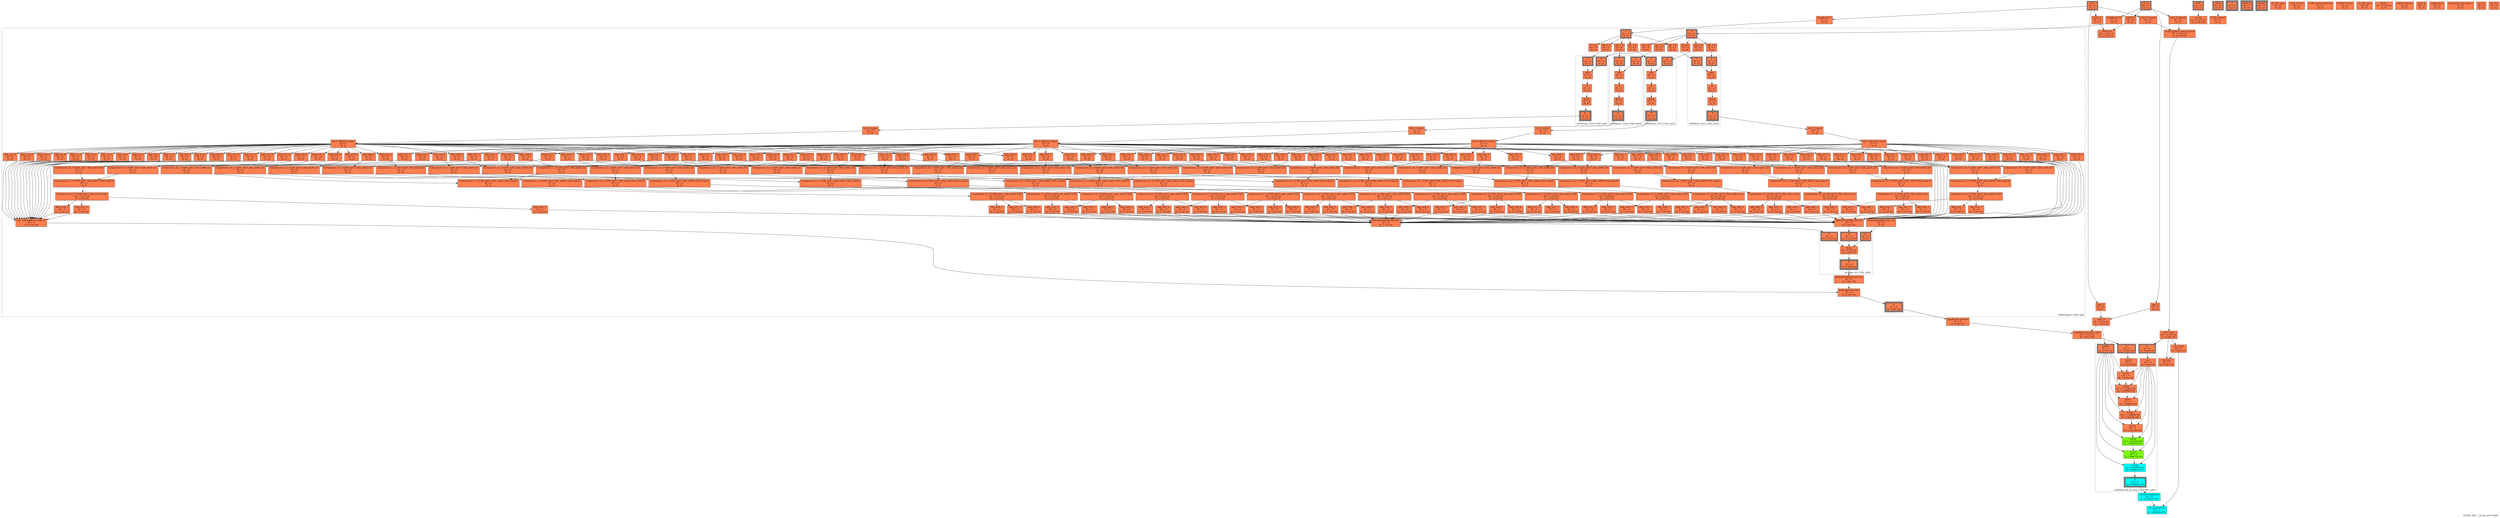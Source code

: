 digraph S3FDP_200_7_28_40_m50_HSSD
{
	//graph drawing options
	label=S3FDP_200_7_28_40_m50_HSSD;
	labelloc=bottom;
	labeljust=right;
	ratio=auto;
	nodesep=0.25;
	ranksep=0.5;

	//input/output signals of operator S3FDP_200_7_28_40_m50_HSSD
	S3_x__S3FDP_200_7_28_40_m50_HSSD [ label="S3_x\ndT = 0\n(0, 0)", shape=box, color=black, style="bold, filled", fillcolor=coral, peripheries=2 ];
	S3_y__S3FDP_200_7_28_40_m50_HSSD [ label="S3_y\ndT = 0\n(0, 0)", shape=box, color=black, style="bold, filled", fillcolor=coral, peripheries=2 ];
	FTZ__S3FDP_200_7_28_40_m50_HSSD [ label="FTZ\ndT = 0\n(0, 0)", shape=box, color=black, style="bold, filled", fillcolor=coral, peripheries=2 ];
	EOB__S3FDP_200_7_28_40_m50_HSSD [ label="EOB\ndT = 0\n(0, 0)", shape=box, color=black, style="bold, filled", fillcolor=coral, peripheries=2 ];
	A__S3FDP_200_7_28_40_m50_HSSD [ label="A\ndT = 0\n(0, 0)", shape=box, color=black, style="bold, filled", fillcolor=coral, peripheries=3 ];
	EOB_Q__S3FDP_200_7_28_40_m50_HSSD [ label="EOB_Q\ndT = 0\n(0, 0)", shape=box, color=black, style="bold, filled", fillcolor=coral, peripheries=3 ];
	isNaN__S3FDP_200_7_28_40_m50_HSSD [ label="isNaN\ndT = 0\n(0, 0)", shape=box, color=black, style="bold, filled", fillcolor=coral, peripheries=3 ];
	{rank=same S3_x__S3FDP_200_7_28_40_m50_HSSD, S3_y__S3FDP_200_7_28_40_m50_HSSD, FTZ__S3FDP_200_7_28_40_m50_HSSD, EOB__S3FDP_200_7_28_40_m50_HSSD};
	{rank=same A__S3FDP_200_7_28_40_m50_HSSD, EOB_Q__S3FDP_200_7_28_40_m50_HSSD, isNaN__S3FDP_200_7_28_40_m50_HSSD};
	//internal signals of operator S3FDP_200_7_28_40_m50_HSSD
	sign_X__S3FDP_200_7_28_40_m50_HSSD [ label="sign_X\ndT = 0\n(0, 0)", shape=box, color=black, style=filled, fillcolor=coral, peripheries=1 ];
	sign_Y__S3FDP_200_7_28_40_m50_HSSD [ label="sign_Y\ndT = 0\n(0, 0)", shape=box, color=black, style=filled, fillcolor=coral, peripheries=1 ];
	sign_M__S3FDP_200_7_28_40_m50_HSSD [ label="sign_M\ndT = 2.15e-10\n(0, 2.15e-10)", shape=box, color=black, style=filled, fillcolor=coral, peripheries=1 ];
	isNaN_X__S3FDP_200_7_28_40_m50_HSSD [ label="isNaN_X\ndT = 0\n(0, 0)", shape=box, color=black, style=filled, fillcolor=coral, peripheries=1 ];
	isNaN_Y__S3FDP_200_7_28_40_m50_HSSD [ label="isNaN_Y\ndT = 0\n(0, 0)", shape=box, color=black, style=filled, fillcolor=coral, peripheries=1 ];
	isNaN_M__S3FDP_200_7_28_40_m50_HSSD [ label="isNaN_M\ndT = 2.15e-10\n(0, 2.15e-10)", shape=box, color=black, style=filled, fillcolor=coral, peripheries=1 ];
	significand_X__S3FDP_200_7_28_40_m50_HSSD [ label="significand_X\ndT = 0\n(0, 0)", shape=box, color=black, style=filled, fillcolor=coral, peripheries=1 ];
	significand_Y__S3FDP_200_7_28_40_m50_HSSD [ label="significand_Y\ndT = 0\n(0, 0)", shape=box, color=black, style=filled, fillcolor=coral, peripheries=1 ];
	significand_product__S3FDP_200_7_28_40_m50_HSSD [ label="significand_product\ndT = 0\n(0, 8.36e-10)", shape=box, color=black, style=filled, fillcolor=coral, peripheries=1 ];
	scale_X_biased__S3FDP_200_7_28_40_m50_HSSD [ label="scale_X_biased\ndT = 0\n(0, 0)", shape=box, color=black, style=filled, fillcolor=coral, peripheries=1 ];
	scale_Y_biased__S3FDP_200_7_28_40_m50_HSSD [ label="scale_Y_biased\ndT = 0\n(0, 0)", shape=box, color=black, style=filled, fillcolor=coral, peripheries=1 ];
	scale_product_twice_biased__S3FDP_200_7_28_40_m50_HSSD [ label="scale_product_twice_biased\ndT = 4.72e-10\n(0, 4.72e-10)", shape=box, color=black, style=filled, fillcolor=coral, peripheries=1 ];
	significand_product_cpt1__S3FDP_200_7_28_40_m50_HSSD [ label="significand_product_cpt1\ndT = 2.15e-10\n(0, 1.051e-09)", shape=box, color=black, style=filled, fillcolor=coral, peripheries=1 ];
	shift_value__S3FDP_200_7_28_40_m50_HSSD [ label="shift_value\ndT = 4.72e-10\n(0, 9.44e-10)", shape=box, color=black, style=filled, fillcolor=coral, peripheries=1 ];
	shifted_significand__S3FDP_200_7_28_40_m50_HSSD [ label="shifted_significand\ndT = 0\n(2, 9.49462e-10)", shape=box, color=black, style=filled, fillcolor=cyan, peripheries=1 ];
	too_small__S3FDP_200_7_28_40_m50_HSSD [ label="too_small\ndT = 0\n(0, 9.44e-10)", shape=box, color=black, style=filled, fillcolor=coral, peripheries=1 ];
	too_big__S3FDP_200_7_28_40_m50_HSSD [ label="too_big\ndT = 0\n(0, 9.44e-10)", shape=box, color=black, style=filled, fillcolor=coral, peripheries=1 ];
	ext_summand1c__S3FDP_200_7_28_40_m50_HSSD [ label="ext_summand1c\ndT = 0\n(2, 9.49462e-10)", shape=box, color=black, style=filled, fillcolor=cyan, peripheries=1 ];
	not_ftz__S3FDP_200_7_28_40_m50_HSSD [ label="not_ftz\ndT = 2.15e-10\n(0, 2.15e-10)", shape=box, color=black, style=filled, fillcolor=coral, peripheries=1 ];
	EOB_internal__S3FDP_200_7_28_40_m50_HSSD [ label="EOB_internal\ndT = 0\n(0, 0)", shape=box, color=black, style=filled, fillcolor=coral, peripheries=1 ];
	not_ftz_sync__S3FDP_200_7_28_40_m50_HSSD [ label="not_ftz_sync\ndT = 0\n(0, 0)", shape=box, color=black, style=filled, fillcolor=coral, peripheries=1 ];
	carry_0_sync__S3FDP_200_7_28_40_m50_HSSD [ label="carry_0_sync\ndT = 0\n(0, 0)", shape=box, color=black, style=filled, fillcolor=coral, peripheries=1 ];
	EOB_internal_delayed__S3FDP_200_7_28_40_m50_HSSD [ label="EOB_internal_delayed\ndT = 0\n(0, 0)", shape=box, color=black, style=filled, fillcolor=coral, peripheries=1 ];
	isNaN_M_sync__S3FDP_200_7_28_40_m50_HSSD [ label="isNaN_M_sync\ndT = 0\n(0, 0)", shape=box, color=black, style=filled, fillcolor=coral, peripheries=1 ];
	too_big_sync__S3FDP_200_7_28_40_m50_HSSD [ label="too_big_sync\ndT = 0\n(0, 0)", shape=box, color=black, style=filled, fillcolor=coral, peripheries=1 ];
	isNaN_o__S3FDP_200_7_28_40_m50_HSSD [ label="isNaN_o\ndT = 2.15e-10\n(0, 0)", shape=box, color=black, style=filled, fillcolor=coral, peripheries=1 ];
	isNaN_delayed__S3FDP_200_7_28_40_m50_HSSD [ label="isNaN_delayed\ndT = 0\n(0, 0)", shape=box, color=black, style=filled, fillcolor=coral, peripheries=1 ];
	carry_0__S3FDP_200_7_28_40_m50_HSSD [ label="carry_0\ndT = 0\n(0, 0)", shape=box, color=black, style=filled, fillcolor=coral, peripheries=1 ];
	summand_0__S3FDP_200_7_28_40_m50_HSSD [ label="summand_0\ndT = 0\n(0, 0)", shape=box, color=black, style=filled, fillcolor=coral, peripheries=1 ];
	summand_and_carry_0__S3FDP_200_7_28_40_m50_HSSD [ label="summand_and_carry_0\ndT = 0\n(0, 0)", shape=box, color=black, style=filled, fillcolor=coral, peripheries=1 ];
	acc_0__S3FDP_200_7_28_40_m50_HSSD [ label="acc_0\ndT = 0\n(0, 0)", shape=box, color=black, style=filled, fillcolor=coral, peripheries=1 ];
	acc_0_q__S3FDP_200_7_28_40_m50_HSSD [ label="acc_0_q\ndT = 0\n(0, 0)", shape=box, color=black, style=filled, fillcolor=coral, peripheries=1 ];

	//subcomponents of operator S3FDP_200_7_28_40_m50_HSSD

	subgraph cluster_IntMultiplier_F200_uid4
	{
		//graph drawing options
		label=IntMultiplier_F200_uid4;
		labelloc=bottom;
		labeljust=right;
		style="bold, dotted";
		ratio=auto;
		nodesep=0.25;
		ranksep=0.5;

		//input/output signals of operator IntMultiplier_F200_uid4
		X__IntMultiplier_F200_uid4 [ label="X\ndT = 0\n(0, 0)", shape=box, color=black, style="bold, filled", fillcolor=coral, peripheries=2 ];
		Y__IntMultiplier_F200_uid4 [ label="Y\ndT = 0\n(0, 0)", shape=box, color=black, style="bold, filled", fillcolor=coral, peripheries=2 ];
		R__IntMultiplier_F200_uid4 [ label="R\ndT = 0\n(0, 8.36e-10)", shape=box, color=black, style="bold, filled", fillcolor=coral, peripheries=3 ];
		{rank=same X__IntMultiplier_F200_uid4, Y__IntMultiplier_F200_uid4};
		{rank=same R__IntMultiplier_F200_uid4};
		//internal signals of operator IntMultiplier_F200_uid4
		XX_m5__IntMultiplier_F200_uid4 [ label="XX_m5\ndT = 0\n(0, 0)", shape=box, color=black, style=filled, fillcolor=coral, peripheries=1 ];
		YY_m5__IntMultiplier_F200_uid4 [ label="YY_m5\ndT = 0\n(0, 0)", shape=box, color=black, style=filled, fillcolor=coral, peripheries=1 ];
		tile_0_X__IntMultiplier_F200_uid4 [ label="tile_0_X\ndT = 0\n(0, 0)", shape=box, color=black, style=filled, fillcolor=coral, peripheries=1 ];
		tile_0_Y__IntMultiplier_F200_uid4 [ label="tile_0_Y\ndT = 0\n(0, 0)", shape=box, color=black, style=filled, fillcolor=coral, peripheries=1 ];
		tile_0_output__IntMultiplier_F200_uid4 [ label="tile_0_output\ndT = 0\n(0, 0)", shape=box, color=black, style=filled, fillcolor=coral, peripheries=1 ];
		tile_0_filtered_output__IntMultiplier_F200_uid4 [ label="tile_0_filtered_output\ndT = 0\n(0, 0)", shape=box, color=black, style=filled, fillcolor=coral, peripheries=1 ];
		bh6_w0_0__IntMultiplier_F200_uid4 [ label="bh6_w0_0\ndT = 0\n(0, 0)", shape=box, color=black, style=filled, fillcolor=coral, peripheries=1 ];
		bh6_w1_0__IntMultiplier_F200_uid4 [ label="bh6_w1_0\ndT = 0\n(0, 0)", shape=box, color=black, style=filled, fillcolor=coral, peripheries=1 ];
		bh6_w2_0__IntMultiplier_F200_uid4 [ label="bh6_w2_0\ndT = 0\n(0, 0)", shape=box, color=black, style=filled, fillcolor=coral, peripheries=1 ];
		bh6_w3_0__IntMultiplier_F200_uid4 [ label="bh6_w3_0\ndT = 0\n(0, 0)", shape=box, color=black, style=filled, fillcolor=coral, peripheries=1 ];
		bh6_w4_0__IntMultiplier_F200_uid4 [ label="bh6_w4_0\ndT = 0\n(0, 0)", shape=box, color=black, style=filled, fillcolor=coral, peripheries=1 ];
		bh6_w5_0__IntMultiplier_F200_uid4 [ label="bh6_w5_0\ndT = 0\n(0, 0)", shape=box, color=black, style=filled, fillcolor=coral, peripheries=1 ];
		bh6_w6_0__IntMultiplier_F200_uid4 [ label="bh6_w6_0\ndT = 0\n(0, 0)", shape=box, color=black, style=filled, fillcolor=coral, peripheries=1 ];
		bh6_w7_0__IntMultiplier_F200_uid4 [ label="bh6_w7_0\ndT = 0\n(0, 0)", shape=box, color=black, style=filled, fillcolor=coral, peripheries=1 ];
		bh6_w8_0__IntMultiplier_F200_uid4 [ label="bh6_w8_0\ndT = 0\n(0, 0)", shape=box, color=black, style=filled, fillcolor=coral, peripheries=1 ];
		bh6_w9_0__IntMultiplier_F200_uid4 [ label="bh6_w9_0\ndT = 0\n(0, 0)", shape=box, color=black, style=filled, fillcolor=coral, peripheries=1 ];
		bh6_w10_0__IntMultiplier_F200_uid4 [ label="bh6_w10_0\ndT = 0\n(0, 0)", shape=box, color=black, style=filled, fillcolor=coral, peripheries=1 ];
		bh6_w11_0__IntMultiplier_F200_uid4 [ label="bh6_w11_0\ndT = 0\n(0, 0)", shape=box, color=black, style=filled, fillcolor=coral, peripheries=1 ];
		bh6_w12_0__IntMultiplier_F200_uid4 [ label="bh6_w12_0\ndT = 0\n(0, 0)", shape=box, color=black, style=filled, fillcolor=coral, peripheries=1 ];
		bh6_w13_0__IntMultiplier_F200_uid4 [ label="bh6_w13_0\ndT = 0\n(0, 0)", shape=box, color=black, style=filled, fillcolor=coral, peripheries=1 ];
		bh6_w14_0__IntMultiplier_F200_uid4 [ label="bh6_w14_0\ndT = 0\n(0, 0)", shape=box, color=black, style=filled, fillcolor=coral, peripheries=1 ];
		bh6_w15_0__IntMultiplier_F200_uid4 [ label="bh6_w15_0\ndT = 0\n(0, 0)", shape=box, color=black, style=filled, fillcolor=coral, peripheries=1 ];
		bh6_w16_0__IntMultiplier_F200_uid4 [ label="bh6_w16_0\ndT = 0\n(0, 0)", shape=box, color=black, style=filled, fillcolor=coral, peripheries=1 ];
		bh6_w17_0__IntMultiplier_F200_uid4 [ label="bh6_w17_0\ndT = 0\n(0, 0)", shape=box, color=black, style=filled, fillcolor=coral, peripheries=1 ];
		bh6_w18_0__IntMultiplier_F200_uid4 [ label="bh6_w18_0\ndT = 0\n(0, 0)", shape=box, color=black, style=filled, fillcolor=coral, peripheries=1 ];
		bh6_w19_0__IntMultiplier_F200_uid4 [ label="bh6_w19_0\ndT = 0\n(0, 0)", shape=box, color=black, style=filled, fillcolor=coral, peripheries=1 ];
		bh6_w20_0__IntMultiplier_F200_uid4 [ label="bh6_w20_0\ndT = 0\n(0, 0)", shape=box, color=black, style=filled, fillcolor=coral, peripheries=1 ];
		bh6_w21_0__IntMultiplier_F200_uid4 [ label="bh6_w21_0\ndT = 0\n(0, 0)", shape=box, color=black, style=filled, fillcolor=coral, peripheries=1 ];
		bh6_w22_0__IntMultiplier_F200_uid4 [ label="bh6_w22_0\ndT = 0\n(0, 0)", shape=box, color=black, style=filled, fillcolor=coral, peripheries=1 ];
		bh6_w23_0__IntMultiplier_F200_uid4 [ label="bh6_w23_0\ndT = 0\n(0, 0)", shape=box, color=black, style=filled, fillcolor=coral, peripheries=1 ];
		bh6_w24_0__IntMultiplier_F200_uid4 [ label="bh6_w24_0\ndT = 0\n(0, 0)", shape=box, color=black, style=filled, fillcolor=coral, peripheries=1 ];
		bh6_w25_0__IntMultiplier_F200_uid4 [ label="bh6_w25_0\ndT = 0\n(0, 0)", shape=box, color=black, style=filled, fillcolor=coral, peripheries=1 ];
		bh6_w26_0__IntMultiplier_F200_uid4 [ label="bh6_w26_0\ndT = 0\n(0, 0)", shape=box, color=black, style=filled, fillcolor=coral, peripheries=1 ];
		bh6_w27_0__IntMultiplier_F200_uid4 [ label="bh6_w27_0\ndT = 0\n(0, 0)", shape=box, color=black, style=filled, fillcolor=coral, peripheries=1 ];
		bh6_w28_0__IntMultiplier_F200_uid4 [ label="bh6_w28_0\ndT = 0\n(0, 0)", shape=box, color=black, style=filled, fillcolor=coral, peripheries=1 ];
		bh6_w29_0__IntMultiplier_F200_uid4 [ label="bh6_w29_0\ndT = 0\n(0, 0)", shape=box, color=black, style=filled, fillcolor=coral, peripheries=1 ];
		bh6_w30_0__IntMultiplier_F200_uid4 [ label="bh6_w30_0\ndT = 0\n(0, 0)", shape=box, color=black, style=filled, fillcolor=coral, peripheries=1 ];
		bh6_w31_0__IntMultiplier_F200_uid4 [ label="bh6_w31_0\ndT = 0\n(0, 0)", shape=box, color=black, style=filled, fillcolor=coral, peripheries=1 ];
		bh6_w32_0__IntMultiplier_F200_uid4 [ label="bh6_w32_0\ndT = 0\n(0, 0)", shape=box, color=black, style=filled, fillcolor=coral, peripheries=1 ];
		bh6_w33_0__IntMultiplier_F200_uid4 [ label="bh6_w33_0\ndT = 0\n(0, 0)", shape=box, color=black, style=filled, fillcolor=coral, peripheries=1 ];
		bh6_w34_0__IntMultiplier_F200_uid4 [ label="bh6_w34_0\ndT = 0\n(0, 0)", shape=box, color=black, style=filled, fillcolor=coral, peripheries=1 ];
		bh6_w35_0__IntMultiplier_F200_uid4 [ label="bh6_w35_0\ndT = 0\n(0, 0)", shape=box, color=black, style=filled, fillcolor=coral, peripheries=1 ];
		bh6_w36_0__IntMultiplier_F200_uid4 [ label="bh6_w36_0\ndT = 0\n(0, 0)", shape=box, color=black, style=filled, fillcolor=coral, peripheries=1 ];
		bh6_w37_0__IntMultiplier_F200_uid4 [ label="bh6_w37_0\ndT = 0\n(0, 0)", shape=box, color=black, style=filled, fillcolor=coral, peripheries=1 ];
		bh6_w38_0__IntMultiplier_F200_uid4 [ label="bh6_w38_0\ndT = 0\n(0, 0)", shape=box, color=black, style=filled, fillcolor=coral, peripheries=1 ];
		bh6_w39_0__IntMultiplier_F200_uid4 [ label="bh6_w39_0\ndT = 0\n(0, 0)", shape=box, color=black, style=filled, fillcolor=coral, peripheries=1 ];
		bh6_w40_0__IntMultiplier_F200_uid4 [ label="bh6_w40_0\ndT = 0\n(0, 0)", shape=box, color=black, style=filled, fillcolor=coral, peripheries=1 ];
		tile_1_X__IntMultiplier_F200_uid4 [ label="tile_1_X\ndT = 0\n(0, 0)", shape=box, color=black, style=filled, fillcolor=coral, peripheries=1 ];
		tile_1_Y__IntMultiplier_F200_uid4 [ label="tile_1_Y\ndT = 0\n(0, 0)", shape=box, color=black, style=filled, fillcolor=coral, peripheries=1 ];
		tile_1_output__IntMultiplier_F200_uid4 [ label="tile_1_output\ndT = 0\n(0, 0)", shape=box, color=black, style=filled, fillcolor=coral, peripheries=1 ];
		tile_1_filtered_output__IntMultiplier_F200_uid4 [ label="tile_1_filtered_output\ndT = 0\n(0, 0)", shape=box, color=black, style=filled, fillcolor=coral, peripheries=1 ];
		bh6_w17_1__IntMultiplier_F200_uid4 [ label="bh6_w17_1\ndT = 0\n(0, 0)", shape=box, color=black, style=filled, fillcolor=coral, peripheries=1 ];
		bh6_w18_1__IntMultiplier_F200_uid4 [ label="bh6_w18_1\ndT = 0\n(0, 0)", shape=box, color=black, style=filled, fillcolor=coral, peripheries=1 ];
		bh6_w19_1__IntMultiplier_F200_uid4 [ label="bh6_w19_1\ndT = 0\n(0, 0)", shape=box, color=black, style=filled, fillcolor=coral, peripheries=1 ];
		bh6_w20_1__IntMultiplier_F200_uid4 [ label="bh6_w20_1\ndT = 0\n(0, 0)", shape=box, color=black, style=filled, fillcolor=coral, peripheries=1 ];
		bh6_w21_1__IntMultiplier_F200_uid4 [ label="bh6_w21_1\ndT = 0\n(0, 0)", shape=box, color=black, style=filled, fillcolor=coral, peripheries=1 ];
		bh6_w22_1__IntMultiplier_F200_uid4 [ label="bh6_w22_1\ndT = 0\n(0, 0)", shape=box, color=black, style=filled, fillcolor=coral, peripheries=1 ];
		bh6_w23_1__IntMultiplier_F200_uid4 [ label="bh6_w23_1\ndT = 0\n(0, 0)", shape=box, color=black, style=filled, fillcolor=coral, peripheries=1 ];
		bh6_w24_1__IntMultiplier_F200_uid4 [ label="bh6_w24_1\ndT = 0\n(0, 0)", shape=box, color=black, style=filled, fillcolor=coral, peripheries=1 ];
		bh6_w25_1__IntMultiplier_F200_uid4 [ label="bh6_w25_1\ndT = 0\n(0, 0)", shape=box, color=black, style=filled, fillcolor=coral, peripheries=1 ];
		bh6_w26_1__IntMultiplier_F200_uid4 [ label="bh6_w26_1\ndT = 0\n(0, 0)", shape=box, color=black, style=filled, fillcolor=coral, peripheries=1 ];
		bh6_w27_1__IntMultiplier_F200_uid4 [ label="bh6_w27_1\ndT = 0\n(0, 0)", shape=box, color=black, style=filled, fillcolor=coral, peripheries=1 ];
		bh6_w28_1__IntMultiplier_F200_uid4 [ label="bh6_w28_1\ndT = 0\n(0, 0)", shape=box, color=black, style=filled, fillcolor=coral, peripheries=1 ];
		bh6_w29_1__IntMultiplier_F200_uid4 [ label="bh6_w29_1\ndT = 0\n(0, 0)", shape=box, color=black, style=filled, fillcolor=coral, peripheries=1 ];
		bh6_w30_1__IntMultiplier_F200_uid4 [ label="bh6_w30_1\ndT = 0\n(0, 0)", shape=box, color=black, style=filled, fillcolor=coral, peripheries=1 ];
		bh6_w31_1__IntMultiplier_F200_uid4 [ label="bh6_w31_1\ndT = 0\n(0, 0)", shape=box, color=black, style=filled, fillcolor=coral, peripheries=1 ];
		bh6_w32_1__IntMultiplier_F200_uid4 [ label="bh6_w32_1\ndT = 0\n(0, 0)", shape=box, color=black, style=filled, fillcolor=coral, peripheries=1 ];
		bh6_w33_1__IntMultiplier_F200_uid4 [ label="bh6_w33_1\ndT = 0\n(0, 0)", shape=box, color=black, style=filled, fillcolor=coral, peripheries=1 ];
		bh6_w34_1__IntMultiplier_F200_uid4 [ label="bh6_w34_1\ndT = 0\n(0, 0)", shape=box, color=black, style=filled, fillcolor=coral, peripheries=1 ];
		bh6_w35_1__IntMultiplier_F200_uid4 [ label="bh6_w35_1\ndT = 0\n(0, 0)", shape=box, color=black, style=filled, fillcolor=coral, peripheries=1 ];
		bh6_w36_1__IntMultiplier_F200_uid4 [ label="bh6_w36_1\ndT = 0\n(0, 0)", shape=box, color=black, style=filled, fillcolor=coral, peripheries=1 ];
		bh6_w37_1__IntMultiplier_F200_uid4 [ label="bh6_w37_1\ndT = 0\n(0, 0)", shape=box, color=black, style=filled, fillcolor=coral, peripheries=1 ];
		bh6_w38_1__IntMultiplier_F200_uid4 [ label="bh6_w38_1\ndT = 0\n(0, 0)", shape=box, color=black, style=filled, fillcolor=coral, peripheries=1 ];
		bh6_w39_1__IntMultiplier_F200_uid4 [ label="bh6_w39_1\ndT = 0\n(0, 0)", shape=box, color=black, style=filled, fillcolor=coral, peripheries=1 ];
		bh6_w40_1__IntMultiplier_F200_uid4 [ label="bh6_w40_1\ndT = 0\n(0, 0)", shape=box, color=black, style=filled, fillcolor=coral, peripheries=1 ];
		bh6_w41_0__IntMultiplier_F200_uid4 [ label="bh6_w41_0\ndT = 0\n(0, 0)", shape=box, color=black, style=filled, fillcolor=coral, peripheries=1 ];
		bh6_w42_0__IntMultiplier_F200_uid4 [ label="bh6_w42_0\ndT = 0\n(0, 0)", shape=box, color=black, style=filled, fillcolor=coral, peripheries=1 ];
		bh6_w43_0__IntMultiplier_F200_uid4 [ label="bh6_w43_0\ndT = 0\n(0, 0)", shape=box, color=black, style=filled, fillcolor=coral, peripheries=1 ];
		bh6_w44_0__IntMultiplier_F200_uid4 [ label="bh6_w44_0\ndT = 0\n(0, 0)", shape=box, color=black, style=filled, fillcolor=coral, peripheries=1 ];
		bh6_w45_0__IntMultiplier_F200_uid4 [ label="bh6_w45_0\ndT = 0\n(0, 0)", shape=box, color=black, style=filled, fillcolor=coral, peripheries=1 ];
		bh6_w46_0__IntMultiplier_F200_uid4 [ label="bh6_w46_0\ndT = 0\n(0, 0)", shape=box, color=black, style=filled, fillcolor=coral, peripheries=1 ];
		bh6_w47_0__IntMultiplier_F200_uid4 [ label="bh6_w47_0\ndT = 0\n(0, 0)", shape=box, color=black, style=filled, fillcolor=coral, peripheries=1 ];
		bh6_w48_0__IntMultiplier_F200_uid4 [ label="bh6_w48_0\ndT = 0\n(0, 0)", shape=box, color=black, style=filled, fillcolor=coral, peripheries=1 ];
		bh6_w49_0__IntMultiplier_F200_uid4 [ label="bh6_w49_0\ndT = 0\n(0, 0)", shape=box, color=black, style=filled, fillcolor=coral, peripheries=1 ];
		bh6_w50_0__IntMultiplier_F200_uid4 [ label="bh6_w50_0\ndT = 0\n(0, 0)", shape=box, color=black, style=filled, fillcolor=coral, peripheries=1 ];
		bh6_w51_0__IntMultiplier_F200_uid4 [ label="bh6_w51_0\ndT = 0\n(0, 0)", shape=box, color=black, style=filled, fillcolor=coral, peripheries=1 ];
		bh6_w52_0__IntMultiplier_F200_uid4 [ label="bh6_w52_0\ndT = 0\n(0, 0)", shape=box, color=black, style=filled, fillcolor=coral, peripheries=1 ];
		tile_2_X__IntMultiplier_F200_uid4 [ label="tile_2_X\ndT = 0\n(0, 0)", shape=box, color=black, style=filled, fillcolor=coral, peripheries=1 ];
		tile_2_Y__IntMultiplier_F200_uid4 [ label="tile_2_Y\ndT = 0\n(0, 0)", shape=box, color=black, style=filled, fillcolor=coral, peripheries=1 ];
		tile_2_output__IntMultiplier_F200_uid4 [ label="tile_2_output\ndT = 0\n(0, 0)", shape=box, color=black, style=filled, fillcolor=coral, peripheries=1 ];
		tile_2_filtered_output__IntMultiplier_F200_uid4 [ label="tile_2_filtered_output\ndT = 0\n(0, 0)", shape=box, color=black, style=filled, fillcolor=coral, peripheries=1 ];
		bh6_w24_2__IntMultiplier_F200_uid4 [ label="bh6_w24_2\ndT = 0\n(0, 0)", shape=box, color=black, style=filled, fillcolor=coral, peripheries=1 ];
		bh6_w25_2__IntMultiplier_F200_uid4 [ label="bh6_w25_2\ndT = 0\n(0, 0)", shape=box, color=black, style=filled, fillcolor=coral, peripheries=1 ];
		bh6_w26_2__IntMultiplier_F200_uid4 [ label="bh6_w26_2\ndT = 0\n(0, 0)", shape=box, color=black, style=filled, fillcolor=coral, peripheries=1 ];
		bh6_w27_2__IntMultiplier_F200_uid4 [ label="bh6_w27_2\ndT = 0\n(0, 0)", shape=box, color=black, style=filled, fillcolor=coral, peripheries=1 ];
		bh6_w28_2__IntMultiplier_F200_uid4 [ label="bh6_w28_2\ndT = 0\n(0, 0)", shape=box, color=black, style=filled, fillcolor=coral, peripheries=1 ];
		bh6_w29_2__IntMultiplier_F200_uid4 [ label="bh6_w29_2\ndT = 0\n(0, 0)", shape=box, color=black, style=filled, fillcolor=coral, peripheries=1 ];
		bh6_w30_2__IntMultiplier_F200_uid4 [ label="bh6_w30_2\ndT = 0\n(0, 0)", shape=box, color=black, style=filled, fillcolor=coral, peripheries=1 ];
		bh6_w31_2__IntMultiplier_F200_uid4 [ label="bh6_w31_2\ndT = 0\n(0, 0)", shape=box, color=black, style=filled, fillcolor=coral, peripheries=1 ];
		bh6_w32_2__IntMultiplier_F200_uid4 [ label="bh6_w32_2\ndT = 0\n(0, 0)", shape=box, color=black, style=filled, fillcolor=coral, peripheries=1 ];
		bh6_w33_2__IntMultiplier_F200_uid4 [ label="bh6_w33_2\ndT = 0\n(0, 0)", shape=box, color=black, style=filled, fillcolor=coral, peripheries=1 ];
		bh6_w34_2__IntMultiplier_F200_uid4 [ label="bh6_w34_2\ndT = 0\n(0, 0)", shape=box, color=black, style=filled, fillcolor=coral, peripheries=1 ];
		bh6_w35_2__IntMultiplier_F200_uid4 [ label="bh6_w35_2\ndT = 0\n(0, 0)", shape=box, color=black, style=filled, fillcolor=coral, peripheries=1 ];
		bh6_w36_2__IntMultiplier_F200_uid4 [ label="bh6_w36_2\ndT = 0\n(0, 0)", shape=box, color=black, style=filled, fillcolor=coral, peripheries=1 ];
		bh6_w37_2__IntMultiplier_F200_uid4 [ label="bh6_w37_2\ndT = 0\n(0, 0)", shape=box, color=black, style=filled, fillcolor=coral, peripheries=1 ];
		bh6_w38_2__IntMultiplier_F200_uid4 [ label="bh6_w38_2\ndT = 0\n(0, 0)", shape=box, color=black, style=filled, fillcolor=coral, peripheries=1 ];
		bh6_w39_2__IntMultiplier_F200_uid4 [ label="bh6_w39_2\ndT = 0\n(0, 0)", shape=box, color=black, style=filled, fillcolor=coral, peripheries=1 ];
		bh6_w40_2__IntMultiplier_F200_uid4 [ label="bh6_w40_2\ndT = 0\n(0, 0)", shape=box, color=black, style=filled, fillcolor=coral, peripheries=1 ];
		bh6_w41_1__IntMultiplier_F200_uid4 [ label="bh6_w41_1\ndT = 0\n(0, 0)", shape=box, color=black, style=filled, fillcolor=coral, peripheries=1 ];
		bh6_w42_1__IntMultiplier_F200_uid4 [ label="bh6_w42_1\ndT = 0\n(0, 0)", shape=box, color=black, style=filled, fillcolor=coral, peripheries=1 ];
		bh6_w43_1__IntMultiplier_F200_uid4 [ label="bh6_w43_1\ndT = 0\n(0, 0)", shape=box, color=black, style=filled, fillcolor=coral, peripheries=1 ];
		bh6_w44_1__IntMultiplier_F200_uid4 [ label="bh6_w44_1\ndT = 0\n(0, 0)", shape=box, color=black, style=filled, fillcolor=coral, peripheries=1 ];
		bh6_w45_1__IntMultiplier_F200_uid4 [ label="bh6_w45_1\ndT = 0\n(0, 0)", shape=box, color=black, style=filled, fillcolor=coral, peripheries=1 ];
		tile_3_X__IntMultiplier_F200_uid4 [ label="tile_3_X\ndT = 0\n(0, 0)", shape=box, color=black, style=filled, fillcolor=coral, peripheries=1 ];
		tile_3_Y__IntMultiplier_F200_uid4 [ label="tile_3_Y\ndT = 0\n(0, 0)", shape=box, color=black, style=filled, fillcolor=coral, peripheries=1 ];
		tile_3_output__IntMultiplier_F200_uid4 [ label="tile_3_output\ndT = 0\n(0, 0)", shape=box, color=black, style=filled, fillcolor=coral, peripheries=1 ];
		tile_3_filtered_output__IntMultiplier_F200_uid4 [ label="tile_3_filtered_output\ndT = 0\n(0, 0)", shape=box, color=black, style=filled, fillcolor=coral, peripheries=1 ];
		bh6_w41_2__IntMultiplier_F200_uid4 [ label="bh6_w41_2\ndT = 0\n(0, 0)", shape=box, color=black, style=filled, fillcolor=coral, peripheries=1 ];
		bh6_w42_2__IntMultiplier_F200_uid4 [ label="bh6_w42_2\ndT = 0\n(0, 0)", shape=box, color=black, style=filled, fillcolor=coral, peripheries=1 ];
		bh6_w43_2__IntMultiplier_F200_uid4 [ label="bh6_w43_2\ndT = 0\n(0, 0)", shape=box, color=black, style=filled, fillcolor=coral, peripheries=1 ];
		bh6_w44_2__IntMultiplier_F200_uid4 [ label="bh6_w44_2\ndT = 0\n(0, 0)", shape=box, color=black, style=filled, fillcolor=coral, peripheries=1 ];
		bh6_w45_2__IntMultiplier_F200_uid4 [ label="bh6_w45_2\ndT = 0\n(0, 0)", shape=box, color=black, style=filled, fillcolor=coral, peripheries=1 ];
		bh6_w46_1__IntMultiplier_F200_uid4 [ label="bh6_w46_1\ndT = 0\n(0, 0)", shape=box, color=black, style=filled, fillcolor=coral, peripheries=1 ];
		bh6_w47_1__IntMultiplier_F200_uid4 [ label="bh6_w47_1\ndT = 0\n(0, 0)", shape=box, color=black, style=filled, fillcolor=coral, peripheries=1 ];
		bh6_w48_1__IntMultiplier_F200_uid4 [ label="bh6_w48_1\ndT = 0\n(0, 0)", shape=box, color=black, style=filled, fillcolor=coral, peripheries=1 ];
		bh6_w49_1__IntMultiplier_F200_uid4 [ label="bh6_w49_1\ndT = 0\n(0, 0)", shape=box, color=black, style=filled, fillcolor=coral, peripheries=1 ];
		bh6_w50_1__IntMultiplier_F200_uid4 [ label="bh6_w50_1\ndT = 0\n(0, 0)", shape=box, color=black, style=filled, fillcolor=coral, peripheries=1 ];
		bh6_w51_1__IntMultiplier_F200_uid4 [ label="bh6_w51_1\ndT = 0\n(0, 0)", shape=box, color=black, style=filled, fillcolor=coral, peripheries=1 ];
		bh6_w52_1__IntMultiplier_F200_uid4 [ label="bh6_w52_1\ndT = 0\n(0, 0)", shape=box, color=black, style=filled, fillcolor=coral, peripheries=1 ];
		bh6_w53_0__IntMultiplier_F200_uid4 [ label="bh6_w53_0\ndT = 0\n(0, 0)", shape=box, color=black, style=filled, fillcolor=coral, peripheries=1 ];
		bh6_w54_0__IntMultiplier_F200_uid4 [ label="bh6_w54_0\ndT = 0\n(0, 0)", shape=box, color=black, style=filled, fillcolor=coral, peripheries=1 ];
		bh6_w55_0__IntMultiplier_F200_uid4 [ label="bh6_w55_0\ndT = 0\n(0, 0)", shape=box, color=black, style=filled, fillcolor=coral, peripheries=1 ];
		bh6_w56_0__IntMultiplier_F200_uid4 [ label="bh6_w56_0\ndT = 0\n(0, 0)", shape=box, color=black, style=filled, fillcolor=coral, peripheries=1 ];
		bh6_w57_0__IntMultiplier_F200_uid4 [ label="bh6_w57_0\ndT = 0\n(0, 0)", shape=box, color=black, style=filled, fillcolor=coral, peripheries=1 ];
		Compressor_23_3_F200_uid17_bh6_uid18_In0__IntMultiplier_F200_uid4 [ label="Compressor_23_3_F200_uid17_bh6_uid18_In0\ndT = 0\n(0, 0)", shape=box, color=black, style=filled, fillcolor=coral, peripheries=1 ];
		Compressor_23_3_F200_uid17_bh6_uid18_In1__IntMultiplier_F200_uid4 [ label="Compressor_23_3_F200_uid17_bh6_uid18_In1\ndT = 0\n(0, 0)", shape=box, color=black, style=filled, fillcolor=coral, peripheries=1 ];
		Compressor_23_3_F200_uid17_bh6_uid18_Out0__IntMultiplier_F200_uid4 [ label="Compressor_23_3_F200_uid17_bh6_uid18_Out0\ndT = 2.15e-10\n(0, 2.15e-10)", shape=box, color=black, style=filled, fillcolor=coral, peripheries=1 ];
		Compressor_23_3_F200_uid17_bh6_uid18_Out0_copy19__IntMultiplier_F200_uid4 [ label="Compressor_23_3_F200_uid17_bh6_uid18_Out0_copy19\ndT = 0\n(0, 0)", shape=box, color=black, style=filled, fillcolor=coral, peripheries=1 ];
		bh6_w17_2__IntMultiplier_F200_uid4 [ label="bh6_w17_2\ndT = 0\n(0, 2.15e-10)", shape=box, color=black, style=filled, fillcolor=coral, peripheries=1 ];
		bh6_w18_2__IntMultiplier_F200_uid4 [ label="bh6_w18_2\ndT = 0\n(0, 2.15e-10)", shape=box, color=black, style=filled, fillcolor=coral, peripheries=1 ];
		bh6_w19_2__IntMultiplier_F200_uid4 [ label="bh6_w19_2\ndT = 0\n(0, 2.15e-10)", shape=box, color=black, style=filled, fillcolor=coral, peripheries=1 ];
		Compressor_23_3_F200_uid17_bh6_uid20_In0__IntMultiplier_F200_uid4 [ label="Compressor_23_3_F200_uid17_bh6_uid20_In0\ndT = 0\n(0, 0)", shape=box, color=black, style=filled, fillcolor=coral, peripheries=1 ];
		Compressor_23_3_F200_uid17_bh6_uid20_In1__IntMultiplier_F200_uid4 [ label="Compressor_23_3_F200_uid17_bh6_uid20_In1\ndT = 0\n(0, 0)", shape=box, color=black, style=filled, fillcolor=coral, peripheries=1 ];
		Compressor_23_3_F200_uid17_bh6_uid20_Out0__IntMultiplier_F200_uid4 [ label="Compressor_23_3_F200_uid17_bh6_uid20_Out0\ndT = 2.15e-10\n(0, 2.15e-10)", shape=box, color=black, style=filled, fillcolor=coral, peripheries=1 ];
		Compressor_23_3_F200_uid17_bh6_uid20_Out0_copy21__IntMultiplier_F200_uid4 [ label="Compressor_23_3_F200_uid17_bh6_uid20_Out0_copy21\ndT = 0\n(0, 0)", shape=box, color=black, style=filled, fillcolor=coral, peripheries=1 ];
		bh6_w19_3__IntMultiplier_F200_uid4 [ label="bh6_w19_3\ndT = 0\n(0, 2.15e-10)", shape=box, color=black, style=filled, fillcolor=coral, peripheries=1 ];
		bh6_w20_2__IntMultiplier_F200_uid4 [ label="bh6_w20_2\ndT = 0\n(0, 2.15e-10)", shape=box, color=black, style=filled, fillcolor=coral, peripheries=1 ];
		bh6_w21_2__IntMultiplier_F200_uid4 [ label="bh6_w21_2\ndT = 0\n(0, 2.15e-10)", shape=box, color=black, style=filled, fillcolor=coral, peripheries=1 ];
		Compressor_23_3_F200_uid17_bh6_uid22_In0__IntMultiplier_F200_uid4 [ label="Compressor_23_3_F200_uid17_bh6_uid22_In0\ndT = 0\n(0, 0)", shape=box, color=black, style=filled, fillcolor=coral, peripheries=1 ];
		Compressor_23_3_F200_uid17_bh6_uid22_In1__IntMultiplier_F200_uid4 [ label="Compressor_23_3_F200_uid17_bh6_uid22_In1\ndT = 0\n(0, 0)", shape=box, color=black, style=filled, fillcolor=coral, peripheries=1 ];
		Compressor_23_3_F200_uid17_bh6_uid22_Out0__IntMultiplier_F200_uid4 [ label="Compressor_23_3_F200_uid17_bh6_uid22_Out0\ndT = 2.15e-10\n(0, 2.15e-10)", shape=box, color=black, style=filled, fillcolor=coral, peripheries=1 ];
		Compressor_23_3_F200_uid17_bh6_uid22_Out0_copy23__IntMultiplier_F200_uid4 [ label="Compressor_23_3_F200_uid17_bh6_uid22_Out0_copy23\ndT = 0\n(0, 0)", shape=box, color=black, style=filled, fillcolor=coral, peripheries=1 ];
		bh6_w21_3__IntMultiplier_F200_uid4 [ label="bh6_w21_3\ndT = 0\n(0, 2.15e-10)", shape=box, color=black, style=filled, fillcolor=coral, peripheries=1 ];
		bh6_w22_2__IntMultiplier_F200_uid4 [ label="bh6_w22_2\ndT = 0\n(0, 2.15e-10)", shape=box, color=black, style=filled, fillcolor=coral, peripheries=1 ];
		bh6_w23_2__IntMultiplier_F200_uid4 [ label="bh6_w23_2\ndT = 0\n(0, 2.15e-10)", shape=box, color=black, style=filled, fillcolor=coral, peripheries=1 ];
		Compressor_3_2_F200_uid25_bh6_uid26_In0__IntMultiplier_F200_uid4 [ label="Compressor_3_2_F200_uid25_bh6_uid26_In0\ndT = 0\n(0, 0)", shape=box, color=black, style=filled, fillcolor=coral, peripheries=1 ];
		Compressor_3_2_F200_uid25_bh6_uid26_Out0__IntMultiplier_F200_uid4 [ label="Compressor_3_2_F200_uid25_bh6_uid26_Out0\ndT = 2.15e-10\n(0, 2.15e-10)", shape=box, color=black, style=filled, fillcolor=coral, peripheries=1 ];
		Compressor_3_2_F200_uid25_bh6_uid26_Out0_copy27__IntMultiplier_F200_uid4 [ label="Compressor_3_2_F200_uid25_bh6_uid26_Out0_copy27\ndT = 0\n(0, 0)", shape=box, color=black, style=filled, fillcolor=coral, peripheries=1 ];
		bh6_w23_3__IntMultiplier_F200_uid4 [ label="bh6_w23_3\ndT = 0\n(0, 2.15e-10)", shape=box, color=black, style=filled, fillcolor=coral, peripheries=1 ];
		bh6_w24_3__IntMultiplier_F200_uid4 [ label="bh6_w24_3\ndT = 0\n(0, 2.15e-10)", shape=box, color=black, style=filled, fillcolor=coral, peripheries=1 ];
		Compressor_23_3_F200_uid17_bh6_uid28_In0__IntMultiplier_F200_uid4 [ label="Compressor_23_3_F200_uid17_bh6_uid28_In0\ndT = 0\n(0, 0)", shape=box, color=black, style=filled, fillcolor=coral, peripheries=1 ];
		Compressor_23_3_F200_uid17_bh6_uid28_In1__IntMultiplier_F200_uid4 [ label="Compressor_23_3_F200_uid17_bh6_uid28_In1\ndT = 0\n(0, 0)", shape=box, color=black, style=filled, fillcolor=coral, peripheries=1 ];
		Compressor_23_3_F200_uid17_bh6_uid28_Out0__IntMultiplier_F200_uid4 [ label="Compressor_23_3_F200_uid17_bh6_uid28_Out0\ndT = 2.15e-10\n(0, 2.15e-10)", shape=box, color=black, style=filled, fillcolor=coral, peripheries=1 ];
		Compressor_23_3_F200_uid17_bh6_uid28_Out0_copy29__IntMultiplier_F200_uid4 [ label="Compressor_23_3_F200_uid17_bh6_uid28_Out0_copy29\ndT = 0\n(0, 0)", shape=box, color=black, style=filled, fillcolor=coral, peripheries=1 ];
		bh6_w24_4__IntMultiplier_F200_uid4 [ label="bh6_w24_4\ndT = 0\n(0, 2.15e-10)", shape=box, color=black, style=filled, fillcolor=coral, peripheries=1 ];
		bh6_w25_3__IntMultiplier_F200_uid4 [ label="bh6_w25_3\ndT = 0\n(0, 2.15e-10)", shape=box, color=black, style=filled, fillcolor=coral, peripheries=1 ];
		bh6_w26_3__IntMultiplier_F200_uid4 [ label="bh6_w26_3\ndT = 0\n(0, 2.15e-10)", shape=box, color=black, style=filled, fillcolor=coral, peripheries=1 ];
		Compressor_23_3_F200_uid17_bh6_uid30_In0__IntMultiplier_F200_uid4 [ label="Compressor_23_3_F200_uid17_bh6_uid30_In0\ndT = 0\n(0, 0)", shape=box, color=black, style=filled, fillcolor=coral, peripheries=1 ];
		Compressor_23_3_F200_uid17_bh6_uid30_In1__IntMultiplier_F200_uid4 [ label="Compressor_23_3_F200_uid17_bh6_uid30_In1\ndT = 0\n(0, 0)", shape=box, color=black, style=filled, fillcolor=coral, peripheries=1 ];
		Compressor_23_3_F200_uid17_bh6_uid30_Out0__IntMultiplier_F200_uid4 [ label="Compressor_23_3_F200_uid17_bh6_uid30_Out0\ndT = 2.15e-10\n(0, 2.15e-10)", shape=box, color=black, style=filled, fillcolor=coral, peripheries=1 ];
		Compressor_23_3_F200_uid17_bh6_uid30_Out0_copy31__IntMultiplier_F200_uid4 [ label="Compressor_23_3_F200_uid17_bh6_uid30_Out0_copy31\ndT = 0\n(0, 0)", shape=box, color=black, style=filled, fillcolor=coral, peripheries=1 ];
		bh6_w26_4__IntMultiplier_F200_uid4 [ label="bh6_w26_4\ndT = 0\n(0, 2.15e-10)", shape=box, color=black, style=filled, fillcolor=coral, peripheries=1 ];
		bh6_w27_3__IntMultiplier_F200_uid4 [ label="bh6_w27_3\ndT = 0\n(0, 2.15e-10)", shape=box, color=black, style=filled, fillcolor=coral, peripheries=1 ];
		bh6_w28_3__IntMultiplier_F200_uid4 [ label="bh6_w28_3\ndT = 0\n(0, 2.15e-10)", shape=box, color=black, style=filled, fillcolor=coral, peripheries=1 ];
		Compressor_23_3_F200_uid17_bh6_uid32_In0__IntMultiplier_F200_uid4 [ label="Compressor_23_3_F200_uid17_bh6_uid32_In0\ndT = 0\n(0, 0)", shape=box, color=black, style=filled, fillcolor=coral, peripheries=1 ];
		Compressor_23_3_F200_uid17_bh6_uid32_In1__IntMultiplier_F200_uid4 [ label="Compressor_23_3_F200_uid17_bh6_uid32_In1\ndT = 0\n(0, 0)", shape=box, color=black, style=filled, fillcolor=coral, peripheries=1 ];
		Compressor_23_3_F200_uid17_bh6_uid32_Out0__IntMultiplier_F200_uid4 [ label="Compressor_23_3_F200_uid17_bh6_uid32_Out0\ndT = 2.15e-10\n(0, 2.15e-10)", shape=box, color=black, style=filled, fillcolor=coral, peripheries=1 ];
		Compressor_23_3_F200_uid17_bh6_uid32_Out0_copy33__IntMultiplier_F200_uid4 [ label="Compressor_23_3_F200_uid17_bh6_uid32_Out0_copy33\ndT = 0\n(0, 0)", shape=box, color=black, style=filled, fillcolor=coral, peripheries=1 ];
		bh6_w28_4__IntMultiplier_F200_uid4 [ label="bh6_w28_4\ndT = 0\n(0, 2.15e-10)", shape=box, color=black, style=filled, fillcolor=coral, peripheries=1 ];
		bh6_w29_3__IntMultiplier_F200_uid4 [ label="bh6_w29_3\ndT = 0\n(0, 2.15e-10)", shape=box, color=black, style=filled, fillcolor=coral, peripheries=1 ];
		bh6_w30_3__IntMultiplier_F200_uid4 [ label="bh6_w30_3\ndT = 0\n(0, 2.15e-10)", shape=box, color=black, style=filled, fillcolor=coral, peripheries=1 ];
		Compressor_23_3_F200_uid17_bh6_uid34_In0__IntMultiplier_F200_uid4 [ label="Compressor_23_3_F200_uid17_bh6_uid34_In0\ndT = 0\n(0, 0)", shape=box, color=black, style=filled, fillcolor=coral, peripheries=1 ];
		Compressor_23_3_F200_uid17_bh6_uid34_In1__IntMultiplier_F200_uid4 [ label="Compressor_23_3_F200_uid17_bh6_uid34_In1\ndT = 0\n(0, 0)", shape=box, color=black, style=filled, fillcolor=coral, peripheries=1 ];
		Compressor_23_3_F200_uid17_bh6_uid34_Out0__IntMultiplier_F200_uid4 [ label="Compressor_23_3_F200_uid17_bh6_uid34_Out0\ndT = 2.15e-10\n(0, 2.15e-10)", shape=box, color=black, style=filled, fillcolor=coral, peripheries=1 ];
		Compressor_23_3_F200_uid17_bh6_uid34_Out0_copy35__IntMultiplier_F200_uid4 [ label="Compressor_23_3_F200_uid17_bh6_uid34_Out0_copy35\ndT = 0\n(0, 0)", shape=box, color=black, style=filled, fillcolor=coral, peripheries=1 ];
		bh6_w30_4__IntMultiplier_F200_uid4 [ label="bh6_w30_4\ndT = 0\n(0, 2.15e-10)", shape=box, color=black, style=filled, fillcolor=coral, peripheries=1 ];
		bh6_w31_3__IntMultiplier_F200_uid4 [ label="bh6_w31_3\ndT = 0\n(0, 2.15e-10)", shape=box, color=black, style=filled, fillcolor=coral, peripheries=1 ];
		bh6_w32_3__IntMultiplier_F200_uid4 [ label="bh6_w32_3\ndT = 0\n(0, 2.15e-10)", shape=box, color=black, style=filled, fillcolor=coral, peripheries=1 ];
		Compressor_23_3_F200_uid17_bh6_uid36_In0__IntMultiplier_F200_uid4 [ label="Compressor_23_3_F200_uid17_bh6_uid36_In0\ndT = 0\n(0, 0)", shape=box, color=black, style=filled, fillcolor=coral, peripheries=1 ];
		Compressor_23_3_F200_uid17_bh6_uid36_In1__IntMultiplier_F200_uid4 [ label="Compressor_23_3_F200_uid17_bh6_uid36_In1\ndT = 0\n(0, 0)", shape=box, color=black, style=filled, fillcolor=coral, peripheries=1 ];
		Compressor_23_3_F200_uid17_bh6_uid36_Out0__IntMultiplier_F200_uid4 [ label="Compressor_23_3_F200_uid17_bh6_uid36_Out0\ndT = 2.15e-10\n(0, 2.15e-10)", shape=box, color=black, style=filled, fillcolor=coral, peripheries=1 ];
		Compressor_23_3_F200_uid17_bh6_uid36_Out0_copy37__IntMultiplier_F200_uid4 [ label="Compressor_23_3_F200_uid17_bh6_uid36_Out0_copy37\ndT = 0\n(0, 0)", shape=box, color=black, style=filled, fillcolor=coral, peripheries=1 ];
		bh6_w32_4__IntMultiplier_F200_uid4 [ label="bh6_w32_4\ndT = 0\n(0, 2.15e-10)", shape=box, color=black, style=filled, fillcolor=coral, peripheries=1 ];
		bh6_w33_3__IntMultiplier_F200_uid4 [ label="bh6_w33_3\ndT = 0\n(0, 2.15e-10)", shape=box, color=black, style=filled, fillcolor=coral, peripheries=1 ];
		bh6_w34_3__IntMultiplier_F200_uid4 [ label="bh6_w34_3\ndT = 0\n(0, 2.15e-10)", shape=box, color=black, style=filled, fillcolor=coral, peripheries=1 ];
		Compressor_23_3_F200_uid17_bh6_uid38_In0__IntMultiplier_F200_uid4 [ label="Compressor_23_3_F200_uid17_bh6_uid38_In0\ndT = 0\n(0, 0)", shape=box, color=black, style=filled, fillcolor=coral, peripheries=1 ];
		Compressor_23_3_F200_uid17_bh6_uid38_In1__IntMultiplier_F200_uid4 [ label="Compressor_23_3_F200_uid17_bh6_uid38_In1\ndT = 0\n(0, 0)", shape=box, color=black, style=filled, fillcolor=coral, peripheries=1 ];
		Compressor_23_3_F200_uid17_bh6_uid38_Out0__IntMultiplier_F200_uid4 [ label="Compressor_23_3_F200_uid17_bh6_uid38_Out0\ndT = 2.15e-10\n(0, 2.15e-10)", shape=box, color=black, style=filled, fillcolor=coral, peripheries=1 ];
		Compressor_23_3_F200_uid17_bh6_uid38_Out0_copy39__IntMultiplier_F200_uid4 [ label="Compressor_23_3_F200_uid17_bh6_uid38_Out0_copy39\ndT = 0\n(0, 0)", shape=box, color=black, style=filled, fillcolor=coral, peripheries=1 ];
		bh6_w34_4__IntMultiplier_F200_uid4 [ label="bh6_w34_4\ndT = 0\n(0, 2.15e-10)", shape=box, color=black, style=filled, fillcolor=coral, peripheries=1 ];
		bh6_w35_3__IntMultiplier_F200_uid4 [ label="bh6_w35_3\ndT = 0\n(0, 2.15e-10)", shape=box, color=black, style=filled, fillcolor=coral, peripheries=1 ];
		bh6_w36_3__IntMultiplier_F200_uid4 [ label="bh6_w36_3\ndT = 0\n(0, 2.15e-10)", shape=box, color=black, style=filled, fillcolor=coral, peripheries=1 ];
		Compressor_23_3_F200_uid17_bh6_uid40_In0__IntMultiplier_F200_uid4 [ label="Compressor_23_3_F200_uid17_bh6_uid40_In0\ndT = 0\n(0, 0)", shape=box, color=black, style=filled, fillcolor=coral, peripheries=1 ];
		Compressor_23_3_F200_uid17_bh6_uid40_In1__IntMultiplier_F200_uid4 [ label="Compressor_23_3_F200_uid17_bh6_uid40_In1\ndT = 0\n(0, 0)", shape=box, color=black, style=filled, fillcolor=coral, peripheries=1 ];
		Compressor_23_3_F200_uid17_bh6_uid40_Out0__IntMultiplier_F200_uid4 [ label="Compressor_23_3_F200_uid17_bh6_uid40_Out0\ndT = 2.15e-10\n(0, 2.15e-10)", shape=box, color=black, style=filled, fillcolor=coral, peripheries=1 ];
		Compressor_23_3_F200_uid17_bh6_uid40_Out0_copy41__IntMultiplier_F200_uid4 [ label="Compressor_23_3_F200_uid17_bh6_uid40_Out0_copy41\ndT = 0\n(0, 0)", shape=box, color=black, style=filled, fillcolor=coral, peripheries=1 ];
		bh6_w36_4__IntMultiplier_F200_uid4 [ label="bh6_w36_4\ndT = 0\n(0, 2.15e-10)", shape=box, color=black, style=filled, fillcolor=coral, peripheries=1 ];
		bh6_w37_3__IntMultiplier_F200_uid4 [ label="bh6_w37_3\ndT = 0\n(0, 2.15e-10)", shape=box, color=black, style=filled, fillcolor=coral, peripheries=1 ];
		bh6_w38_3__IntMultiplier_F200_uid4 [ label="bh6_w38_3\ndT = 0\n(0, 2.15e-10)", shape=box, color=black, style=filled, fillcolor=coral, peripheries=1 ];
		Compressor_23_3_F200_uid17_bh6_uid42_In0__IntMultiplier_F200_uid4 [ label="Compressor_23_3_F200_uid17_bh6_uid42_In0\ndT = 0\n(0, 0)", shape=box, color=black, style=filled, fillcolor=coral, peripheries=1 ];
		Compressor_23_3_F200_uid17_bh6_uid42_In1__IntMultiplier_F200_uid4 [ label="Compressor_23_3_F200_uid17_bh6_uid42_In1\ndT = 0\n(0, 0)", shape=box, color=black, style=filled, fillcolor=coral, peripheries=1 ];
		Compressor_23_3_F200_uid17_bh6_uid42_Out0__IntMultiplier_F200_uid4 [ label="Compressor_23_3_F200_uid17_bh6_uid42_Out0\ndT = 2.15e-10\n(0, 2.15e-10)", shape=box, color=black, style=filled, fillcolor=coral, peripheries=1 ];
		Compressor_23_3_F200_uid17_bh6_uid42_Out0_copy43__IntMultiplier_F200_uid4 [ label="Compressor_23_3_F200_uid17_bh6_uid42_Out0_copy43\ndT = 0\n(0, 0)", shape=box, color=black, style=filled, fillcolor=coral, peripheries=1 ];
		bh6_w38_4__IntMultiplier_F200_uid4 [ label="bh6_w38_4\ndT = 0\n(0, 2.15e-10)", shape=box, color=black, style=filled, fillcolor=coral, peripheries=1 ];
		bh6_w39_3__IntMultiplier_F200_uid4 [ label="bh6_w39_3\ndT = 0\n(0, 2.15e-10)", shape=box, color=black, style=filled, fillcolor=coral, peripheries=1 ];
		bh6_w40_3__IntMultiplier_F200_uid4 [ label="bh6_w40_3\ndT = 0\n(0, 2.15e-10)", shape=box, color=black, style=filled, fillcolor=coral, peripheries=1 ];
		Compressor_23_3_F200_uid17_bh6_uid44_In0__IntMultiplier_F200_uid4 [ label="Compressor_23_3_F200_uid17_bh6_uid44_In0\ndT = 0\n(0, 0)", shape=box, color=black, style=filled, fillcolor=coral, peripheries=1 ];
		Compressor_23_3_F200_uid17_bh6_uid44_In1__IntMultiplier_F200_uid4 [ label="Compressor_23_3_F200_uid17_bh6_uid44_In1\ndT = 0\n(0, 0)", shape=box, color=black, style=filled, fillcolor=coral, peripheries=1 ];
		Compressor_23_3_F200_uid17_bh6_uid44_Out0__IntMultiplier_F200_uid4 [ label="Compressor_23_3_F200_uid17_bh6_uid44_Out0\ndT = 2.15e-10\n(0, 2.15e-10)", shape=box, color=black, style=filled, fillcolor=coral, peripheries=1 ];
		Compressor_23_3_F200_uid17_bh6_uid44_Out0_copy45__IntMultiplier_F200_uid4 [ label="Compressor_23_3_F200_uid17_bh6_uid44_Out0_copy45\ndT = 0\n(0, 0)", shape=box, color=black, style=filled, fillcolor=coral, peripheries=1 ];
		bh6_w40_4__IntMultiplier_F200_uid4 [ label="bh6_w40_4\ndT = 0\n(0, 2.15e-10)", shape=box, color=black, style=filled, fillcolor=coral, peripheries=1 ];
		bh6_w41_3__IntMultiplier_F200_uid4 [ label="bh6_w41_3\ndT = 0\n(0, 2.15e-10)", shape=box, color=black, style=filled, fillcolor=coral, peripheries=1 ];
		bh6_w42_3__IntMultiplier_F200_uid4 [ label="bh6_w42_3\ndT = 0\n(0, 2.15e-10)", shape=box, color=black, style=filled, fillcolor=coral, peripheries=1 ];
		Compressor_23_3_F200_uid17_bh6_uid46_In0__IntMultiplier_F200_uid4 [ label="Compressor_23_3_F200_uid17_bh6_uid46_In0\ndT = 0\n(0, 0)", shape=box, color=black, style=filled, fillcolor=coral, peripheries=1 ];
		Compressor_23_3_F200_uid17_bh6_uid46_In1__IntMultiplier_F200_uid4 [ label="Compressor_23_3_F200_uid17_bh6_uid46_In1\ndT = 0\n(0, 0)", shape=box, color=black, style=filled, fillcolor=coral, peripheries=1 ];
		Compressor_23_3_F200_uid17_bh6_uid46_Out0__IntMultiplier_F200_uid4 [ label="Compressor_23_3_F200_uid17_bh6_uid46_Out0\ndT = 2.15e-10\n(0, 2.15e-10)", shape=box, color=black, style=filled, fillcolor=coral, peripheries=1 ];
		Compressor_23_3_F200_uid17_bh6_uid46_Out0_copy47__IntMultiplier_F200_uid4 [ label="Compressor_23_3_F200_uid17_bh6_uid46_Out0_copy47\ndT = 0\n(0, 0)", shape=box, color=black, style=filled, fillcolor=coral, peripheries=1 ];
		bh6_w42_4__IntMultiplier_F200_uid4 [ label="bh6_w42_4\ndT = 0\n(0, 2.15e-10)", shape=box, color=black, style=filled, fillcolor=coral, peripheries=1 ];
		bh6_w43_3__IntMultiplier_F200_uid4 [ label="bh6_w43_3\ndT = 0\n(0, 2.15e-10)", shape=box, color=black, style=filled, fillcolor=coral, peripheries=1 ];
		bh6_w44_3__IntMultiplier_F200_uid4 [ label="bh6_w44_3\ndT = 0\n(0, 2.15e-10)", shape=box, color=black, style=filled, fillcolor=coral, peripheries=1 ];
		Compressor_23_3_F200_uid17_bh6_uid48_In0__IntMultiplier_F200_uid4 [ label="Compressor_23_3_F200_uid17_bh6_uid48_In0\ndT = 0\n(0, 0)", shape=box, color=black, style=filled, fillcolor=coral, peripheries=1 ];
		Compressor_23_3_F200_uid17_bh6_uid48_In1__IntMultiplier_F200_uid4 [ label="Compressor_23_3_F200_uid17_bh6_uid48_In1\ndT = 0\n(0, 0)", shape=box, color=black, style=filled, fillcolor=coral, peripheries=1 ];
		Compressor_23_3_F200_uid17_bh6_uid48_Out0__IntMultiplier_F200_uid4 [ label="Compressor_23_3_F200_uid17_bh6_uid48_Out0\ndT = 2.15e-10\n(0, 2.15e-10)", shape=box, color=black, style=filled, fillcolor=coral, peripheries=1 ];
		Compressor_23_3_F200_uid17_bh6_uid48_Out0_copy49__IntMultiplier_F200_uid4 [ label="Compressor_23_3_F200_uid17_bh6_uid48_Out0_copy49\ndT = 0\n(0, 0)", shape=box, color=black, style=filled, fillcolor=coral, peripheries=1 ];
		bh6_w44_4__IntMultiplier_F200_uid4 [ label="bh6_w44_4\ndT = 0\n(0, 2.15e-10)", shape=box, color=black, style=filled, fillcolor=coral, peripheries=1 ];
		bh6_w45_3__IntMultiplier_F200_uid4 [ label="bh6_w45_3\ndT = 0\n(0, 2.15e-10)", shape=box, color=black, style=filled, fillcolor=coral, peripheries=1 ];
		bh6_w46_2__IntMultiplier_F200_uid4 [ label="bh6_w46_2\ndT = 0\n(0, 2.15e-10)", shape=box, color=black, style=filled, fillcolor=coral, peripheries=1 ];
		Compressor_23_3_F200_uid17_bh6_uid50_In0__IntMultiplier_F200_uid4 [ label="Compressor_23_3_F200_uid17_bh6_uid50_In0\ndT = 0\n(0, 0)", shape=box, color=black, style=filled, fillcolor=coral, peripheries=1 ];
		Compressor_23_3_F200_uid17_bh6_uid50_In1__IntMultiplier_F200_uid4 [ label="Compressor_23_3_F200_uid17_bh6_uid50_In1\ndT = 0\n(0, 0)", shape=box, color=black, style=filled, fillcolor=coral, peripheries=1 ];
		Compressor_23_3_F200_uid17_bh6_uid50_Out0__IntMultiplier_F200_uid4 [ label="Compressor_23_3_F200_uid17_bh6_uid50_Out0\ndT = 2.15e-10\n(0, 2.15e-10)", shape=box, color=black, style=filled, fillcolor=coral, peripheries=1 ];
		Compressor_23_3_F200_uid17_bh6_uid50_Out0_copy51__IntMultiplier_F200_uid4 [ label="Compressor_23_3_F200_uid17_bh6_uid50_Out0_copy51\ndT = 0\n(0, 0)", shape=box, color=black, style=filled, fillcolor=coral, peripheries=1 ];
		bh6_w46_3__IntMultiplier_F200_uid4 [ label="bh6_w46_3\ndT = 0\n(0, 2.15e-10)", shape=box, color=black, style=filled, fillcolor=coral, peripheries=1 ];
		bh6_w47_2__IntMultiplier_F200_uid4 [ label="bh6_w47_2\ndT = 0\n(0, 2.15e-10)", shape=box, color=black, style=filled, fillcolor=coral, peripheries=1 ];
		bh6_w48_2__IntMultiplier_F200_uid4 [ label="bh6_w48_2\ndT = 0\n(0, 2.15e-10)", shape=box, color=black, style=filled, fillcolor=coral, peripheries=1 ];
		Compressor_23_3_F200_uid17_bh6_uid52_In0__IntMultiplier_F200_uid4 [ label="Compressor_23_3_F200_uid17_bh6_uid52_In0\ndT = 0\n(0, 0)", shape=box, color=black, style=filled, fillcolor=coral, peripheries=1 ];
		Compressor_23_3_F200_uid17_bh6_uid52_In1__IntMultiplier_F200_uid4 [ label="Compressor_23_3_F200_uid17_bh6_uid52_In1\ndT = 0\n(0, 0)", shape=box, color=black, style=filled, fillcolor=coral, peripheries=1 ];
		Compressor_23_3_F200_uid17_bh6_uid52_Out0__IntMultiplier_F200_uid4 [ label="Compressor_23_3_F200_uid17_bh6_uid52_Out0\ndT = 2.15e-10\n(0, 2.15e-10)", shape=box, color=black, style=filled, fillcolor=coral, peripheries=1 ];
		Compressor_23_3_F200_uid17_bh6_uid52_Out0_copy53__IntMultiplier_F200_uid4 [ label="Compressor_23_3_F200_uid17_bh6_uid52_Out0_copy53\ndT = 0\n(0, 0)", shape=box, color=black, style=filled, fillcolor=coral, peripheries=1 ];
		bh6_w48_3__IntMultiplier_F200_uid4 [ label="bh6_w48_3\ndT = 0\n(0, 2.15e-10)", shape=box, color=black, style=filled, fillcolor=coral, peripheries=1 ];
		bh6_w49_2__IntMultiplier_F200_uid4 [ label="bh6_w49_2\ndT = 0\n(0, 2.15e-10)", shape=box, color=black, style=filled, fillcolor=coral, peripheries=1 ];
		bh6_w50_2__IntMultiplier_F200_uid4 [ label="bh6_w50_2\ndT = 0\n(0, 2.15e-10)", shape=box, color=black, style=filled, fillcolor=coral, peripheries=1 ];
		Compressor_23_3_F200_uid17_bh6_uid54_In0__IntMultiplier_F200_uid4 [ label="Compressor_23_3_F200_uid17_bh6_uid54_In0\ndT = 0\n(0, 0)", shape=box, color=black, style=filled, fillcolor=coral, peripheries=1 ];
		Compressor_23_3_F200_uid17_bh6_uid54_In1__IntMultiplier_F200_uid4 [ label="Compressor_23_3_F200_uid17_bh6_uid54_In1\ndT = 0\n(0, 0)", shape=box, color=black, style=filled, fillcolor=coral, peripheries=1 ];
		Compressor_23_3_F200_uid17_bh6_uid54_Out0__IntMultiplier_F200_uid4 [ label="Compressor_23_3_F200_uid17_bh6_uid54_Out0\ndT = 2.15e-10\n(0, 2.15e-10)", shape=box, color=black, style=filled, fillcolor=coral, peripheries=1 ];
		Compressor_23_3_F200_uid17_bh6_uid54_Out0_copy55__IntMultiplier_F200_uid4 [ label="Compressor_23_3_F200_uid17_bh6_uid54_Out0_copy55\ndT = 0\n(0, 0)", shape=box, color=black, style=filled, fillcolor=coral, peripheries=1 ];
		bh6_w50_3__IntMultiplier_F200_uid4 [ label="bh6_w50_3\ndT = 0\n(0, 2.15e-10)", shape=box, color=black, style=filled, fillcolor=coral, peripheries=1 ];
		bh6_w51_2__IntMultiplier_F200_uid4 [ label="bh6_w51_2\ndT = 0\n(0, 2.15e-10)", shape=box, color=black, style=filled, fillcolor=coral, peripheries=1 ];
		bh6_w52_2__IntMultiplier_F200_uid4 [ label="bh6_w52_2\ndT = 0\n(0, 2.15e-10)", shape=box, color=black, style=filled, fillcolor=coral, peripheries=1 ];
		Compressor_14_3_F200_uid57_bh6_uid58_In0__IntMultiplier_F200_uid4 [ label="Compressor_14_3_F200_uid57_bh6_uid58_In0\ndT = 0\n(0, 0)", shape=box, color=black, style=filled, fillcolor=coral, peripheries=1 ];
		Compressor_14_3_F200_uid57_bh6_uid58_In1__IntMultiplier_F200_uid4 [ label="Compressor_14_3_F200_uid57_bh6_uid58_In1\ndT = 0\n(0, 0)", shape=box, color=black, style=filled, fillcolor=coral, peripheries=1 ];
		Compressor_14_3_F200_uid57_bh6_uid58_Out0__IntMultiplier_F200_uid4 [ label="Compressor_14_3_F200_uid57_bh6_uid58_Out0\ndT = 2.15e-10\n(0, 2.15e-10)", shape=box, color=black, style=filled, fillcolor=coral, peripheries=1 ];
		Compressor_14_3_F200_uid57_bh6_uid58_Out0_copy59__IntMultiplier_F200_uid4 [ label="Compressor_14_3_F200_uid57_bh6_uid58_Out0_copy59\ndT = 0\n(0, 0)", shape=box, color=black, style=filled, fillcolor=coral, peripheries=1 ];
		bh6_w52_3__IntMultiplier_F200_uid4 [ label="bh6_w52_3\ndT = 0\n(0, 2.15e-10)", shape=box, color=black, style=filled, fillcolor=coral, peripheries=1 ];
		bh6_w53_1__IntMultiplier_F200_uid4 [ label="bh6_w53_1\ndT = 0\n(0, 2.15e-10)", shape=box, color=black, style=filled, fillcolor=coral, peripheries=1 ];
		bh6_w54_1__IntMultiplier_F200_uid4 [ label="bh6_w54_1\ndT = 0\n(0, 2.15e-10)", shape=box, color=black, style=filled, fillcolor=coral, peripheries=1 ];
		tmp_bitheapResult_bh6_18__IntMultiplier_F200_uid4 [ label="tmp_bitheapResult_bh6_18\ndT = 0\n(0, 2.15e-10)", shape=box, color=black, style=filled, fillcolor=coral, peripheries=1 ];
		bitheapFinalAdd_bh6_In0__IntMultiplier_F200_uid4 [ label="bitheapFinalAdd_bh6_In0\ndT = 0\n(0, 2.15e-10)", shape=box, color=black, style=filled, fillcolor=coral, peripheries=1 ];
		bitheapFinalAdd_bh6_In1__IntMultiplier_F200_uid4 [ label="bitheapFinalAdd_bh6_In1\ndT = 0\n(0, 2.15e-10)", shape=box, color=black, style=filled, fillcolor=coral, peripheries=1 ];
		bitheapFinalAdd_bh6_Cin__IntMultiplier_F200_uid4 [ label="bitheapFinalAdd_bh6_Cin\ndT = 0\n(0, 0)", shape=box, color=black, style=filled, fillcolor=coral, peripheries=1 ];
		bitheapFinalAdd_bh6_Out__IntMultiplier_F200_uid4 [ label="bitheapFinalAdd_bh6_Out\ndT = 0\n(0, 8.36e-10)", shape=box, color=black, style=filled, fillcolor=coral, peripheries=1 ];
		bitheapResult_bh6__IntMultiplier_F200_uid4 [ label="bitheapResult_bh6\ndT = 0\n(0, 8.36e-10)", shape=box, color=black, style=filled, fillcolor=coral, peripheries=1 ];

		//subcomponents of operator IntMultiplier_F200_uid4

		subgraph cluster_DSPBlock_17x24_F200_uid8
		{
			//graph drawing options
			label=DSPBlock_17x24_F200_uid8;
			labelloc=bottom;
			labeljust=right;
			style="bold, dotted";
			ratio=auto;
			nodesep=0.25;
			ranksep=0.5;

			//input/output signals of operator DSPBlock_17x24_F200_uid8
			X__DSPBlock_17x24_F200_uid8 [ label="X\ndT = 0\n(0, 0)", shape=box, color=black, style="bold, filled", fillcolor=coral, peripheries=2 ];
			Y__DSPBlock_17x24_F200_uid8 [ label="Y\ndT = 0\n(0, 0)", shape=box, color=black, style="bold, filled", fillcolor=coral, peripheries=2 ];
			R__DSPBlock_17x24_F200_uid8 [ label="R\ndT = 0\n(0, 0)", shape=box, color=black, style="bold, filled", fillcolor=coral, peripheries=3 ];
			{rank=same X__DSPBlock_17x24_F200_uid8, Y__DSPBlock_17x24_F200_uid8};
			{rank=same R__DSPBlock_17x24_F200_uid8};
			//internal signals of operator DSPBlock_17x24_F200_uid8
			Mint__DSPBlock_17x24_F200_uid8 [ label="Mint\ndT = 0\n(0, 0)", shape=box, color=black, style=filled, fillcolor=coral, peripheries=1 ];
			M__DSPBlock_17x24_F200_uid8 [ label="M\ndT = 0\n(0, 0)", shape=box, color=black, style=filled, fillcolor=coral, peripheries=1 ];
			Rtmp__DSPBlock_17x24_F200_uid8 [ label="Rtmp\ndT = 0\n(0, 0)", shape=box, color=black, style=filled, fillcolor=coral, peripheries=1 ];

			//subcomponents of operator DSPBlock_17x24_F200_uid8

			//input and internal signal connections of operator DSPBlock_17x24_F200_uid8
			X__DSPBlock_17x24_F200_uid8 -> Mint__DSPBlock_17x24_F200_uid8 [ arrowhead=normal, arrowsize=1.0, arrowtail=normal, color=black, dir=forward  ];
			Y__DSPBlock_17x24_F200_uid8 -> Mint__DSPBlock_17x24_F200_uid8 [ arrowhead=normal, arrowsize=1.0, arrowtail=normal, color=black, dir=forward  ];
			Mint__DSPBlock_17x24_F200_uid8 -> M__DSPBlock_17x24_F200_uid8 [ arrowhead=normal, arrowsize=1.0, arrowtail=normal, color=black, dir=forward  ];
			M__DSPBlock_17x24_F200_uid8 -> Rtmp__DSPBlock_17x24_F200_uid8 [ arrowhead=normal, arrowsize=1.0, arrowtail=normal, color=black, dir=forward  ];
			Rtmp__DSPBlock_17x24_F200_uid8 -> R__DSPBlock_17x24_F200_uid8 [ arrowhead=normal, arrowsize=1.0, arrowtail=normal, color=black, dir=forward  ];
		}

			//output signal connections of operator DSPBlock_17x24_F200_uid8
			R__DSPBlock_17x24_F200_uid8 -> tile_0_output__IntMultiplier_F200_uid4 [ arrowhead=normal, arrowsize=1.0, arrowtail=normal, color=black, dir=forward  ];

		subgraph cluster_DSPBlock_12x24_F200_uid10
		{
			//graph drawing options
			label=DSPBlock_12x24_F200_uid10;
			labelloc=bottom;
			labeljust=right;
			style="bold, dotted";
			ratio=auto;
			nodesep=0.25;
			ranksep=0.5;

			//input/output signals of operator DSPBlock_12x24_F200_uid10
			X__DSPBlock_12x24_F200_uid10 [ label="X\ndT = 0\n(0, 0)", shape=box, color=black, style="bold, filled", fillcolor=coral, peripheries=2 ];
			Y__DSPBlock_12x24_F200_uid10 [ label="Y\ndT = 0\n(0, 0)", shape=box, color=black, style="bold, filled", fillcolor=coral, peripheries=2 ];
			R__DSPBlock_12x24_F200_uid10 [ label="R\ndT = 0\n(0, 0)", shape=box, color=black, style="bold, filled", fillcolor=coral, peripheries=3 ];
			{rank=same X__DSPBlock_12x24_F200_uid10, Y__DSPBlock_12x24_F200_uid10};
			{rank=same R__DSPBlock_12x24_F200_uid10};
			//internal signals of operator DSPBlock_12x24_F200_uid10
			Mint__DSPBlock_12x24_F200_uid10 [ label="Mint\ndT = 0\n(0, 0)", shape=box, color=black, style=filled, fillcolor=coral, peripheries=1 ];
			M__DSPBlock_12x24_F200_uid10 [ label="M\ndT = 0\n(0, 0)", shape=box, color=black, style=filled, fillcolor=coral, peripheries=1 ];
			Rtmp__DSPBlock_12x24_F200_uid10 [ label="Rtmp\ndT = 0\n(0, 0)", shape=box, color=black, style=filled, fillcolor=coral, peripheries=1 ];

			//subcomponents of operator DSPBlock_12x24_F200_uid10

			//input and internal signal connections of operator DSPBlock_12x24_F200_uid10
			X__DSPBlock_12x24_F200_uid10 -> Mint__DSPBlock_12x24_F200_uid10 [ arrowhead=normal, arrowsize=1.0, arrowtail=normal, color=black, dir=forward  ];
			Y__DSPBlock_12x24_F200_uid10 -> Mint__DSPBlock_12x24_F200_uid10 [ arrowhead=normal, arrowsize=1.0, arrowtail=normal, color=black, dir=forward  ];
			Mint__DSPBlock_12x24_F200_uid10 -> M__DSPBlock_12x24_F200_uid10 [ arrowhead=normal, arrowsize=1.0, arrowtail=normal, color=black, dir=forward  ];
			M__DSPBlock_12x24_F200_uid10 -> Rtmp__DSPBlock_12x24_F200_uid10 [ arrowhead=normal, arrowsize=1.0, arrowtail=normal, color=black, dir=forward  ];
			Rtmp__DSPBlock_12x24_F200_uid10 -> R__DSPBlock_12x24_F200_uid10 [ arrowhead=normal, arrowsize=1.0, arrowtail=normal, color=black, dir=forward  ];
		}

			//output signal connections of operator DSPBlock_12x24_F200_uid10
			R__DSPBlock_12x24_F200_uid10 -> tile_1_output__IntMultiplier_F200_uid4 [ arrowhead=normal, arrowsize=1.0, arrowtail=normal, color=black, dir=forward  ];

		subgraph cluster_DSPBlock_17x5_F200_uid12
		{
			//graph drawing options
			label=DSPBlock_17x5_F200_uid12;
			labelloc=bottom;
			labeljust=right;
			style="bold, dotted";
			ratio=auto;
			nodesep=0.25;
			ranksep=0.5;

			//input/output signals of operator DSPBlock_17x5_F200_uid12
			X__DSPBlock_17x5_F200_uid12 [ label="X\ndT = 0\n(0, 0)", shape=box, color=black, style="bold, filled", fillcolor=coral, peripheries=2 ];
			Y__DSPBlock_17x5_F200_uid12 [ label="Y\ndT = 0\n(0, 0)", shape=box, color=black, style="bold, filled", fillcolor=coral, peripheries=2 ];
			R__DSPBlock_17x5_F200_uid12 [ label="R\ndT = 0\n(0, 0)", shape=box, color=black, style="bold, filled", fillcolor=coral, peripheries=3 ];
			{rank=same X__DSPBlock_17x5_F200_uid12, Y__DSPBlock_17x5_F200_uid12};
			{rank=same R__DSPBlock_17x5_F200_uid12};
			//internal signals of operator DSPBlock_17x5_F200_uid12
			Mint__DSPBlock_17x5_F200_uid12 [ label="Mint\ndT = 0\n(0, 0)", shape=box, color=black, style=filled, fillcolor=coral, peripheries=1 ];
			M__DSPBlock_17x5_F200_uid12 [ label="M\ndT = 0\n(0, 0)", shape=box, color=black, style=filled, fillcolor=coral, peripheries=1 ];
			Rtmp__DSPBlock_17x5_F200_uid12 [ label="Rtmp\ndT = 0\n(0, 0)", shape=box, color=black, style=filled, fillcolor=coral, peripheries=1 ];

			//subcomponents of operator DSPBlock_17x5_F200_uid12

			//input and internal signal connections of operator DSPBlock_17x5_F200_uid12
			X__DSPBlock_17x5_F200_uid12 -> Mint__DSPBlock_17x5_F200_uid12 [ arrowhead=normal, arrowsize=1.0, arrowtail=normal, color=black, dir=forward  ];
			Y__DSPBlock_17x5_F200_uid12 -> Mint__DSPBlock_17x5_F200_uid12 [ arrowhead=normal, arrowsize=1.0, arrowtail=normal, color=black, dir=forward  ];
			Mint__DSPBlock_17x5_F200_uid12 -> M__DSPBlock_17x5_F200_uid12 [ arrowhead=normal, arrowsize=1.0, arrowtail=normal, color=black, dir=forward  ];
			M__DSPBlock_17x5_F200_uid12 -> Rtmp__DSPBlock_17x5_F200_uid12 [ arrowhead=normal, arrowsize=1.0, arrowtail=normal, color=black, dir=forward  ];
			Rtmp__DSPBlock_17x5_F200_uid12 -> R__DSPBlock_17x5_F200_uid12 [ arrowhead=normal, arrowsize=1.0, arrowtail=normal, color=black, dir=forward  ];
		}

			//output signal connections of operator DSPBlock_17x5_F200_uid12
			R__DSPBlock_17x5_F200_uid12 -> tile_2_output__IntMultiplier_F200_uid4 [ arrowhead=normal, arrowsize=1.0, arrowtail=normal, color=black, dir=forward  ];

		subgraph cluster_DSPBlock_12x5_F200_uid14
		{
			//graph drawing options
			label=DSPBlock_12x5_F200_uid14;
			labelloc=bottom;
			labeljust=right;
			style="bold, dotted";
			ratio=auto;
			nodesep=0.25;
			ranksep=0.5;

			//input/output signals of operator DSPBlock_12x5_F200_uid14
			X__DSPBlock_12x5_F200_uid14 [ label="X\ndT = 0\n(0, 0)", shape=box, color=black, style="bold, filled", fillcolor=coral, peripheries=2 ];
			Y__DSPBlock_12x5_F200_uid14 [ label="Y\ndT = 0\n(0, 0)", shape=box, color=black, style="bold, filled", fillcolor=coral, peripheries=2 ];
			R__DSPBlock_12x5_F200_uid14 [ label="R\ndT = 0\n(0, 0)", shape=box, color=black, style="bold, filled", fillcolor=coral, peripheries=3 ];
			{rank=same X__DSPBlock_12x5_F200_uid14, Y__DSPBlock_12x5_F200_uid14};
			{rank=same R__DSPBlock_12x5_F200_uid14};
			//internal signals of operator DSPBlock_12x5_F200_uid14
			Mint__DSPBlock_12x5_F200_uid14 [ label="Mint\ndT = 0\n(0, 0)", shape=box, color=black, style=filled, fillcolor=coral, peripheries=1 ];
			M__DSPBlock_12x5_F200_uid14 [ label="M\ndT = 0\n(0, 0)", shape=box, color=black, style=filled, fillcolor=coral, peripheries=1 ];
			Rtmp__DSPBlock_12x5_F200_uid14 [ label="Rtmp\ndT = 0\n(0, 0)", shape=box, color=black, style=filled, fillcolor=coral, peripheries=1 ];

			//subcomponents of operator DSPBlock_12x5_F200_uid14

			//input and internal signal connections of operator DSPBlock_12x5_F200_uid14
			X__DSPBlock_12x5_F200_uid14 -> Mint__DSPBlock_12x5_F200_uid14 [ arrowhead=normal, arrowsize=1.0, arrowtail=normal, color=black, dir=forward  ];
			Y__DSPBlock_12x5_F200_uid14 -> Mint__DSPBlock_12x5_F200_uid14 [ arrowhead=normal, arrowsize=1.0, arrowtail=normal, color=black, dir=forward  ];
			Mint__DSPBlock_12x5_F200_uid14 -> M__DSPBlock_12x5_F200_uid14 [ arrowhead=normal, arrowsize=1.0, arrowtail=normal, color=black, dir=forward  ];
			M__DSPBlock_12x5_F200_uid14 -> Rtmp__DSPBlock_12x5_F200_uid14 [ arrowhead=normal, arrowsize=1.0, arrowtail=normal, color=black, dir=forward  ];
			Rtmp__DSPBlock_12x5_F200_uid14 -> R__DSPBlock_12x5_F200_uid14 [ arrowhead=normal, arrowsize=1.0, arrowtail=normal, color=black, dir=forward  ];
		}

			//output signal connections of operator DSPBlock_12x5_F200_uid14
			R__DSPBlock_12x5_F200_uid14 -> tile_3_output__IntMultiplier_F200_uid4 [ arrowhead=normal, arrowsize=1.0, arrowtail=normal, color=black, dir=forward  ];

		subgraph cluster_IntAdder_40_F200_uid61
		{
			//graph drawing options
			label=IntAdder_40_F200_uid61;
			labelloc=bottom;
			labeljust=right;
			style="bold, dotted";
			ratio=auto;
			nodesep=0.25;
			ranksep=0.5;

			//input/output signals of operator IntAdder_40_F200_uid61
			X__IntAdder_40_F200_uid61 [ label="X\ndT = 0\n(0, 2.15e-10)", shape=box, color=black, style="bold, filled", fillcolor=coral, peripheries=2 ];
			Y__IntAdder_40_F200_uid61 [ label="Y\ndT = 0\n(0, 2.15e-10)", shape=box, color=black, style="bold, filled", fillcolor=coral, peripheries=2 ];
			Cin__IntAdder_40_F200_uid61 [ label="Cin\ndT = 0\n(0, 0)", shape=box, color=black, style="bold, filled", fillcolor=coral, peripheries=2 ];
			R__IntAdder_40_F200_uid61 [ label="R\ndT = 0\n(0, 8.36e-10)", shape=box, color=black, style="bold, filled", fillcolor=coral, peripheries=3 ];
			{rank=same X__IntAdder_40_F200_uid61, Y__IntAdder_40_F200_uid61, Cin__IntAdder_40_F200_uid61};
			{rank=same R__IntAdder_40_F200_uid61};
			//internal signals of operator IntAdder_40_F200_uid61
			Rtmp__IntAdder_40_F200_uid61 [ label="Rtmp\ndT = 6.21e-10\n(0, 8.36e-10)", shape=box, color=black, style=filled, fillcolor=coral, peripheries=1 ];

			//subcomponents of operator IntAdder_40_F200_uid61

			//input and internal signal connections of operator IntAdder_40_F200_uid61
			X__IntAdder_40_F200_uid61 -> Rtmp__IntAdder_40_F200_uid61 [ arrowhead=normal, arrowsize=1.0, arrowtail=normal, color=black, dir=forward  ];
			Y__IntAdder_40_F200_uid61 -> Rtmp__IntAdder_40_F200_uid61 [ arrowhead=normal, arrowsize=1.0, arrowtail=normal, color=black, dir=forward  ];
			Cin__IntAdder_40_F200_uid61 -> Rtmp__IntAdder_40_F200_uid61 [ arrowhead=normal, arrowsize=1.0, arrowtail=normal, color=black, dir=forward  ];
			Rtmp__IntAdder_40_F200_uid61 -> R__IntAdder_40_F200_uid61 [ arrowhead=normal, arrowsize=1.0, arrowtail=normal, color=black, dir=forward  ];
		}

			//output signal connections of operator IntAdder_40_F200_uid61
			R__IntAdder_40_F200_uid61 -> bitheapFinalAdd_bh6_Out__IntMultiplier_F200_uid4 [ arrowhead=normal, arrowsize=1.0, arrowtail=normal, color=black, dir=forward  ];

		//input and internal signal connections of operator IntMultiplier_F200_uid4
		X__IntMultiplier_F200_uid4 -> XX_m5__IntMultiplier_F200_uid4 [ arrowhead=normal, arrowsize=1.0, arrowtail=normal, color=black, dir=forward  ];
		X__IntMultiplier_F200_uid4 -> tile_0_X__IntMultiplier_F200_uid4 [ arrowhead=normal, arrowsize=1.0, arrowtail=normal, color=black, dir=forward  ];
		X__IntMultiplier_F200_uid4 -> tile_1_X__IntMultiplier_F200_uid4 [ arrowhead=normal, arrowsize=1.0, arrowtail=normal, color=black, dir=forward  ];
		X__IntMultiplier_F200_uid4 -> tile_2_X__IntMultiplier_F200_uid4 [ arrowhead=normal, arrowsize=1.0, arrowtail=normal, color=black, dir=forward  ];
		X__IntMultiplier_F200_uid4 -> tile_3_X__IntMultiplier_F200_uid4 [ arrowhead=normal, arrowsize=1.0, arrowtail=normal, color=black, dir=forward  ];
		Y__IntMultiplier_F200_uid4 -> YY_m5__IntMultiplier_F200_uid4 [ arrowhead=normal, arrowsize=1.0, arrowtail=normal, color=black, dir=forward  ];
		Y__IntMultiplier_F200_uid4 -> tile_0_Y__IntMultiplier_F200_uid4 [ arrowhead=normal, arrowsize=1.0, arrowtail=normal, color=black, dir=forward  ];
		Y__IntMultiplier_F200_uid4 -> tile_1_Y__IntMultiplier_F200_uid4 [ arrowhead=normal, arrowsize=1.0, arrowtail=normal, color=black, dir=forward  ];
		Y__IntMultiplier_F200_uid4 -> tile_2_Y__IntMultiplier_F200_uid4 [ arrowhead=normal, arrowsize=1.0, arrowtail=normal, color=black, dir=forward  ];
		Y__IntMultiplier_F200_uid4 -> tile_3_Y__IntMultiplier_F200_uid4 [ arrowhead=normal, arrowsize=1.0, arrowtail=normal, color=black, dir=forward  ];
		tile_0_X__IntMultiplier_F200_uid4 -> X__DSPBlock_17x24_F200_uid8 [ arrowhead=normal, arrowsize=1.0, arrowtail=normal, color=black, dir=forward  ];
		tile_0_Y__IntMultiplier_F200_uid4 -> Y__DSPBlock_17x24_F200_uid8 [ arrowhead=normal, arrowsize=1.0, arrowtail=normal, color=black, dir=forward  ];
		tile_0_output__IntMultiplier_F200_uid4 -> tile_0_filtered_output__IntMultiplier_F200_uid4 [ arrowhead=normal, arrowsize=1.0, arrowtail=normal, color=black, dir=forward  ];
		tile_0_filtered_output__IntMultiplier_F200_uid4 -> bh6_w0_0__IntMultiplier_F200_uid4 [ arrowhead=normal, arrowsize=1.0, arrowtail=normal, color=black, dir=forward  ];
		tile_0_filtered_output__IntMultiplier_F200_uid4 -> bh6_w1_0__IntMultiplier_F200_uid4 [ arrowhead=normal, arrowsize=1.0, arrowtail=normal, color=black, dir=forward  ];
		tile_0_filtered_output__IntMultiplier_F200_uid4 -> bh6_w2_0__IntMultiplier_F200_uid4 [ arrowhead=normal, arrowsize=1.0, arrowtail=normal, color=black, dir=forward  ];
		tile_0_filtered_output__IntMultiplier_F200_uid4 -> bh6_w3_0__IntMultiplier_F200_uid4 [ arrowhead=normal, arrowsize=1.0, arrowtail=normal, color=black, dir=forward  ];
		tile_0_filtered_output__IntMultiplier_F200_uid4 -> bh6_w4_0__IntMultiplier_F200_uid4 [ arrowhead=normal, arrowsize=1.0, arrowtail=normal, color=black, dir=forward  ];
		tile_0_filtered_output__IntMultiplier_F200_uid4 -> bh6_w5_0__IntMultiplier_F200_uid4 [ arrowhead=normal, arrowsize=1.0, arrowtail=normal, color=black, dir=forward  ];
		tile_0_filtered_output__IntMultiplier_F200_uid4 -> bh6_w6_0__IntMultiplier_F200_uid4 [ arrowhead=normal, arrowsize=1.0, arrowtail=normal, color=black, dir=forward  ];
		tile_0_filtered_output__IntMultiplier_F200_uid4 -> bh6_w7_0__IntMultiplier_F200_uid4 [ arrowhead=normal, arrowsize=1.0, arrowtail=normal, color=black, dir=forward  ];
		tile_0_filtered_output__IntMultiplier_F200_uid4 -> bh6_w8_0__IntMultiplier_F200_uid4 [ arrowhead=normal, arrowsize=1.0, arrowtail=normal, color=black, dir=forward  ];
		tile_0_filtered_output__IntMultiplier_F200_uid4 -> bh6_w9_0__IntMultiplier_F200_uid4 [ arrowhead=normal, arrowsize=1.0, arrowtail=normal, color=black, dir=forward  ];
		tile_0_filtered_output__IntMultiplier_F200_uid4 -> bh6_w10_0__IntMultiplier_F200_uid4 [ arrowhead=normal, arrowsize=1.0, arrowtail=normal, color=black, dir=forward  ];
		tile_0_filtered_output__IntMultiplier_F200_uid4 -> bh6_w11_0__IntMultiplier_F200_uid4 [ arrowhead=normal, arrowsize=1.0, arrowtail=normal, color=black, dir=forward  ];
		tile_0_filtered_output__IntMultiplier_F200_uid4 -> bh6_w12_0__IntMultiplier_F200_uid4 [ arrowhead=normal, arrowsize=1.0, arrowtail=normal, color=black, dir=forward  ];
		tile_0_filtered_output__IntMultiplier_F200_uid4 -> bh6_w13_0__IntMultiplier_F200_uid4 [ arrowhead=normal, arrowsize=1.0, arrowtail=normal, color=black, dir=forward  ];
		tile_0_filtered_output__IntMultiplier_F200_uid4 -> bh6_w14_0__IntMultiplier_F200_uid4 [ arrowhead=normal, arrowsize=1.0, arrowtail=normal, color=black, dir=forward  ];
		tile_0_filtered_output__IntMultiplier_F200_uid4 -> bh6_w15_0__IntMultiplier_F200_uid4 [ arrowhead=normal, arrowsize=1.0, arrowtail=normal, color=black, dir=forward  ];
		tile_0_filtered_output__IntMultiplier_F200_uid4 -> bh6_w16_0__IntMultiplier_F200_uid4 [ arrowhead=normal, arrowsize=1.0, arrowtail=normal, color=black, dir=forward  ];
		tile_0_filtered_output__IntMultiplier_F200_uid4 -> bh6_w17_0__IntMultiplier_F200_uid4 [ arrowhead=normal, arrowsize=1.0, arrowtail=normal, color=black, dir=forward  ];
		tile_0_filtered_output__IntMultiplier_F200_uid4 -> bh6_w18_0__IntMultiplier_F200_uid4 [ arrowhead=normal, arrowsize=1.0, arrowtail=normal, color=black, dir=forward  ];
		tile_0_filtered_output__IntMultiplier_F200_uid4 -> bh6_w19_0__IntMultiplier_F200_uid4 [ arrowhead=normal, arrowsize=1.0, arrowtail=normal, color=black, dir=forward  ];
		tile_0_filtered_output__IntMultiplier_F200_uid4 -> bh6_w20_0__IntMultiplier_F200_uid4 [ arrowhead=normal, arrowsize=1.0, arrowtail=normal, color=black, dir=forward  ];
		tile_0_filtered_output__IntMultiplier_F200_uid4 -> bh6_w21_0__IntMultiplier_F200_uid4 [ arrowhead=normal, arrowsize=1.0, arrowtail=normal, color=black, dir=forward  ];
		tile_0_filtered_output__IntMultiplier_F200_uid4 -> bh6_w22_0__IntMultiplier_F200_uid4 [ arrowhead=normal, arrowsize=1.0, arrowtail=normal, color=black, dir=forward  ];
		tile_0_filtered_output__IntMultiplier_F200_uid4 -> bh6_w23_0__IntMultiplier_F200_uid4 [ arrowhead=normal, arrowsize=1.0, arrowtail=normal, color=black, dir=forward  ];
		tile_0_filtered_output__IntMultiplier_F200_uid4 -> bh6_w24_0__IntMultiplier_F200_uid4 [ arrowhead=normal, arrowsize=1.0, arrowtail=normal, color=black, dir=forward  ];
		tile_0_filtered_output__IntMultiplier_F200_uid4 -> bh6_w25_0__IntMultiplier_F200_uid4 [ arrowhead=normal, arrowsize=1.0, arrowtail=normal, color=black, dir=forward  ];
		tile_0_filtered_output__IntMultiplier_F200_uid4 -> bh6_w26_0__IntMultiplier_F200_uid4 [ arrowhead=normal, arrowsize=1.0, arrowtail=normal, color=black, dir=forward  ];
		tile_0_filtered_output__IntMultiplier_F200_uid4 -> bh6_w27_0__IntMultiplier_F200_uid4 [ arrowhead=normal, arrowsize=1.0, arrowtail=normal, color=black, dir=forward  ];
		tile_0_filtered_output__IntMultiplier_F200_uid4 -> bh6_w28_0__IntMultiplier_F200_uid4 [ arrowhead=normal, arrowsize=1.0, arrowtail=normal, color=black, dir=forward  ];
		tile_0_filtered_output__IntMultiplier_F200_uid4 -> bh6_w29_0__IntMultiplier_F200_uid4 [ arrowhead=normal, arrowsize=1.0, arrowtail=normal, color=black, dir=forward  ];
		tile_0_filtered_output__IntMultiplier_F200_uid4 -> bh6_w30_0__IntMultiplier_F200_uid4 [ arrowhead=normal, arrowsize=1.0, arrowtail=normal, color=black, dir=forward  ];
		tile_0_filtered_output__IntMultiplier_F200_uid4 -> bh6_w31_0__IntMultiplier_F200_uid4 [ arrowhead=normal, arrowsize=1.0, arrowtail=normal, color=black, dir=forward  ];
		tile_0_filtered_output__IntMultiplier_F200_uid4 -> bh6_w32_0__IntMultiplier_F200_uid4 [ arrowhead=normal, arrowsize=1.0, arrowtail=normal, color=black, dir=forward  ];
		tile_0_filtered_output__IntMultiplier_F200_uid4 -> bh6_w33_0__IntMultiplier_F200_uid4 [ arrowhead=normal, arrowsize=1.0, arrowtail=normal, color=black, dir=forward  ];
		tile_0_filtered_output__IntMultiplier_F200_uid4 -> bh6_w34_0__IntMultiplier_F200_uid4 [ arrowhead=normal, arrowsize=1.0, arrowtail=normal, color=black, dir=forward  ];
		tile_0_filtered_output__IntMultiplier_F200_uid4 -> bh6_w35_0__IntMultiplier_F200_uid4 [ arrowhead=normal, arrowsize=1.0, arrowtail=normal, color=black, dir=forward  ];
		tile_0_filtered_output__IntMultiplier_F200_uid4 -> bh6_w36_0__IntMultiplier_F200_uid4 [ arrowhead=normal, arrowsize=1.0, arrowtail=normal, color=black, dir=forward  ];
		tile_0_filtered_output__IntMultiplier_F200_uid4 -> bh6_w37_0__IntMultiplier_F200_uid4 [ arrowhead=normal, arrowsize=1.0, arrowtail=normal, color=black, dir=forward  ];
		tile_0_filtered_output__IntMultiplier_F200_uid4 -> bh6_w38_0__IntMultiplier_F200_uid4 [ arrowhead=normal, arrowsize=1.0, arrowtail=normal, color=black, dir=forward  ];
		tile_0_filtered_output__IntMultiplier_F200_uid4 -> bh6_w39_0__IntMultiplier_F200_uid4 [ arrowhead=normal, arrowsize=1.0, arrowtail=normal, color=black, dir=forward  ];
		tile_0_filtered_output__IntMultiplier_F200_uid4 -> bh6_w40_0__IntMultiplier_F200_uid4 [ arrowhead=normal, arrowsize=1.0, arrowtail=normal, color=black, dir=forward  ];
		bh6_w0_0__IntMultiplier_F200_uid4 -> tmp_bitheapResult_bh6_18__IntMultiplier_F200_uid4 [ arrowhead=normal, arrowsize=1.0, arrowtail=normal, color=black, dir=forward  ];
		bh6_w1_0__IntMultiplier_F200_uid4 -> tmp_bitheapResult_bh6_18__IntMultiplier_F200_uid4 [ arrowhead=normal, arrowsize=1.0, arrowtail=normal, color=black, dir=forward  ];
		bh6_w2_0__IntMultiplier_F200_uid4 -> tmp_bitheapResult_bh6_18__IntMultiplier_F200_uid4 [ arrowhead=normal, arrowsize=1.0, arrowtail=normal, color=black, dir=forward  ];
		bh6_w3_0__IntMultiplier_F200_uid4 -> tmp_bitheapResult_bh6_18__IntMultiplier_F200_uid4 [ arrowhead=normal, arrowsize=1.0, arrowtail=normal, color=black, dir=forward  ];
		bh6_w4_0__IntMultiplier_F200_uid4 -> tmp_bitheapResult_bh6_18__IntMultiplier_F200_uid4 [ arrowhead=normal, arrowsize=1.0, arrowtail=normal, color=black, dir=forward  ];
		bh6_w5_0__IntMultiplier_F200_uid4 -> tmp_bitheapResult_bh6_18__IntMultiplier_F200_uid4 [ arrowhead=normal, arrowsize=1.0, arrowtail=normal, color=black, dir=forward  ];
		bh6_w6_0__IntMultiplier_F200_uid4 -> tmp_bitheapResult_bh6_18__IntMultiplier_F200_uid4 [ arrowhead=normal, arrowsize=1.0, arrowtail=normal, color=black, dir=forward  ];
		bh6_w7_0__IntMultiplier_F200_uid4 -> tmp_bitheapResult_bh6_18__IntMultiplier_F200_uid4 [ arrowhead=normal, arrowsize=1.0, arrowtail=normal, color=black, dir=forward  ];
		bh6_w8_0__IntMultiplier_F200_uid4 -> tmp_bitheapResult_bh6_18__IntMultiplier_F200_uid4 [ arrowhead=normal, arrowsize=1.0, arrowtail=normal, color=black, dir=forward  ];
		bh6_w9_0__IntMultiplier_F200_uid4 -> tmp_bitheapResult_bh6_18__IntMultiplier_F200_uid4 [ arrowhead=normal, arrowsize=1.0, arrowtail=normal, color=black, dir=forward  ];
		bh6_w10_0__IntMultiplier_F200_uid4 -> tmp_bitheapResult_bh6_18__IntMultiplier_F200_uid4 [ arrowhead=normal, arrowsize=1.0, arrowtail=normal, color=black, dir=forward  ];
		bh6_w11_0__IntMultiplier_F200_uid4 -> tmp_bitheapResult_bh6_18__IntMultiplier_F200_uid4 [ arrowhead=normal, arrowsize=1.0, arrowtail=normal, color=black, dir=forward  ];
		bh6_w12_0__IntMultiplier_F200_uid4 -> tmp_bitheapResult_bh6_18__IntMultiplier_F200_uid4 [ arrowhead=normal, arrowsize=1.0, arrowtail=normal, color=black, dir=forward  ];
		bh6_w13_0__IntMultiplier_F200_uid4 -> tmp_bitheapResult_bh6_18__IntMultiplier_F200_uid4 [ arrowhead=normal, arrowsize=1.0, arrowtail=normal, color=black, dir=forward  ];
		bh6_w14_0__IntMultiplier_F200_uid4 -> tmp_bitheapResult_bh6_18__IntMultiplier_F200_uid4 [ arrowhead=normal, arrowsize=1.0, arrowtail=normal, color=black, dir=forward  ];
		bh6_w15_0__IntMultiplier_F200_uid4 -> tmp_bitheapResult_bh6_18__IntMultiplier_F200_uid4 [ arrowhead=normal, arrowsize=1.0, arrowtail=normal, color=black, dir=forward  ];
		bh6_w16_0__IntMultiplier_F200_uid4 -> tmp_bitheapResult_bh6_18__IntMultiplier_F200_uid4 [ arrowhead=normal, arrowsize=1.0, arrowtail=normal, color=black, dir=forward  ];
		bh6_w17_0__IntMultiplier_F200_uid4 -> Compressor_23_3_F200_uid17_bh6_uid18_In0__IntMultiplier_F200_uid4 [ arrowhead=normal, arrowsize=1.0, arrowtail=normal, color=black, dir=forward  ];
		bh6_w18_0__IntMultiplier_F200_uid4 -> Compressor_23_3_F200_uid17_bh6_uid18_In1__IntMultiplier_F200_uid4 [ arrowhead=normal, arrowsize=1.0, arrowtail=normal, color=black, dir=forward  ];
		bh6_w19_0__IntMultiplier_F200_uid4 -> Compressor_23_3_F200_uid17_bh6_uid20_In0__IntMultiplier_F200_uid4 [ arrowhead=normal, arrowsize=1.0, arrowtail=normal, color=black, dir=forward  ];
		bh6_w20_0__IntMultiplier_F200_uid4 -> Compressor_23_3_F200_uid17_bh6_uid20_In1__IntMultiplier_F200_uid4 [ arrowhead=normal, arrowsize=1.0, arrowtail=normal, color=black, dir=forward  ];
		bh6_w21_0__IntMultiplier_F200_uid4 -> Compressor_23_3_F200_uid17_bh6_uid22_In0__IntMultiplier_F200_uid4 [ arrowhead=normal, arrowsize=1.0, arrowtail=normal, color=black, dir=forward  ];
		bh6_w22_0__IntMultiplier_F200_uid4 -> Compressor_23_3_F200_uid17_bh6_uid22_In1__IntMultiplier_F200_uid4 [ arrowhead=normal, arrowsize=1.0, arrowtail=normal, color=black, dir=forward  ];
		bh6_w23_0__IntMultiplier_F200_uid4 -> Compressor_3_2_F200_uid25_bh6_uid26_In0__IntMultiplier_F200_uid4 [ arrowhead=normal, arrowsize=1.0, arrowtail=normal, color=black, dir=forward  ];
		bh6_w24_0__IntMultiplier_F200_uid4 -> Compressor_23_3_F200_uid17_bh6_uid28_In0__IntMultiplier_F200_uid4 [ arrowhead=normal, arrowsize=1.0, arrowtail=normal, color=black, dir=forward  ];
		bh6_w25_0__IntMultiplier_F200_uid4 -> Compressor_23_3_F200_uid17_bh6_uid28_In1__IntMultiplier_F200_uid4 [ arrowhead=normal, arrowsize=1.0, arrowtail=normal, color=black, dir=forward  ];
		bh6_w26_0__IntMultiplier_F200_uid4 -> Compressor_23_3_F200_uid17_bh6_uid30_In0__IntMultiplier_F200_uid4 [ arrowhead=normal, arrowsize=1.0, arrowtail=normal, color=black, dir=forward  ];
		bh6_w27_0__IntMultiplier_F200_uid4 -> Compressor_23_3_F200_uid17_bh6_uid30_In1__IntMultiplier_F200_uid4 [ arrowhead=normal, arrowsize=1.0, arrowtail=normal, color=black, dir=forward  ];
		bh6_w28_0__IntMultiplier_F200_uid4 -> Compressor_23_3_F200_uid17_bh6_uid32_In0__IntMultiplier_F200_uid4 [ arrowhead=normal, arrowsize=1.0, arrowtail=normal, color=black, dir=forward  ];
		bh6_w29_0__IntMultiplier_F200_uid4 -> Compressor_23_3_F200_uid17_bh6_uid32_In1__IntMultiplier_F200_uid4 [ arrowhead=normal, arrowsize=1.0, arrowtail=normal, color=black, dir=forward  ];
		bh6_w30_0__IntMultiplier_F200_uid4 -> Compressor_23_3_F200_uid17_bh6_uid34_In0__IntMultiplier_F200_uid4 [ arrowhead=normal, arrowsize=1.0, arrowtail=normal, color=black, dir=forward  ];
		bh6_w31_0__IntMultiplier_F200_uid4 -> Compressor_23_3_F200_uid17_bh6_uid34_In1__IntMultiplier_F200_uid4 [ arrowhead=normal, arrowsize=1.0, arrowtail=normal, color=black, dir=forward  ];
		bh6_w32_0__IntMultiplier_F200_uid4 -> Compressor_23_3_F200_uid17_bh6_uid36_In0__IntMultiplier_F200_uid4 [ arrowhead=normal, arrowsize=1.0, arrowtail=normal, color=black, dir=forward  ];
		bh6_w33_0__IntMultiplier_F200_uid4 -> Compressor_23_3_F200_uid17_bh6_uid36_In1__IntMultiplier_F200_uid4 [ arrowhead=normal, arrowsize=1.0, arrowtail=normal, color=black, dir=forward  ];
		bh6_w34_0__IntMultiplier_F200_uid4 -> Compressor_23_3_F200_uid17_bh6_uid38_In0__IntMultiplier_F200_uid4 [ arrowhead=normal, arrowsize=1.0, arrowtail=normal, color=black, dir=forward  ];
		bh6_w35_0__IntMultiplier_F200_uid4 -> Compressor_23_3_F200_uid17_bh6_uid38_In1__IntMultiplier_F200_uid4 [ arrowhead=normal, arrowsize=1.0, arrowtail=normal, color=black, dir=forward  ];
		bh6_w36_0__IntMultiplier_F200_uid4 -> Compressor_23_3_F200_uid17_bh6_uid40_In0__IntMultiplier_F200_uid4 [ arrowhead=normal, arrowsize=1.0, arrowtail=normal, color=black, dir=forward  ];
		bh6_w37_0__IntMultiplier_F200_uid4 -> Compressor_23_3_F200_uid17_bh6_uid40_In1__IntMultiplier_F200_uid4 [ arrowhead=normal, arrowsize=1.0, arrowtail=normal, color=black, dir=forward  ];
		bh6_w38_0__IntMultiplier_F200_uid4 -> Compressor_23_3_F200_uid17_bh6_uid42_In0__IntMultiplier_F200_uid4 [ arrowhead=normal, arrowsize=1.0, arrowtail=normal, color=black, dir=forward  ];
		bh6_w39_0__IntMultiplier_F200_uid4 -> Compressor_23_3_F200_uid17_bh6_uid42_In1__IntMultiplier_F200_uid4 [ arrowhead=normal, arrowsize=1.0, arrowtail=normal, color=black, dir=forward  ];
		bh6_w40_0__IntMultiplier_F200_uid4 -> Compressor_23_3_F200_uid17_bh6_uid44_In0__IntMultiplier_F200_uid4 [ arrowhead=normal, arrowsize=1.0, arrowtail=normal, color=black, dir=forward  ];
		tile_1_X__IntMultiplier_F200_uid4 -> X__DSPBlock_12x24_F200_uid10 [ arrowhead=normal, arrowsize=1.0, arrowtail=normal, color=black, dir=forward  ];
		tile_1_Y__IntMultiplier_F200_uid4 -> Y__DSPBlock_12x24_F200_uid10 [ arrowhead=normal, arrowsize=1.0, arrowtail=normal, color=black, dir=forward  ];
		tile_1_output__IntMultiplier_F200_uid4 -> tile_1_filtered_output__IntMultiplier_F200_uid4 [ arrowhead=normal, arrowsize=1.0, arrowtail=normal, color=black, dir=forward  ];
		tile_1_filtered_output__IntMultiplier_F200_uid4 -> bh6_w17_1__IntMultiplier_F200_uid4 [ arrowhead=normal, arrowsize=1.0, arrowtail=normal, color=black, dir=forward  ];
		tile_1_filtered_output__IntMultiplier_F200_uid4 -> bh6_w18_1__IntMultiplier_F200_uid4 [ arrowhead=normal, arrowsize=1.0, arrowtail=normal, color=black, dir=forward  ];
		tile_1_filtered_output__IntMultiplier_F200_uid4 -> bh6_w19_1__IntMultiplier_F200_uid4 [ arrowhead=normal, arrowsize=1.0, arrowtail=normal, color=black, dir=forward  ];
		tile_1_filtered_output__IntMultiplier_F200_uid4 -> bh6_w20_1__IntMultiplier_F200_uid4 [ arrowhead=normal, arrowsize=1.0, arrowtail=normal, color=black, dir=forward  ];
		tile_1_filtered_output__IntMultiplier_F200_uid4 -> bh6_w21_1__IntMultiplier_F200_uid4 [ arrowhead=normal, arrowsize=1.0, arrowtail=normal, color=black, dir=forward  ];
		tile_1_filtered_output__IntMultiplier_F200_uid4 -> bh6_w22_1__IntMultiplier_F200_uid4 [ arrowhead=normal, arrowsize=1.0, arrowtail=normal, color=black, dir=forward  ];
		tile_1_filtered_output__IntMultiplier_F200_uid4 -> bh6_w23_1__IntMultiplier_F200_uid4 [ arrowhead=normal, arrowsize=1.0, arrowtail=normal, color=black, dir=forward  ];
		tile_1_filtered_output__IntMultiplier_F200_uid4 -> bh6_w24_1__IntMultiplier_F200_uid4 [ arrowhead=normal, arrowsize=1.0, arrowtail=normal, color=black, dir=forward  ];
		tile_1_filtered_output__IntMultiplier_F200_uid4 -> bh6_w25_1__IntMultiplier_F200_uid4 [ arrowhead=normal, arrowsize=1.0, arrowtail=normal, color=black, dir=forward  ];
		tile_1_filtered_output__IntMultiplier_F200_uid4 -> bh6_w26_1__IntMultiplier_F200_uid4 [ arrowhead=normal, arrowsize=1.0, arrowtail=normal, color=black, dir=forward  ];
		tile_1_filtered_output__IntMultiplier_F200_uid4 -> bh6_w27_1__IntMultiplier_F200_uid4 [ arrowhead=normal, arrowsize=1.0, arrowtail=normal, color=black, dir=forward  ];
		tile_1_filtered_output__IntMultiplier_F200_uid4 -> bh6_w28_1__IntMultiplier_F200_uid4 [ arrowhead=normal, arrowsize=1.0, arrowtail=normal, color=black, dir=forward  ];
		tile_1_filtered_output__IntMultiplier_F200_uid4 -> bh6_w29_1__IntMultiplier_F200_uid4 [ arrowhead=normal, arrowsize=1.0, arrowtail=normal, color=black, dir=forward  ];
		tile_1_filtered_output__IntMultiplier_F200_uid4 -> bh6_w30_1__IntMultiplier_F200_uid4 [ arrowhead=normal, arrowsize=1.0, arrowtail=normal, color=black, dir=forward  ];
		tile_1_filtered_output__IntMultiplier_F200_uid4 -> bh6_w31_1__IntMultiplier_F200_uid4 [ arrowhead=normal, arrowsize=1.0, arrowtail=normal, color=black, dir=forward  ];
		tile_1_filtered_output__IntMultiplier_F200_uid4 -> bh6_w32_1__IntMultiplier_F200_uid4 [ arrowhead=normal, arrowsize=1.0, arrowtail=normal, color=black, dir=forward  ];
		tile_1_filtered_output__IntMultiplier_F200_uid4 -> bh6_w33_1__IntMultiplier_F200_uid4 [ arrowhead=normal, arrowsize=1.0, arrowtail=normal, color=black, dir=forward  ];
		tile_1_filtered_output__IntMultiplier_F200_uid4 -> bh6_w34_1__IntMultiplier_F200_uid4 [ arrowhead=normal, arrowsize=1.0, arrowtail=normal, color=black, dir=forward  ];
		tile_1_filtered_output__IntMultiplier_F200_uid4 -> bh6_w35_1__IntMultiplier_F200_uid4 [ arrowhead=normal, arrowsize=1.0, arrowtail=normal, color=black, dir=forward  ];
		tile_1_filtered_output__IntMultiplier_F200_uid4 -> bh6_w36_1__IntMultiplier_F200_uid4 [ arrowhead=normal, arrowsize=1.0, arrowtail=normal, color=black, dir=forward  ];
		tile_1_filtered_output__IntMultiplier_F200_uid4 -> bh6_w37_1__IntMultiplier_F200_uid4 [ arrowhead=normal, arrowsize=1.0, arrowtail=normal, color=black, dir=forward  ];
		tile_1_filtered_output__IntMultiplier_F200_uid4 -> bh6_w38_1__IntMultiplier_F200_uid4 [ arrowhead=normal, arrowsize=1.0, arrowtail=normal, color=black, dir=forward  ];
		tile_1_filtered_output__IntMultiplier_F200_uid4 -> bh6_w39_1__IntMultiplier_F200_uid4 [ arrowhead=normal, arrowsize=1.0, arrowtail=normal, color=black, dir=forward  ];
		tile_1_filtered_output__IntMultiplier_F200_uid4 -> bh6_w40_1__IntMultiplier_F200_uid4 [ arrowhead=normal, arrowsize=1.0, arrowtail=normal, color=black, dir=forward  ];
		tile_1_filtered_output__IntMultiplier_F200_uid4 -> bh6_w41_0__IntMultiplier_F200_uid4 [ arrowhead=normal, arrowsize=1.0, arrowtail=normal, color=black, dir=forward  ];
		tile_1_filtered_output__IntMultiplier_F200_uid4 -> bh6_w42_0__IntMultiplier_F200_uid4 [ arrowhead=normal, arrowsize=1.0, arrowtail=normal, color=black, dir=forward  ];
		tile_1_filtered_output__IntMultiplier_F200_uid4 -> bh6_w43_0__IntMultiplier_F200_uid4 [ arrowhead=normal, arrowsize=1.0, arrowtail=normal, color=black, dir=forward  ];
		tile_1_filtered_output__IntMultiplier_F200_uid4 -> bh6_w44_0__IntMultiplier_F200_uid4 [ arrowhead=normal, arrowsize=1.0, arrowtail=normal, color=black, dir=forward  ];
		tile_1_filtered_output__IntMultiplier_F200_uid4 -> bh6_w45_0__IntMultiplier_F200_uid4 [ arrowhead=normal, arrowsize=1.0, arrowtail=normal, color=black, dir=forward  ];
		tile_1_filtered_output__IntMultiplier_F200_uid4 -> bh6_w46_0__IntMultiplier_F200_uid4 [ arrowhead=normal, arrowsize=1.0, arrowtail=normal, color=black, dir=forward  ];
		tile_1_filtered_output__IntMultiplier_F200_uid4 -> bh6_w47_0__IntMultiplier_F200_uid4 [ arrowhead=normal, arrowsize=1.0, arrowtail=normal, color=black, dir=forward  ];
		tile_1_filtered_output__IntMultiplier_F200_uid4 -> bh6_w48_0__IntMultiplier_F200_uid4 [ arrowhead=normal, arrowsize=1.0, arrowtail=normal, color=black, dir=forward  ];
		tile_1_filtered_output__IntMultiplier_F200_uid4 -> bh6_w49_0__IntMultiplier_F200_uid4 [ arrowhead=normal, arrowsize=1.0, arrowtail=normal, color=black, dir=forward  ];
		tile_1_filtered_output__IntMultiplier_F200_uid4 -> bh6_w50_0__IntMultiplier_F200_uid4 [ arrowhead=normal, arrowsize=1.0, arrowtail=normal, color=black, dir=forward  ];
		tile_1_filtered_output__IntMultiplier_F200_uid4 -> bh6_w51_0__IntMultiplier_F200_uid4 [ arrowhead=normal, arrowsize=1.0, arrowtail=normal, color=black, dir=forward  ];
		tile_1_filtered_output__IntMultiplier_F200_uid4 -> bh6_w52_0__IntMultiplier_F200_uid4 [ arrowhead=normal, arrowsize=1.0, arrowtail=normal, color=black, dir=forward  ];
		bh6_w17_1__IntMultiplier_F200_uid4 -> Compressor_23_3_F200_uid17_bh6_uid18_In0__IntMultiplier_F200_uid4 [ arrowhead=normal, arrowsize=1.0, arrowtail=normal, color=black, dir=forward  ];
		bh6_w18_1__IntMultiplier_F200_uid4 -> Compressor_23_3_F200_uid17_bh6_uid18_In1__IntMultiplier_F200_uid4 [ arrowhead=normal, arrowsize=1.0, arrowtail=normal, color=black, dir=forward  ];
		bh6_w19_1__IntMultiplier_F200_uid4 -> Compressor_23_3_F200_uid17_bh6_uid20_In0__IntMultiplier_F200_uid4 [ arrowhead=normal, arrowsize=1.0, arrowtail=normal, color=black, dir=forward  ];
		bh6_w20_1__IntMultiplier_F200_uid4 -> Compressor_23_3_F200_uid17_bh6_uid20_In1__IntMultiplier_F200_uid4 [ arrowhead=normal, arrowsize=1.0, arrowtail=normal, color=black, dir=forward  ];
		bh6_w21_1__IntMultiplier_F200_uid4 -> Compressor_23_3_F200_uid17_bh6_uid22_In0__IntMultiplier_F200_uid4 [ arrowhead=normal, arrowsize=1.0, arrowtail=normal, color=black, dir=forward  ];
		bh6_w22_1__IntMultiplier_F200_uid4 -> Compressor_23_3_F200_uid17_bh6_uid22_In1__IntMultiplier_F200_uid4 [ arrowhead=normal, arrowsize=1.0, arrowtail=normal, color=black, dir=forward  ];
		bh6_w23_1__IntMultiplier_F200_uid4 -> Compressor_3_2_F200_uid25_bh6_uid26_In0__IntMultiplier_F200_uid4 [ arrowhead=normal, arrowsize=1.0, arrowtail=normal, color=black, dir=forward  ];
		bh6_w24_1__IntMultiplier_F200_uid4 -> Compressor_23_3_F200_uid17_bh6_uid28_In0__IntMultiplier_F200_uid4 [ arrowhead=normal, arrowsize=1.0, arrowtail=normal, color=black, dir=forward  ];
		bh6_w25_1__IntMultiplier_F200_uid4 -> Compressor_23_3_F200_uid17_bh6_uid28_In1__IntMultiplier_F200_uid4 [ arrowhead=normal, arrowsize=1.0, arrowtail=normal, color=black, dir=forward  ];
		bh6_w26_1__IntMultiplier_F200_uid4 -> Compressor_23_3_F200_uid17_bh6_uid30_In0__IntMultiplier_F200_uid4 [ arrowhead=normal, arrowsize=1.0, arrowtail=normal, color=black, dir=forward  ];
		bh6_w27_1__IntMultiplier_F200_uid4 -> Compressor_23_3_F200_uid17_bh6_uid30_In1__IntMultiplier_F200_uid4 [ arrowhead=normal, arrowsize=1.0, arrowtail=normal, color=black, dir=forward  ];
		bh6_w28_1__IntMultiplier_F200_uid4 -> Compressor_23_3_F200_uid17_bh6_uid32_In0__IntMultiplier_F200_uid4 [ arrowhead=normal, arrowsize=1.0, arrowtail=normal, color=black, dir=forward  ];
		bh6_w29_1__IntMultiplier_F200_uid4 -> Compressor_23_3_F200_uid17_bh6_uid32_In1__IntMultiplier_F200_uid4 [ arrowhead=normal, arrowsize=1.0, arrowtail=normal, color=black, dir=forward  ];
		bh6_w30_1__IntMultiplier_F200_uid4 -> Compressor_23_3_F200_uid17_bh6_uid34_In0__IntMultiplier_F200_uid4 [ arrowhead=normal, arrowsize=1.0, arrowtail=normal, color=black, dir=forward  ];
		bh6_w31_1__IntMultiplier_F200_uid4 -> Compressor_23_3_F200_uid17_bh6_uid34_In1__IntMultiplier_F200_uid4 [ arrowhead=normal, arrowsize=1.0, arrowtail=normal, color=black, dir=forward  ];
		bh6_w32_1__IntMultiplier_F200_uid4 -> Compressor_23_3_F200_uid17_bh6_uid36_In0__IntMultiplier_F200_uid4 [ arrowhead=normal, arrowsize=1.0, arrowtail=normal, color=black, dir=forward  ];
		bh6_w33_1__IntMultiplier_F200_uid4 -> Compressor_23_3_F200_uid17_bh6_uid36_In1__IntMultiplier_F200_uid4 [ arrowhead=normal, arrowsize=1.0, arrowtail=normal, color=black, dir=forward  ];
		bh6_w34_1__IntMultiplier_F200_uid4 -> Compressor_23_3_F200_uid17_bh6_uid38_In0__IntMultiplier_F200_uid4 [ arrowhead=normal, arrowsize=1.0, arrowtail=normal, color=black, dir=forward  ];
		bh6_w35_1__IntMultiplier_F200_uid4 -> Compressor_23_3_F200_uid17_bh6_uid38_In1__IntMultiplier_F200_uid4 [ arrowhead=normal, arrowsize=1.0, arrowtail=normal, color=black, dir=forward  ];
		bh6_w36_1__IntMultiplier_F200_uid4 -> Compressor_23_3_F200_uid17_bh6_uid40_In0__IntMultiplier_F200_uid4 [ arrowhead=normal, arrowsize=1.0, arrowtail=normal, color=black, dir=forward  ];
		bh6_w37_1__IntMultiplier_F200_uid4 -> Compressor_23_3_F200_uid17_bh6_uid40_In1__IntMultiplier_F200_uid4 [ arrowhead=normal, arrowsize=1.0, arrowtail=normal, color=black, dir=forward  ];
		bh6_w38_1__IntMultiplier_F200_uid4 -> Compressor_23_3_F200_uid17_bh6_uid42_In0__IntMultiplier_F200_uid4 [ arrowhead=normal, arrowsize=1.0, arrowtail=normal, color=black, dir=forward  ];
		bh6_w39_1__IntMultiplier_F200_uid4 -> Compressor_23_3_F200_uid17_bh6_uid42_In1__IntMultiplier_F200_uid4 [ arrowhead=normal, arrowsize=1.0, arrowtail=normal, color=black, dir=forward  ];
		bh6_w40_1__IntMultiplier_F200_uid4 -> Compressor_23_3_F200_uid17_bh6_uid44_In0__IntMultiplier_F200_uid4 [ arrowhead=normal, arrowsize=1.0, arrowtail=normal, color=black, dir=forward  ];
		bh6_w41_0__IntMultiplier_F200_uid4 -> Compressor_23_3_F200_uid17_bh6_uid44_In1__IntMultiplier_F200_uid4 [ arrowhead=normal, arrowsize=1.0, arrowtail=normal, color=black, dir=forward  ];
		bh6_w42_0__IntMultiplier_F200_uid4 -> Compressor_23_3_F200_uid17_bh6_uid46_In0__IntMultiplier_F200_uid4 [ arrowhead=normal, arrowsize=1.0, arrowtail=normal, color=black, dir=forward  ];
		bh6_w43_0__IntMultiplier_F200_uid4 -> Compressor_23_3_F200_uid17_bh6_uid46_In1__IntMultiplier_F200_uid4 [ arrowhead=normal, arrowsize=1.0, arrowtail=normal, color=black, dir=forward  ];
		bh6_w44_0__IntMultiplier_F200_uid4 -> Compressor_23_3_F200_uid17_bh6_uid48_In0__IntMultiplier_F200_uid4 [ arrowhead=normal, arrowsize=1.0, arrowtail=normal, color=black, dir=forward  ];
		bh6_w45_0__IntMultiplier_F200_uid4 -> Compressor_23_3_F200_uid17_bh6_uid48_In1__IntMultiplier_F200_uid4 [ arrowhead=normal, arrowsize=1.0, arrowtail=normal, color=black, dir=forward  ];
		bh6_w46_0__IntMultiplier_F200_uid4 -> Compressor_23_3_F200_uid17_bh6_uid50_In0__IntMultiplier_F200_uid4 [ arrowhead=normal, arrowsize=1.0, arrowtail=normal, color=black, dir=forward  ];
		bh6_w47_0__IntMultiplier_F200_uid4 -> Compressor_23_3_F200_uid17_bh6_uid50_In1__IntMultiplier_F200_uid4 [ arrowhead=normal, arrowsize=1.0, arrowtail=normal, color=black, dir=forward  ];
		bh6_w48_0__IntMultiplier_F200_uid4 -> Compressor_23_3_F200_uid17_bh6_uid52_In0__IntMultiplier_F200_uid4 [ arrowhead=normal, arrowsize=1.0, arrowtail=normal, color=black, dir=forward  ];
		bh6_w49_0__IntMultiplier_F200_uid4 -> Compressor_23_3_F200_uid17_bh6_uid52_In1__IntMultiplier_F200_uid4 [ arrowhead=normal, arrowsize=1.0, arrowtail=normal, color=black, dir=forward  ];
		bh6_w50_0__IntMultiplier_F200_uid4 -> Compressor_23_3_F200_uid17_bh6_uid54_In0__IntMultiplier_F200_uid4 [ arrowhead=normal, arrowsize=1.0, arrowtail=normal, color=black, dir=forward  ];
		bh6_w51_0__IntMultiplier_F200_uid4 -> Compressor_23_3_F200_uid17_bh6_uid54_In1__IntMultiplier_F200_uid4 [ arrowhead=normal, arrowsize=1.0, arrowtail=normal, color=black, dir=forward  ];
		bh6_w52_0__IntMultiplier_F200_uid4 -> Compressor_14_3_F200_uid57_bh6_uid58_In0__IntMultiplier_F200_uid4 [ arrowhead=normal, arrowsize=1.0, arrowtail=normal, color=black, dir=forward  ];
		tile_2_X__IntMultiplier_F200_uid4 -> X__DSPBlock_17x5_F200_uid12 [ arrowhead=normal, arrowsize=1.0, arrowtail=normal, color=black, dir=forward  ];
		tile_2_Y__IntMultiplier_F200_uid4 -> Y__DSPBlock_17x5_F200_uid12 [ arrowhead=normal, arrowsize=1.0, arrowtail=normal, color=black, dir=forward  ];
		tile_2_output__IntMultiplier_F200_uid4 -> tile_2_filtered_output__IntMultiplier_F200_uid4 [ arrowhead=normal, arrowsize=1.0, arrowtail=normal, color=black, dir=forward  ];
		tile_2_filtered_output__IntMultiplier_F200_uid4 -> bh6_w24_2__IntMultiplier_F200_uid4 [ arrowhead=normal, arrowsize=1.0, arrowtail=normal, color=black, dir=forward  ];
		tile_2_filtered_output__IntMultiplier_F200_uid4 -> bh6_w25_2__IntMultiplier_F200_uid4 [ arrowhead=normal, arrowsize=1.0, arrowtail=normal, color=black, dir=forward  ];
		tile_2_filtered_output__IntMultiplier_F200_uid4 -> bh6_w26_2__IntMultiplier_F200_uid4 [ arrowhead=normal, arrowsize=1.0, arrowtail=normal, color=black, dir=forward  ];
		tile_2_filtered_output__IntMultiplier_F200_uid4 -> bh6_w27_2__IntMultiplier_F200_uid4 [ arrowhead=normal, arrowsize=1.0, arrowtail=normal, color=black, dir=forward  ];
		tile_2_filtered_output__IntMultiplier_F200_uid4 -> bh6_w28_2__IntMultiplier_F200_uid4 [ arrowhead=normal, arrowsize=1.0, arrowtail=normal, color=black, dir=forward  ];
		tile_2_filtered_output__IntMultiplier_F200_uid4 -> bh6_w29_2__IntMultiplier_F200_uid4 [ arrowhead=normal, arrowsize=1.0, arrowtail=normal, color=black, dir=forward  ];
		tile_2_filtered_output__IntMultiplier_F200_uid4 -> bh6_w30_2__IntMultiplier_F200_uid4 [ arrowhead=normal, arrowsize=1.0, arrowtail=normal, color=black, dir=forward  ];
		tile_2_filtered_output__IntMultiplier_F200_uid4 -> bh6_w31_2__IntMultiplier_F200_uid4 [ arrowhead=normal, arrowsize=1.0, arrowtail=normal, color=black, dir=forward  ];
		tile_2_filtered_output__IntMultiplier_F200_uid4 -> bh6_w32_2__IntMultiplier_F200_uid4 [ arrowhead=normal, arrowsize=1.0, arrowtail=normal, color=black, dir=forward  ];
		tile_2_filtered_output__IntMultiplier_F200_uid4 -> bh6_w33_2__IntMultiplier_F200_uid4 [ arrowhead=normal, arrowsize=1.0, arrowtail=normal, color=black, dir=forward  ];
		tile_2_filtered_output__IntMultiplier_F200_uid4 -> bh6_w34_2__IntMultiplier_F200_uid4 [ arrowhead=normal, arrowsize=1.0, arrowtail=normal, color=black, dir=forward  ];
		tile_2_filtered_output__IntMultiplier_F200_uid4 -> bh6_w35_2__IntMultiplier_F200_uid4 [ arrowhead=normal, arrowsize=1.0, arrowtail=normal, color=black, dir=forward  ];
		tile_2_filtered_output__IntMultiplier_F200_uid4 -> bh6_w36_2__IntMultiplier_F200_uid4 [ arrowhead=normal, arrowsize=1.0, arrowtail=normal, color=black, dir=forward  ];
		tile_2_filtered_output__IntMultiplier_F200_uid4 -> bh6_w37_2__IntMultiplier_F200_uid4 [ arrowhead=normal, arrowsize=1.0, arrowtail=normal, color=black, dir=forward  ];
		tile_2_filtered_output__IntMultiplier_F200_uid4 -> bh6_w38_2__IntMultiplier_F200_uid4 [ arrowhead=normal, arrowsize=1.0, arrowtail=normal, color=black, dir=forward  ];
		tile_2_filtered_output__IntMultiplier_F200_uid4 -> bh6_w39_2__IntMultiplier_F200_uid4 [ arrowhead=normal, arrowsize=1.0, arrowtail=normal, color=black, dir=forward  ];
		tile_2_filtered_output__IntMultiplier_F200_uid4 -> bh6_w40_2__IntMultiplier_F200_uid4 [ arrowhead=normal, arrowsize=1.0, arrowtail=normal, color=black, dir=forward  ];
		tile_2_filtered_output__IntMultiplier_F200_uid4 -> bh6_w41_1__IntMultiplier_F200_uid4 [ arrowhead=normal, arrowsize=1.0, arrowtail=normal, color=black, dir=forward  ];
		tile_2_filtered_output__IntMultiplier_F200_uid4 -> bh6_w42_1__IntMultiplier_F200_uid4 [ arrowhead=normal, arrowsize=1.0, arrowtail=normal, color=black, dir=forward  ];
		tile_2_filtered_output__IntMultiplier_F200_uid4 -> bh6_w43_1__IntMultiplier_F200_uid4 [ arrowhead=normal, arrowsize=1.0, arrowtail=normal, color=black, dir=forward  ];
		tile_2_filtered_output__IntMultiplier_F200_uid4 -> bh6_w44_1__IntMultiplier_F200_uid4 [ arrowhead=normal, arrowsize=1.0, arrowtail=normal, color=black, dir=forward  ];
		tile_2_filtered_output__IntMultiplier_F200_uid4 -> bh6_w45_1__IntMultiplier_F200_uid4 [ arrowhead=normal, arrowsize=1.0, arrowtail=normal, color=black, dir=forward  ];
		bh6_w24_2__IntMultiplier_F200_uid4 -> Compressor_23_3_F200_uid17_bh6_uid28_In0__IntMultiplier_F200_uid4 [ arrowhead=normal, arrowsize=1.0, arrowtail=normal, color=black, dir=forward  ];
		bh6_w25_2__IntMultiplier_F200_uid4 -> bitheapFinalAdd_bh6_In0__IntMultiplier_F200_uid4 [ arrowhead=normal, arrowsize=1.0, arrowtail=normal, color=black, dir=forward  ];
		bh6_w26_2__IntMultiplier_F200_uid4 -> Compressor_23_3_F200_uid17_bh6_uid30_In0__IntMultiplier_F200_uid4 [ arrowhead=normal, arrowsize=1.0, arrowtail=normal, color=black, dir=forward  ];
		bh6_w27_2__IntMultiplier_F200_uid4 -> bitheapFinalAdd_bh6_In0__IntMultiplier_F200_uid4 [ arrowhead=normal, arrowsize=1.0, arrowtail=normal, color=black, dir=forward  ];
		bh6_w28_2__IntMultiplier_F200_uid4 -> Compressor_23_3_F200_uid17_bh6_uid32_In0__IntMultiplier_F200_uid4 [ arrowhead=normal, arrowsize=1.0, arrowtail=normal, color=black, dir=forward  ];
		bh6_w29_2__IntMultiplier_F200_uid4 -> bitheapFinalAdd_bh6_In0__IntMultiplier_F200_uid4 [ arrowhead=normal, arrowsize=1.0, arrowtail=normal, color=black, dir=forward  ];
		bh6_w30_2__IntMultiplier_F200_uid4 -> Compressor_23_3_F200_uid17_bh6_uid34_In0__IntMultiplier_F200_uid4 [ arrowhead=normal, arrowsize=1.0, arrowtail=normal, color=black, dir=forward  ];
		bh6_w31_2__IntMultiplier_F200_uid4 -> bitheapFinalAdd_bh6_In0__IntMultiplier_F200_uid4 [ arrowhead=normal, arrowsize=1.0, arrowtail=normal, color=black, dir=forward  ];
		bh6_w32_2__IntMultiplier_F200_uid4 -> Compressor_23_3_F200_uid17_bh6_uid36_In0__IntMultiplier_F200_uid4 [ arrowhead=normal, arrowsize=1.0, arrowtail=normal, color=black, dir=forward  ];
		bh6_w33_2__IntMultiplier_F200_uid4 -> bitheapFinalAdd_bh6_In0__IntMultiplier_F200_uid4 [ arrowhead=normal, arrowsize=1.0, arrowtail=normal, color=black, dir=forward  ];
		bh6_w34_2__IntMultiplier_F200_uid4 -> Compressor_23_3_F200_uid17_bh6_uid38_In0__IntMultiplier_F200_uid4 [ arrowhead=normal, arrowsize=1.0, arrowtail=normal, color=black, dir=forward  ];
		bh6_w35_2__IntMultiplier_F200_uid4 -> bitheapFinalAdd_bh6_In0__IntMultiplier_F200_uid4 [ arrowhead=normal, arrowsize=1.0, arrowtail=normal, color=black, dir=forward  ];
		bh6_w36_2__IntMultiplier_F200_uid4 -> Compressor_23_3_F200_uid17_bh6_uid40_In0__IntMultiplier_F200_uid4 [ arrowhead=normal, arrowsize=1.0, arrowtail=normal, color=black, dir=forward  ];
		bh6_w37_2__IntMultiplier_F200_uid4 -> bitheapFinalAdd_bh6_In0__IntMultiplier_F200_uid4 [ arrowhead=normal, arrowsize=1.0, arrowtail=normal, color=black, dir=forward  ];
		bh6_w38_2__IntMultiplier_F200_uid4 -> Compressor_23_3_F200_uid17_bh6_uid42_In0__IntMultiplier_F200_uid4 [ arrowhead=normal, arrowsize=1.0, arrowtail=normal, color=black, dir=forward  ];
		bh6_w39_2__IntMultiplier_F200_uid4 -> bitheapFinalAdd_bh6_In0__IntMultiplier_F200_uid4 [ arrowhead=normal, arrowsize=1.0, arrowtail=normal, color=black, dir=forward  ];
		bh6_w40_2__IntMultiplier_F200_uid4 -> Compressor_23_3_F200_uid17_bh6_uid44_In0__IntMultiplier_F200_uid4 [ arrowhead=normal, arrowsize=1.0, arrowtail=normal, color=black, dir=forward  ];
		bh6_w41_1__IntMultiplier_F200_uid4 -> Compressor_23_3_F200_uid17_bh6_uid44_In1__IntMultiplier_F200_uid4 [ arrowhead=normal, arrowsize=1.0, arrowtail=normal, color=black, dir=forward  ];
		bh6_w42_1__IntMultiplier_F200_uid4 -> Compressor_23_3_F200_uid17_bh6_uid46_In0__IntMultiplier_F200_uid4 [ arrowhead=normal, arrowsize=1.0, arrowtail=normal, color=black, dir=forward  ];
		bh6_w43_1__IntMultiplier_F200_uid4 -> Compressor_23_3_F200_uid17_bh6_uid46_In1__IntMultiplier_F200_uid4 [ arrowhead=normal, arrowsize=1.0, arrowtail=normal, color=black, dir=forward  ];
		bh6_w44_1__IntMultiplier_F200_uid4 -> Compressor_23_3_F200_uid17_bh6_uid48_In0__IntMultiplier_F200_uid4 [ arrowhead=normal, arrowsize=1.0, arrowtail=normal, color=black, dir=forward  ];
		bh6_w45_1__IntMultiplier_F200_uid4 -> Compressor_23_3_F200_uid17_bh6_uid48_In1__IntMultiplier_F200_uid4 [ arrowhead=normal, arrowsize=1.0, arrowtail=normal, color=black, dir=forward  ];
		tile_3_X__IntMultiplier_F200_uid4 -> X__DSPBlock_12x5_F200_uid14 [ arrowhead=normal, arrowsize=1.0, arrowtail=normal, color=black, dir=forward  ];
		tile_3_Y__IntMultiplier_F200_uid4 -> Y__DSPBlock_12x5_F200_uid14 [ arrowhead=normal, arrowsize=1.0, arrowtail=normal, color=black, dir=forward  ];
		tile_3_output__IntMultiplier_F200_uid4 -> tile_3_filtered_output__IntMultiplier_F200_uid4 [ arrowhead=normal, arrowsize=1.0, arrowtail=normal, color=black, dir=forward  ];
		tile_3_filtered_output__IntMultiplier_F200_uid4 -> bh6_w41_2__IntMultiplier_F200_uid4 [ arrowhead=normal, arrowsize=1.0, arrowtail=normal, color=black, dir=forward  ];
		tile_3_filtered_output__IntMultiplier_F200_uid4 -> bh6_w42_2__IntMultiplier_F200_uid4 [ arrowhead=normal, arrowsize=1.0, arrowtail=normal, color=black, dir=forward  ];
		tile_3_filtered_output__IntMultiplier_F200_uid4 -> bh6_w43_2__IntMultiplier_F200_uid4 [ arrowhead=normal, arrowsize=1.0, arrowtail=normal, color=black, dir=forward  ];
		tile_3_filtered_output__IntMultiplier_F200_uid4 -> bh6_w44_2__IntMultiplier_F200_uid4 [ arrowhead=normal, arrowsize=1.0, arrowtail=normal, color=black, dir=forward  ];
		tile_3_filtered_output__IntMultiplier_F200_uid4 -> bh6_w45_2__IntMultiplier_F200_uid4 [ arrowhead=normal, arrowsize=1.0, arrowtail=normal, color=black, dir=forward  ];
		tile_3_filtered_output__IntMultiplier_F200_uid4 -> bh6_w46_1__IntMultiplier_F200_uid4 [ arrowhead=normal, arrowsize=1.0, arrowtail=normal, color=black, dir=forward  ];
		tile_3_filtered_output__IntMultiplier_F200_uid4 -> bh6_w47_1__IntMultiplier_F200_uid4 [ arrowhead=normal, arrowsize=1.0, arrowtail=normal, color=black, dir=forward  ];
		tile_3_filtered_output__IntMultiplier_F200_uid4 -> bh6_w48_1__IntMultiplier_F200_uid4 [ arrowhead=normal, arrowsize=1.0, arrowtail=normal, color=black, dir=forward  ];
		tile_3_filtered_output__IntMultiplier_F200_uid4 -> bh6_w49_1__IntMultiplier_F200_uid4 [ arrowhead=normal, arrowsize=1.0, arrowtail=normal, color=black, dir=forward  ];
		tile_3_filtered_output__IntMultiplier_F200_uid4 -> bh6_w50_1__IntMultiplier_F200_uid4 [ arrowhead=normal, arrowsize=1.0, arrowtail=normal, color=black, dir=forward  ];
		tile_3_filtered_output__IntMultiplier_F200_uid4 -> bh6_w51_1__IntMultiplier_F200_uid4 [ arrowhead=normal, arrowsize=1.0, arrowtail=normal, color=black, dir=forward  ];
		tile_3_filtered_output__IntMultiplier_F200_uid4 -> bh6_w52_1__IntMultiplier_F200_uid4 [ arrowhead=normal, arrowsize=1.0, arrowtail=normal, color=black, dir=forward  ];
		tile_3_filtered_output__IntMultiplier_F200_uid4 -> bh6_w53_0__IntMultiplier_F200_uid4 [ arrowhead=normal, arrowsize=1.0, arrowtail=normal, color=black, dir=forward  ];
		tile_3_filtered_output__IntMultiplier_F200_uid4 -> bh6_w54_0__IntMultiplier_F200_uid4 [ arrowhead=normal, arrowsize=1.0, arrowtail=normal, color=black, dir=forward  ];
		tile_3_filtered_output__IntMultiplier_F200_uid4 -> bh6_w55_0__IntMultiplier_F200_uid4 [ arrowhead=normal, arrowsize=1.0, arrowtail=normal, color=black, dir=forward  ];
		tile_3_filtered_output__IntMultiplier_F200_uid4 -> bh6_w56_0__IntMultiplier_F200_uid4 [ arrowhead=normal, arrowsize=1.0, arrowtail=normal, color=black, dir=forward  ];
		tile_3_filtered_output__IntMultiplier_F200_uid4 -> bh6_w57_0__IntMultiplier_F200_uid4 [ arrowhead=normal, arrowsize=1.0, arrowtail=normal, color=black, dir=forward  ];
		bh6_w41_2__IntMultiplier_F200_uid4 -> bitheapFinalAdd_bh6_In0__IntMultiplier_F200_uid4 [ arrowhead=normal, arrowsize=1.0, arrowtail=normal, color=black, dir=forward  ];
		bh6_w42_2__IntMultiplier_F200_uid4 -> Compressor_23_3_F200_uid17_bh6_uid46_In0__IntMultiplier_F200_uid4 [ arrowhead=normal, arrowsize=1.0, arrowtail=normal, color=black, dir=forward  ];
		bh6_w43_2__IntMultiplier_F200_uid4 -> bitheapFinalAdd_bh6_In0__IntMultiplier_F200_uid4 [ arrowhead=normal, arrowsize=1.0, arrowtail=normal, color=black, dir=forward  ];
		bh6_w44_2__IntMultiplier_F200_uid4 -> Compressor_23_3_F200_uid17_bh6_uid48_In0__IntMultiplier_F200_uid4 [ arrowhead=normal, arrowsize=1.0, arrowtail=normal, color=black, dir=forward  ];
		bh6_w45_2__IntMultiplier_F200_uid4 -> bitheapFinalAdd_bh6_In0__IntMultiplier_F200_uid4 [ arrowhead=normal, arrowsize=1.0, arrowtail=normal, color=black, dir=forward  ];
		bh6_w46_1__IntMultiplier_F200_uid4 -> Compressor_23_3_F200_uid17_bh6_uid50_In0__IntMultiplier_F200_uid4 [ arrowhead=normal, arrowsize=1.0, arrowtail=normal, color=black, dir=forward  ];
		bh6_w47_1__IntMultiplier_F200_uid4 -> Compressor_23_3_F200_uid17_bh6_uid50_In1__IntMultiplier_F200_uid4 [ arrowhead=normal, arrowsize=1.0, arrowtail=normal, color=black, dir=forward  ];
		bh6_w48_1__IntMultiplier_F200_uid4 -> Compressor_23_3_F200_uid17_bh6_uid52_In0__IntMultiplier_F200_uid4 [ arrowhead=normal, arrowsize=1.0, arrowtail=normal, color=black, dir=forward  ];
		bh6_w49_1__IntMultiplier_F200_uid4 -> Compressor_23_3_F200_uid17_bh6_uid52_In1__IntMultiplier_F200_uid4 [ arrowhead=normal, arrowsize=1.0, arrowtail=normal, color=black, dir=forward  ];
		bh6_w50_1__IntMultiplier_F200_uid4 -> Compressor_23_3_F200_uid17_bh6_uid54_In0__IntMultiplier_F200_uid4 [ arrowhead=normal, arrowsize=1.0, arrowtail=normal, color=black, dir=forward  ];
		bh6_w51_1__IntMultiplier_F200_uid4 -> Compressor_23_3_F200_uid17_bh6_uid54_In1__IntMultiplier_F200_uid4 [ arrowhead=normal, arrowsize=1.0, arrowtail=normal, color=black, dir=forward  ];
		bh6_w52_1__IntMultiplier_F200_uid4 -> Compressor_14_3_F200_uid57_bh6_uid58_In0__IntMultiplier_F200_uid4 [ arrowhead=normal, arrowsize=1.0, arrowtail=normal, color=black, dir=forward  ];
		bh6_w53_0__IntMultiplier_F200_uid4 -> Compressor_14_3_F200_uid57_bh6_uid58_In1__IntMultiplier_F200_uid4 [ arrowhead=normal, arrowsize=1.0, arrowtail=normal, color=black, dir=forward  ];
		bh6_w54_0__IntMultiplier_F200_uid4 -> bitheapFinalAdd_bh6_In0__IntMultiplier_F200_uid4 [ arrowhead=normal, arrowsize=1.0, arrowtail=normal, color=black, dir=forward  ];
		bh6_w55_0__IntMultiplier_F200_uid4 -> bitheapFinalAdd_bh6_In0__IntMultiplier_F200_uid4 [ arrowhead=normal, arrowsize=1.0, arrowtail=normal, color=black, dir=forward  ];
		bh6_w56_0__IntMultiplier_F200_uid4 -> bitheapFinalAdd_bh6_In0__IntMultiplier_F200_uid4 [ arrowhead=normal, arrowsize=1.0, arrowtail=normal, color=black, dir=forward  ];
		bh6_w57_0__IntMultiplier_F200_uid4 -> bitheapFinalAdd_bh6_In0__IntMultiplier_F200_uid4 [ arrowhead=normal, arrowsize=1.0, arrowtail=normal, color=black, dir=forward  ];
		Compressor_23_3_F200_uid17_bh6_uid18_In0__IntMultiplier_F200_uid4 -> Compressor_23_3_F200_uid17_bh6_uid18_Out0_copy19__IntMultiplier_F200_uid4 [ arrowhead=normal, arrowsize=1.0, arrowtail=normal, color=black, dir=forward  ];
		Compressor_23_3_F200_uid17_bh6_uid18_In1__IntMultiplier_F200_uid4 -> Compressor_23_3_F200_uid17_bh6_uid18_Out0_copy19__IntMultiplier_F200_uid4 [ arrowhead=normal, arrowsize=1.0, arrowtail=normal, color=black, dir=forward  ];
		Compressor_23_3_F200_uid17_bh6_uid18_Out0__IntMultiplier_F200_uid4 -> bh6_w17_2__IntMultiplier_F200_uid4 [ arrowhead=normal, arrowsize=1.0, arrowtail=normal, color=black, dir=forward  ];
		Compressor_23_3_F200_uid17_bh6_uid18_Out0__IntMultiplier_F200_uid4 -> bh6_w18_2__IntMultiplier_F200_uid4 [ arrowhead=normal, arrowsize=1.0, arrowtail=normal, color=black, dir=forward  ];
		Compressor_23_3_F200_uid17_bh6_uid18_Out0__IntMultiplier_F200_uid4 -> bh6_w19_2__IntMultiplier_F200_uid4 [ arrowhead=normal, arrowsize=1.0, arrowtail=normal, color=black, dir=forward  ];
		Compressor_23_3_F200_uid17_bh6_uid18_Out0_copy19__IntMultiplier_F200_uid4 -> Compressor_23_3_F200_uid17_bh6_uid18_Out0__IntMultiplier_F200_uid4 [ arrowhead=normal, arrowsize=1.0, arrowtail=normal, color=black, dir=forward  ];
		bh6_w17_2__IntMultiplier_F200_uid4 -> tmp_bitheapResult_bh6_18__IntMultiplier_F200_uid4 [ arrowhead=normal, arrowsize=1.0, arrowtail=normal, color=black, dir=forward  ];
		bh6_w18_2__IntMultiplier_F200_uid4 -> tmp_bitheapResult_bh6_18__IntMultiplier_F200_uid4 [ arrowhead=normal, arrowsize=1.0, arrowtail=normal, color=black, dir=forward  ];
		bh6_w19_2__IntMultiplier_F200_uid4 -> bitheapFinalAdd_bh6_In1__IntMultiplier_F200_uid4 [ arrowhead=normal, arrowsize=1.0, arrowtail=normal, color=black, dir=forward  ];
		Compressor_23_3_F200_uid17_bh6_uid20_In0__IntMultiplier_F200_uid4 -> Compressor_23_3_F200_uid17_bh6_uid20_Out0_copy21__IntMultiplier_F200_uid4 [ arrowhead=normal, arrowsize=1.0, arrowtail=normal, color=black, dir=forward  ];
		Compressor_23_3_F200_uid17_bh6_uid20_In1__IntMultiplier_F200_uid4 -> Compressor_23_3_F200_uid17_bh6_uid20_Out0_copy21__IntMultiplier_F200_uid4 [ arrowhead=normal, arrowsize=1.0, arrowtail=normal, color=black, dir=forward  ];
		Compressor_23_3_F200_uid17_bh6_uid20_Out0__IntMultiplier_F200_uid4 -> bh6_w19_3__IntMultiplier_F200_uid4 [ arrowhead=normal, arrowsize=1.0, arrowtail=normal, color=black, dir=forward  ];
		Compressor_23_3_F200_uid17_bh6_uid20_Out0__IntMultiplier_F200_uid4 -> bh6_w20_2__IntMultiplier_F200_uid4 [ arrowhead=normal, arrowsize=1.0, arrowtail=normal, color=black, dir=forward  ];
		Compressor_23_3_F200_uid17_bh6_uid20_Out0__IntMultiplier_F200_uid4 -> bh6_w21_2__IntMultiplier_F200_uid4 [ arrowhead=normal, arrowsize=1.0, arrowtail=normal, color=black, dir=forward  ];
		Compressor_23_3_F200_uid17_bh6_uid20_Out0_copy21__IntMultiplier_F200_uid4 -> Compressor_23_3_F200_uid17_bh6_uid20_Out0__IntMultiplier_F200_uid4 [ arrowhead=normal, arrowsize=1.0, arrowtail=normal, color=black, dir=forward  ];
		bh6_w19_3__IntMultiplier_F200_uid4 -> bitheapFinalAdd_bh6_In0__IntMultiplier_F200_uid4 [ arrowhead=normal, arrowsize=1.0, arrowtail=normal, color=black, dir=forward  ];
		bh6_w20_2__IntMultiplier_F200_uid4 -> bitheapFinalAdd_bh6_In0__IntMultiplier_F200_uid4 [ arrowhead=normal, arrowsize=1.0, arrowtail=normal, color=black, dir=forward  ];
		bh6_w21_2__IntMultiplier_F200_uid4 -> bitheapFinalAdd_bh6_In1__IntMultiplier_F200_uid4 [ arrowhead=normal, arrowsize=1.0, arrowtail=normal, color=black, dir=forward  ];
		Compressor_23_3_F200_uid17_bh6_uid22_In0__IntMultiplier_F200_uid4 -> Compressor_23_3_F200_uid17_bh6_uid22_Out0_copy23__IntMultiplier_F200_uid4 [ arrowhead=normal, arrowsize=1.0, arrowtail=normal, color=black, dir=forward  ];
		Compressor_23_3_F200_uid17_bh6_uid22_In1__IntMultiplier_F200_uid4 -> Compressor_23_3_F200_uid17_bh6_uid22_Out0_copy23__IntMultiplier_F200_uid4 [ arrowhead=normal, arrowsize=1.0, arrowtail=normal, color=black, dir=forward  ];
		Compressor_23_3_F200_uid17_bh6_uid22_Out0__IntMultiplier_F200_uid4 -> bh6_w21_3__IntMultiplier_F200_uid4 [ arrowhead=normal, arrowsize=1.0, arrowtail=normal, color=black, dir=forward  ];
		Compressor_23_3_F200_uid17_bh6_uid22_Out0__IntMultiplier_F200_uid4 -> bh6_w22_2__IntMultiplier_F200_uid4 [ arrowhead=normal, arrowsize=1.0, arrowtail=normal, color=black, dir=forward  ];
		Compressor_23_3_F200_uid17_bh6_uid22_Out0__IntMultiplier_F200_uid4 -> bh6_w23_2__IntMultiplier_F200_uid4 [ arrowhead=normal, arrowsize=1.0, arrowtail=normal, color=black, dir=forward  ];
		Compressor_23_3_F200_uid17_bh6_uid22_Out0_copy23__IntMultiplier_F200_uid4 -> Compressor_23_3_F200_uid17_bh6_uid22_Out0__IntMultiplier_F200_uid4 [ arrowhead=normal, arrowsize=1.0, arrowtail=normal, color=black, dir=forward  ];
		bh6_w21_3__IntMultiplier_F200_uid4 -> bitheapFinalAdd_bh6_In0__IntMultiplier_F200_uid4 [ arrowhead=normal, arrowsize=1.0, arrowtail=normal, color=black, dir=forward  ];
		bh6_w22_2__IntMultiplier_F200_uid4 -> bitheapFinalAdd_bh6_In0__IntMultiplier_F200_uid4 [ arrowhead=normal, arrowsize=1.0, arrowtail=normal, color=black, dir=forward  ];
		bh6_w23_2__IntMultiplier_F200_uid4 -> bitheapFinalAdd_bh6_In1__IntMultiplier_F200_uid4 [ arrowhead=normal, arrowsize=1.0, arrowtail=normal, color=black, dir=forward  ];
		Compressor_3_2_F200_uid25_bh6_uid26_In0__IntMultiplier_F200_uid4 -> Compressor_3_2_F200_uid25_bh6_uid26_Out0_copy27__IntMultiplier_F200_uid4 [ arrowhead=normal, arrowsize=1.0, arrowtail=normal, color=black, dir=forward  ];
		Compressor_3_2_F200_uid25_bh6_uid26_Out0__IntMultiplier_F200_uid4 -> bh6_w23_3__IntMultiplier_F200_uid4 [ arrowhead=normal, arrowsize=1.0, arrowtail=normal, color=black, dir=forward  ];
		Compressor_3_2_F200_uid25_bh6_uid26_Out0__IntMultiplier_F200_uid4 -> bh6_w24_3__IntMultiplier_F200_uid4 [ arrowhead=normal, arrowsize=1.0, arrowtail=normal, color=black, dir=forward  ];
		Compressor_3_2_F200_uid25_bh6_uid26_Out0_copy27__IntMultiplier_F200_uid4 -> Compressor_3_2_F200_uid25_bh6_uid26_Out0__IntMultiplier_F200_uid4 [ arrowhead=normal, arrowsize=1.0, arrowtail=normal, color=black, dir=forward  ];
		bh6_w23_3__IntMultiplier_F200_uid4 -> bitheapFinalAdd_bh6_In0__IntMultiplier_F200_uid4 [ arrowhead=normal, arrowsize=1.0, arrowtail=normal, color=black, dir=forward  ];
		bh6_w24_3__IntMultiplier_F200_uid4 -> bitheapFinalAdd_bh6_In1__IntMultiplier_F200_uid4 [ arrowhead=normal, arrowsize=1.0, arrowtail=normal, color=black, dir=forward  ];
		Compressor_23_3_F200_uid17_bh6_uid28_In0__IntMultiplier_F200_uid4 -> Compressor_23_3_F200_uid17_bh6_uid28_Out0_copy29__IntMultiplier_F200_uid4 [ arrowhead=normal, arrowsize=1.0, arrowtail=normal, color=black, dir=forward  ];
		Compressor_23_3_F200_uid17_bh6_uid28_In1__IntMultiplier_F200_uid4 -> Compressor_23_3_F200_uid17_bh6_uid28_Out0_copy29__IntMultiplier_F200_uid4 [ arrowhead=normal, arrowsize=1.0, arrowtail=normal, color=black, dir=forward  ];
		Compressor_23_3_F200_uid17_bh6_uid28_Out0__IntMultiplier_F200_uid4 -> bh6_w24_4__IntMultiplier_F200_uid4 [ arrowhead=normal, arrowsize=1.0, arrowtail=normal, color=black, dir=forward  ];
		Compressor_23_3_F200_uid17_bh6_uid28_Out0__IntMultiplier_F200_uid4 -> bh6_w25_3__IntMultiplier_F200_uid4 [ arrowhead=normal, arrowsize=1.0, arrowtail=normal, color=black, dir=forward  ];
		Compressor_23_3_F200_uid17_bh6_uid28_Out0__IntMultiplier_F200_uid4 -> bh6_w26_3__IntMultiplier_F200_uid4 [ arrowhead=normal, arrowsize=1.0, arrowtail=normal, color=black, dir=forward  ];
		Compressor_23_3_F200_uid17_bh6_uid28_Out0_copy29__IntMultiplier_F200_uid4 -> Compressor_23_3_F200_uid17_bh6_uid28_Out0__IntMultiplier_F200_uid4 [ arrowhead=normal, arrowsize=1.0, arrowtail=normal, color=black, dir=forward  ];
		bh6_w24_4__IntMultiplier_F200_uid4 -> bitheapFinalAdd_bh6_In0__IntMultiplier_F200_uid4 [ arrowhead=normal, arrowsize=1.0, arrowtail=normal, color=black, dir=forward  ];
		bh6_w25_3__IntMultiplier_F200_uid4 -> bitheapFinalAdd_bh6_In1__IntMultiplier_F200_uid4 [ arrowhead=normal, arrowsize=1.0, arrowtail=normal, color=black, dir=forward  ];
		bh6_w26_3__IntMultiplier_F200_uid4 -> bitheapFinalAdd_bh6_In1__IntMultiplier_F200_uid4 [ arrowhead=normal, arrowsize=1.0, arrowtail=normal, color=black, dir=forward  ];
		Compressor_23_3_F200_uid17_bh6_uid30_In0__IntMultiplier_F200_uid4 -> Compressor_23_3_F200_uid17_bh6_uid30_Out0_copy31__IntMultiplier_F200_uid4 [ arrowhead=normal, arrowsize=1.0, arrowtail=normal, color=black, dir=forward  ];
		Compressor_23_3_F200_uid17_bh6_uid30_In1__IntMultiplier_F200_uid4 -> Compressor_23_3_F200_uid17_bh6_uid30_Out0_copy31__IntMultiplier_F200_uid4 [ arrowhead=normal, arrowsize=1.0, arrowtail=normal, color=black, dir=forward  ];
		Compressor_23_3_F200_uid17_bh6_uid30_Out0__IntMultiplier_F200_uid4 -> bh6_w26_4__IntMultiplier_F200_uid4 [ arrowhead=normal, arrowsize=1.0, arrowtail=normal, color=black, dir=forward  ];
		Compressor_23_3_F200_uid17_bh6_uid30_Out0__IntMultiplier_F200_uid4 -> bh6_w27_3__IntMultiplier_F200_uid4 [ arrowhead=normal, arrowsize=1.0, arrowtail=normal, color=black, dir=forward  ];
		Compressor_23_3_F200_uid17_bh6_uid30_Out0__IntMultiplier_F200_uid4 -> bh6_w28_3__IntMultiplier_F200_uid4 [ arrowhead=normal, arrowsize=1.0, arrowtail=normal, color=black, dir=forward  ];
		Compressor_23_3_F200_uid17_bh6_uid30_Out0_copy31__IntMultiplier_F200_uid4 -> Compressor_23_3_F200_uid17_bh6_uid30_Out0__IntMultiplier_F200_uid4 [ arrowhead=normal, arrowsize=1.0, arrowtail=normal, color=black, dir=forward  ];
		bh6_w26_4__IntMultiplier_F200_uid4 -> bitheapFinalAdd_bh6_In0__IntMultiplier_F200_uid4 [ arrowhead=normal, arrowsize=1.0, arrowtail=normal, color=black, dir=forward  ];
		bh6_w27_3__IntMultiplier_F200_uid4 -> bitheapFinalAdd_bh6_In1__IntMultiplier_F200_uid4 [ arrowhead=normal, arrowsize=1.0, arrowtail=normal, color=black, dir=forward  ];
		bh6_w28_3__IntMultiplier_F200_uid4 -> bitheapFinalAdd_bh6_In1__IntMultiplier_F200_uid4 [ arrowhead=normal, arrowsize=1.0, arrowtail=normal, color=black, dir=forward  ];
		Compressor_23_3_F200_uid17_bh6_uid32_In0__IntMultiplier_F200_uid4 -> Compressor_23_3_F200_uid17_bh6_uid32_Out0_copy33__IntMultiplier_F200_uid4 [ arrowhead=normal, arrowsize=1.0, arrowtail=normal, color=black, dir=forward  ];
		Compressor_23_3_F200_uid17_bh6_uid32_In1__IntMultiplier_F200_uid4 -> Compressor_23_3_F200_uid17_bh6_uid32_Out0_copy33__IntMultiplier_F200_uid4 [ arrowhead=normal, arrowsize=1.0, arrowtail=normal, color=black, dir=forward  ];
		Compressor_23_3_F200_uid17_bh6_uid32_Out0__IntMultiplier_F200_uid4 -> bh6_w28_4__IntMultiplier_F200_uid4 [ arrowhead=normal, arrowsize=1.0, arrowtail=normal, color=black, dir=forward  ];
		Compressor_23_3_F200_uid17_bh6_uid32_Out0__IntMultiplier_F200_uid4 -> bh6_w29_3__IntMultiplier_F200_uid4 [ arrowhead=normal, arrowsize=1.0, arrowtail=normal, color=black, dir=forward  ];
		Compressor_23_3_F200_uid17_bh6_uid32_Out0__IntMultiplier_F200_uid4 -> bh6_w30_3__IntMultiplier_F200_uid4 [ arrowhead=normal, arrowsize=1.0, arrowtail=normal, color=black, dir=forward  ];
		Compressor_23_3_F200_uid17_bh6_uid32_Out0_copy33__IntMultiplier_F200_uid4 -> Compressor_23_3_F200_uid17_bh6_uid32_Out0__IntMultiplier_F200_uid4 [ arrowhead=normal, arrowsize=1.0, arrowtail=normal, color=black, dir=forward  ];
		bh6_w28_4__IntMultiplier_F200_uid4 -> bitheapFinalAdd_bh6_In0__IntMultiplier_F200_uid4 [ arrowhead=normal, arrowsize=1.0, arrowtail=normal, color=black, dir=forward  ];
		bh6_w29_3__IntMultiplier_F200_uid4 -> bitheapFinalAdd_bh6_In1__IntMultiplier_F200_uid4 [ arrowhead=normal, arrowsize=1.0, arrowtail=normal, color=black, dir=forward  ];
		bh6_w30_3__IntMultiplier_F200_uid4 -> bitheapFinalAdd_bh6_In1__IntMultiplier_F200_uid4 [ arrowhead=normal, arrowsize=1.0, arrowtail=normal, color=black, dir=forward  ];
		Compressor_23_3_F200_uid17_bh6_uid34_In0__IntMultiplier_F200_uid4 -> Compressor_23_3_F200_uid17_bh6_uid34_Out0_copy35__IntMultiplier_F200_uid4 [ arrowhead=normal, arrowsize=1.0, arrowtail=normal, color=black, dir=forward  ];
		Compressor_23_3_F200_uid17_bh6_uid34_In1__IntMultiplier_F200_uid4 -> Compressor_23_3_F200_uid17_bh6_uid34_Out0_copy35__IntMultiplier_F200_uid4 [ arrowhead=normal, arrowsize=1.0, arrowtail=normal, color=black, dir=forward  ];
		Compressor_23_3_F200_uid17_bh6_uid34_Out0__IntMultiplier_F200_uid4 -> bh6_w30_4__IntMultiplier_F200_uid4 [ arrowhead=normal, arrowsize=1.0, arrowtail=normal, color=black, dir=forward  ];
		Compressor_23_3_F200_uid17_bh6_uid34_Out0__IntMultiplier_F200_uid4 -> bh6_w31_3__IntMultiplier_F200_uid4 [ arrowhead=normal, arrowsize=1.0, arrowtail=normal, color=black, dir=forward  ];
		Compressor_23_3_F200_uid17_bh6_uid34_Out0__IntMultiplier_F200_uid4 -> bh6_w32_3__IntMultiplier_F200_uid4 [ arrowhead=normal, arrowsize=1.0, arrowtail=normal, color=black, dir=forward  ];
		Compressor_23_3_F200_uid17_bh6_uid34_Out0_copy35__IntMultiplier_F200_uid4 -> Compressor_23_3_F200_uid17_bh6_uid34_Out0__IntMultiplier_F200_uid4 [ arrowhead=normal, arrowsize=1.0, arrowtail=normal, color=black, dir=forward  ];
		bh6_w30_4__IntMultiplier_F200_uid4 -> bitheapFinalAdd_bh6_In0__IntMultiplier_F200_uid4 [ arrowhead=normal, arrowsize=1.0, arrowtail=normal, color=black, dir=forward  ];
		bh6_w31_3__IntMultiplier_F200_uid4 -> bitheapFinalAdd_bh6_In1__IntMultiplier_F200_uid4 [ arrowhead=normal, arrowsize=1.0, arrowtail=normal, color=black, dir=forward  ];
		bh6_w32_3__IntMultiplier_F200_uid4 -> bitheapFinalAdd_bh6_In1__IntMultiplier_F200_uid4 [ arrowhead=normal, arrowsize=1.0, arrowtail=normal, color=black, dir=forward  ];
		Compressor_23_3_F200_uid17_bh6_uid36_In0__IntMultiplier_F200_uid4 -> Compressor_23_3_F200_uid17_bh6_uid36_Out0_copy37__IntMultiplier_F200_uid4 [ arrowhead=normal, arrowsize=1.0, arrowtail=normal, color=black, dir=forward  ];
		Compressor_23_3_F200_uid17_bh6_uid36_In1__IntMultiplier_F200_uid4 -> Compressor_23_3_F200_uid17_bh6_uid36_Out0_copy37__IntMultiplier_F200_uid4 [ arrowhead=normal, arrowsize=1.0, arrowtail=normal, color=black, dir=forward  ];
		Compressor_23_3_F200_uid17_bh6_uid36_Out0__IntMultiplier_F200_uid4 -> bh6_w32_4__IntMultiplier_F200_uid4 [ arrowhead=normal, arrowsize=1.0, arrowtail=normal, color=black, dir=forward  ];
		Compressor_23_3_F200_uid17_bh6_uid36_Out0__IntMultiplier_F200_uid4 -> bh6_w33_3__IntMultiplier_F200_uid4 [ arrowhead=normal, arrowsize=1.0, arrowtail=normal, color=black, dir=forward  ];
		Compressor_23_3_F200_uid17_bh6_uid36_Out0__IntMultiplier_F200_uid4 -> bh6_w34_3__IntMultiplier_F200_uid4 [ arrowhead=normal, arrowsize=1.0, arrowtail=normal, color=black, dir=forward  ];
		Compressor_23_3_F200_uid17_bh6_uid36_Out0_copy37__IntMultiplier_F200_uid4 -> Compressor_23_3_F200_uid17_bh6_uid36_Out0__IntMultiplier_F200_uid4 [ arrowhead=normal, arrowsize=1.0, arrowtail=normal, color=black, dir=forward  ];
		bh6_w32_4__IntMultiplier_F200_uid4 -> bitheapFinalAdd_bh6_In0__IntMultiplier_F200_uid4 [ arrowhead=normal, arrowsize=1.0, arrowtail=normal, color=black, dir=forward  ];
		bh6_w33_3__IntMultiplier_F200_uid4 -> bitheapFinalAdd_bh6_In1__IntMultiplier_F200_uid4 [ arrowhead=normal, arrowsize=1.0, arrowtail=normal, color=black, dir=forward  ];
		bh6_w34_3__IntMultiplier_F200_uid4 -> bitheapFinalAdd_bh6_In1__IntMultiplier_F200_uid4 [ arrowhead=normal, arrowsize=1.0, arrowtail=normal, color=black, dir=forward  ];
		Compressor_23_3_F200_uid17_bh6_uid38_In0__IntMultiplier_F200_uid4 -> Compressor_23_3_F200_uid17_bh6_uid38_Out0_copy39__IntMultiplier_F200_uid4 [ arrowhead=normal, arrowsize=1.0, arrowtail=normal, color=black, dir=forward  ];
		Compressor_23_3_F200_uid17_bh6_uid38_In1__IntMultiplier_F200_uid4 -> Compressor_23_3_F200_uid17_bh6_uid38_Out0_copy39__IntMultiplier_F200_uid4 [ arrowhead=normal, arrowsize=1.0, arrowtail=normal, color=black, dir=forward  ];
		Compressor_23_3_F200_uid17_bh6_uid38_Out0__IntMultiplier_F200_uid4 -> bh6_w34_4__IntMultiplier_F200_uid4 [ arrowhead=normal, arrowsize=1.0, arrowtail=normal, color=black, dir=forward  ];
		Compressor_23_3_F200_uid17_bh6_uid38_Out0__IntMultiplier_F200_uid4 -> bh6_w35_3__IntMultiplier_F200_uid4 [ arrowhead=normal, arrowsize=1.0, arrowtail=normal, color=black, dir=forward  ];
		Compressor_23_3_F200_uid17_bh6_uid38_Out0__IntMultiplier_F200_uid4 -> bh6_w36_3__IntMultiplier_F200_uid4 [ arrowhead=normal, arrowsize=1.0, arrowtail=normal, color=black, dir=forward  ];
		Compressor_23_3_F200_uid17_bh6_uid38_Out0_copy39__IntMultiplier_F200_uid4 -> Compressor_23_3_F200_uid17_bh6_uid38_Out0__IntMultiplier_F200_uid4 [ arrowhead=normal, arrowsize=1.0, arrowtail=normal, color=black, dir=forward  ];
		bh6_w34_4__IntMultiplier_F200_uid4 -> bitheapFinalAdd_bh6_In0__IntMultiplier_F200_uid4 [ arrowhead=normal, arrowsize=1.0, arrowtail=normal, color=black, dir=forward  ];
		bh6_w35_3__IntMultiplier_F200_uid4 -> bitheapFinalAdd_bh6_In1__IntMultiplier_F200_uid4 [ arrowhead=normal, arrowsize=1.0, arrowtail=normal, color=black, dir=forward  ];
		bh6_w36_3__IntMultiplier_F200_uid4 -> bitheapFinalAdd_bh6_In1__IntMultiplier_F200_uid4 [ arrowhead=normal, arrowsize=1.0, arrowtail=normal, color=black, dir=forward  ];
		Compressor_23_3_F200_uid17_bh6_uid40_In0__IntMultiplier_F200_uid4 -> Compressor_23_3_F200_uid17_bh6_uid40_Out0_copy41__IntMultiplier_F200_uid4 [ arrowhead=normal, arrowsize=1.0, arrowtail=normal, color=black, dir=forward  ];
		Compressor_23_3_F200_uid17_bh6_uid40_In1__IntMultiplier_F200_uid4 -> Compressor_23_3_F200_uid17_bh6_uid40_Out0_copy41__IntMultiplier_F200_uid4 [ arrowhead=normal, arrowsize=1.0, arrowtail=normal, color=black, dir=forward  ];
		Compressor_23_3_F200_uid17_bh6_uid40_Out0__IntMultiplier_F200_uid4 -> bh6_w36_4__IntMultiplier_F200_uid4 [ arrowhead=normal, arrowsize=1.0, arrowtail=normal, color=black, dir=forward  ];
		Compressor_23_3_F200_uid17_bh6_uid40_Out0__IntMultiplier_F200_uid4 -> bh6_w37_3__IntMultiplier_F200_uid4 [ arrowhead=normal, arrowsize=1.0, arrowtail=normal, color=black, dir=forward  ];
		Compressor_23_3_F200_uid17_bh6_uid40_Out0__IntMultiplier_F200_uid4 -> bh6_w38_3__IntMultiplier_F200_uid4 [ arrowhead=normal, arrowsize=1.0, arrowtail=normal, color=black, dir=forward  ];
		Compressor_23_3_F200_uid17_bh6_uid40_Out0_copy41__IntMultiplier_F200_uid4 -> Compressor_23_3_F200_uid17_bh6_uid40_Out0__IntMultiplier_F200_uid4 [ arrowhead=normal, arrowsize=1.0, arrowtail=normal, color=black, dir=forward  ];
		bh6_w36_4__IntMultiplier_F200_uid4 -> bitheapFinalAdd_bh6_In0__IntMultiplier_F200_uid4 [ arrowhead=normal, arrowsize=1.0, arrowtail=normal, color=black, dir=forward  ];
		bh6_w37_3__IntMultiplier_F200_uid4 -> bitheapFinalAdd_bh6_In1__IntMultiplier_F200_uid4 [ arrowhead=normal, arrowsize=1.0, arrowtail=normal, color=black, dir=forward  ];
		bh6_w38_3__IntMultiplier_F200_uid4 -> bitheapFinalAdd_bh6_In1__IntMultiplier_F200_uid4 [ arrowhead=normal, arrowsize=1.0, arrowtail=normal, color=black, dir=forward  ];
		Compressor_23_3_F200_uid17_bh6_uid42_In0__IntMultiplier_F200_uid4 -> Compressor_23_3_F200_uid17_bh6_uid42_Out0_copy43__IntMultiplier_F200_uid4 [ arrowhead=normal, arrowsize=1.0, arrowtail=normal, color=black, dir=forward  ];
		Compressor_23_3_F200_uid17_bh6_uid42_In1__IntMultiplier_F200_uid4 -> Compressor_23_3_F200_uid17_bh6_uid42_Out0_copy43__IntMultiplier_F200_uid4 [ arrowhead=normal, arrowsize=1.0, arrowtail=normal, color=black, dir=forward  ];
		Compressor_23_3_F200_uid17_bh6_uid42_Out0__IntMultiplier_F200_uid4 -> bh6_w38_4__IntMultiplier_F200_uid4 [ arrowhead=normal, arrowsize=1.0, arrowtail=normal, color=black, dir=forward  ];
		Compressor_23_3_F200_uid17_bh6_uid42_Out0__IntMultiplier_F200_uid4 -> bh6_w39_3__IntMultiplier_F200_uid4 [ arrowhead=normal, arrowsize=1.0, arrowtail=normal, color=black, dir=forward  ];
		Compressor_23_3_F200_uid17_bh6_uid42_Out0__IntMultiplier_F200_uid4 -> bh6_w40_3__IntMultiplier_F200_uid4 [ arrowhead=normal, arrowsize=1.0, arrowtail=normal, color=black, dir=forward  ];
		Compressor_23_3_F200_uid17_bh6_uid42_Out0_copy43__IntMultiplier_F200_uid4 -> Compressor_23_3_F200_uid17_bh6_uid42_Out0__IntMultiplier_F200_uid4 [ arrowhead=normal, arrowsize=1.0, arrowtail=normal, color=black, dir=forward  ];
		bh6_w38_4__IntMultiplier_F200_uid4 -> bitheapFinalAdd_bh6_In0__IntMultiplier_F200_uid4 [ arrowhead=normal, arrowsize=1.0, arrowtail=normal, color=black, dir=forward  ];
		bh6_w39_3__IntMultiplier_F200_uid4 -> bitheapFinalAdd_bh6_In1__IntMultiplier_F200_uid4 [ arrowhead=normal, arrowsize=1.0, arrowtail=normal, color=black, dir=forward  ];
		bh6_w40_3__IntMultiplier_F200_uid4 -> bitheapFinalAdd_bh6_In1__IntMultiplier_F200_uid4 [ arrowhead=normal, arrowsize=1.0, arrowtail=normal, color=black, dir=forward  ];
		Compressor_23_3_F200_uid17_bh6_uid44_In0__IntMultiplier_F200_uid4 -> Compressor_23_3_F200_uid17_bh6_uid44_Out0_copy45__IntMultiplier_F200_uid4 [ arrowhead=normal, arrowsize=1.0, arrowtail=normal, color=black, dir=forward  ];
		Compressor_23_3_F200_uid17_bh6_uid44_In1__IntMultiplier_F200_uid4 -> Compressor_23_3_F200_uid17_bh6_uid44_Out0_copy45__IntMultiplier_F200_uid4 [ arrowhead=normal, arrowsize=1.0, arrowtail=normal, color=black, dir=forward  ];
		Compressor_23_3_F200_uid17_bh6_uid44_Out0__IntMultiplier_F200_uid4 -> bh6_w40_4__IntMultiplier_F200_uid4 [ arrowhead=normal, arrowsize=1.0, arrowtail=normal, color=black, dir=forward  ];
		Compressor_23_3_F200_uid17_bh6_uid44_Out0__IntMultiplier_F200_uid4 -> bh6_w41_3__IntMultiplier_F200_uid4 [ arrowhead=normal, arrowsize=1.0, arrowtail=normal, color=black, dir=forward  ];
		Compressor_23_3_F200_uid17_bh6_uid44_Out0__IntMultiplier_F200_uid4 -> bh6_w42_3__IntMultiplier_F200_uid4 [ arrowhead=normal, arrowsize=1.0, arrowtail=normal, color=black, dir=forward  ];
		Compressor_23_3_F200_uid17_bh6_uid44_Out0_copy45__IntMultiplier_F200_uid4 -> Compressor_23_3_F200_uid17_bh6_uid44_Out0__IntMultiplier_F200_uid4 [ arrowhead=normal, arrowsize=1.0, arrowtail=normal, color=black, dir=forward  ];
		bh6_w40_4__IntMultiplier_F200_uid4 -> bitheapFinalAdd_bh6_In0__IntMultiplier_F200_uid4 [ arrowhead=normal, arrowsize=1.0, arrowtail=normal, color=black, dir=forward  ];
		bh6_w41_3__IntMultiplier_F200_uid4 -> bitheapFinalAdd_bh6_In1__IntMultiplier_F200_uid4 [ arrowhead=normal, arrowsize=1.0, arrowtail=normal, color=black, dir=forward  ];
		bh6_w42_3__IntMultiplier_F200_uid4 -> bitheapFinalAdd_bh6_In1__IntMultiplier_F200_uid4 [ arrowhead=normal, arrowsize=1.0, arrowtail=normal, color=black, dir=forward  ];
		Compressor_23_3_F200_uid17_bh6_uid46_In0__IntMultiplier_F200_uid4 -> Compressor_23_3_F200_uid17_bh6_uid46_Out0_copy47__IntMultiplier_F200_uid4 [ arrowhead=normal, arrowsize=1.0, arrowtail=normal, color=black, dir=forward  ];
		Compressor_23_3_F200_uid17_bh6_uid46_In1__IntMultiplier_F200_uid4 -> Compressor_23_3_F200_uid17_bh6_uid46_Out0_copy47__IntMultiplier_F200_uid4 [ arrowhead=normal, arrowsize=1.0, arrowtail=normal, color=black, dir=forward  ];
		Compressor_23_3_F200_uid17_bh6_uid46_Out0__IntMultiplier_F200_uid4 -> bh6_w42_4__IntMultiplier_F200_uid4 [ arrowhead=normal, arrowsize=1.0, arrowtail=normal, color=black, dir=forward  ];
		Compressor_23_3_F200_uid17_bh6_uid46_Out0__IntMultiplier_F200_uid4 -> bh6_w43_3__IntMultiplier_F200_uid4 [ arrowhead=normal, arrowsize=1.0, arrowtail=normal, color=black, dir=forward  ];
		Compressor_23_3_F200_uid17_bh6_uid46_Out0__IntMultiplier_F200_uid4 -> bh6_w44_3__IntMultiplier_F200_uid4 [ arrowhead=normal, arrowsize=1.0, arrowtail=normal, color=black, dir=forward  ];
		Compressor_23_3_F200_uid17_bh6_uid46_Out0_copy47__IntMultiplier_F200_uid4 -> Compressor_23_3_F200_uid17_bh6_uid46_Out0__IntMultiplier_F200_uid4 [ arrowhead=normal, arrowsize=1.0, arrowtail=normal, color=black, dir=forward  ];
		bh6_w42_4__IntMultiplier_F200_uid4 -> bitheapFinalAdd_bh6_In0__IntMultiplier_F200_uid4 [ arrowhead=normal, arrowsize=1.0, arrowtail=normal, color=black, dir=forward  ];
		bh6_w43_3__IntMultiplier_F200_uid4 -> bitheapFinalAdd_bh6_In1__IntMultiplier_F200_uid4 [ arrowhead=normal, arrowsize=1.0, arrowtail=normal, color=black, dir=forward  ];
		bh6_w44_3__IntMultiplier_F200_uid4 -> bitheapFinalAdd_bh6_In1__IntMultiplier_F200_uid4 [ arrowhead=normal, arrowsize=1.0, arrowtail=normal, color=black, dir=forward  ];
		Compressor_23_3_F200_uid17_bh6_uid48_In0__IntMultiplier_F200_uid4 -> Compressor_23_3_F200_uid17_bh6_uid48_Out0_copy49__IntMultiplier_F200_uid4 [ arrowhead=normal, arrowsize=1.0, arrowtail=normal, color=black, dir=forward  ];
		Compressor_23_3_F200_uid17_bh6_uid48_In1__IntMultiplier_F200_uid4 -> Compressor_23_3_F200_uid17_bh6_uid48_Out0_copy49__IntMultiplier_F200_uid4 [ arrowhead=normal, arrowsize=1.0, arrowtail=normal, color=black, dir=forward  ];
		Compressor_23_3_F200_uid17_bh6_uid48_Out0__IntMultiplier_F200_uid4 -> bh6_w44_4__IntMultiplier_F200_uid4 [ arrowhead=normal, arrowsize=1.0, arrowtail=normal, color=black, dir=forward  ];
		Compressor_23_3_F200_uid17_bh6_uid48_Out0__IntMultiplier_F200_uid4 -> bh6_w45_3__IntMultiplier_F200_uid4 [ arrowhead=normal, arrowsize=1.0, arrowtail=normal, color=black, dir=forward  ];
		Compressor_23_3_F200_uid17_bh6_uid48_Out0__IntMultiplier_F200_uid4 -> bh6_w46_2__IntMultiplier_F200_uid4 [ arrowhead=normal, arrowsize=1.0, arrowtail=normal, color=black, dir=forward  ];
		Compressor_23_3_F200_uid17_bh6_uid48_Out0_copy49__IntMultiplier_F200_uid4 -> Compressor_23_3_F200_uid17_bh6_uid48_Out0__IntMultiplier_F200_uid4 [ arrowhead=normal, arrowsize=1.0, arrowtail=normal, color=black, dir=forward  ];
		bh6_w44_4__IntMultiplier_F200_uid4 -> bitheapFinalAdd_bh6_In0__IntMultiplier_F200_uid4 [ arrowhead=normal, arrowsize=1.0, arrowtail=normal, color=black, dir=forward  ];
		bh6_w45_3__IntMultiplier_F200_uid4 -> bitheapFinalAdd_bh6_In1__IntMultiplier_F200_uid4 [ arrowhead=normal, arrowsize=1.0, arrowtail=normal, color=black, dir=forward  ];
		bh6_w46_2__IntMultiplier_F200_uid4 -> bitheapFinalAdd_bh6_In1__IntMultiplier_F200_uid4 [ arrowhead=normal, arrowsize=1.0, arrowtail=normal, color=black, dir=forward  ];
		Compressor_23_3_F200_uid17_bh6_uid50_In0__IntMultiplier_F200_uid4 -> Compressor_23_3_F200_uid17_bh6_uid50_Out0_copy51__IntMultiplier_F200_uid4 [ arrowhead=normal, arrowsize=1.0, arrowtail=normal, color=black, dir=forward  ];
		Compressor_23_3_F200_uid17_bh6_uid50_In1__IntMultiplier_F200_uid4 -> Compressor_23_3_F200_uid17_bh6_uid50_Out0_copy51__IntMultiplier_F200_uid4 [ arrowhead=normal, arrowsize=1.0, arrowtail=normal, color=black, dir=forward  ];
		Compressor_23_3_F200_uid17_bh6_uid50_Out0__IntMultiplier_F200_uid4 -> bh6_w46_3__IntMultiplier_F200_uid4 [ arrowhead=normal, arrowsize=1.0, arrowtail=normal, color=black, dir=forward  ];
		Compressor_23_3_F200_uid17_bh6_uid50_Out0__IntMultiplier_F200_uid4 -> bh6_w47_2__IntMultiplier_F200_uid4 [ arrowhead=normal, arrowsize=1.0, arrowtail=normal, color=black, dir=forward  ];
		Compressor_23_3_F200_uid17_bh6_uid50_Out0__IntMultiplier_F200_uid4 -> bh6_w48_2__IntMultiplier_F200_uid4 [ arrowhead=normal, arrowsize=1.0, arrowtail=normal, color=black, dir=forward  ];
		Compressor_23_3_F200_uid17_bh6_uid50_Out0_copy51__IntMultiplier_F200_uid4 -> Compressor_23_3_F200_uid17_bh6_uid50_Out0__IntMultiplier_F200_uid4 [ arrowhead=normal, arrowsize=1.0, arrowtail=normal, color=black, dir=forward  ];
		bh6_w46_3__IntMultiplier_F200_uid4 -> bitheapFinalAdd_bh6_In0__IntMultiplier_F200_uid4 [ arrowhead=normal, arrowsize=1.0, arrowtail=normal, color=black, dir=forward  ];
		bh6_w47_2__IntMultiplier_F200_uid4 -> bitheapFinalAdd_bh6_In0__IntMultiplier_F200_uid4 [ arrowhead=normal, arrowsize=1.0, arrowtail=normal, color=black, dir=forward  ];
		bh6_w48_2__IntMultiplier_F200_uid4 -> bitheapFinalAdd_bh6_In1__IntMultiplier_F200_uid4 [ arrowhead=normal, arrowsize=1.0, arrowtail=normal, color=black, dir=forward  ];
		Compressor_23_3_F200_uid17_bh6_uid52_In0__IntMultiplier_F200_uid4 -> Compressor_23_3_F200_uid17_bh6_uid52_Out0_copy53__IntMultiplier_F200_uid4 [ arrowhead=normal, arrowsize=1.0, arrowtail=normal, color=black, dir=forward  ];
		Compressor_23_3_F200_uid17_bh6_uid52_In1__IntMultiplier_F200_uid4 -> Compressor_23_3_F200_uid17_bh6_uid52_Out0_copy53__IntMultiplier_F200_uid4 [ arrowhead=normal, arrowsize=1.0, arrowtail=normal, color=black, dir=forward  ];
		Compressor_23_3_F200_uid17_bh6_uid52_Out0__IntMultiplier_F200_uid4 -> bh6_w48_3__IntMultiplier_F200_uid4 [ arrowhead=normal, arrowsize=1.0, arrowtail=normal, color=black, dir=forward  ];
		Compressor_23_3_F200_uid17_bh6_uid52_Out0__IntMultiplier_F200_uid4 -> bh6_w49_2__IntMultiplier_F200_uid4 [ arrowhead=normal, arrowsize=1.0, arrowtail=normal, color=black, dir=forward  ];
		Compressor_23_3_F200_uid17_bh6_uid52_Out0__IntMultiplier_F200_uid4 -> bh6_w50_2__IntMultiplier_F200_uid4 [ arrowhead=normal, arrowsize=1.0, arrowtail=normal, color=black, dir=forward  ];
		Compressor_23_3_F200_uid17_bh6_uid52_Out0_copy53__IntMultiplier_F200_uid4 -> Compressor_23_3_F200_uid17_bh6_uid52_Out0__IntMultiplier_F200_uid4 [ arrowhead=normal, arrowsize=1.0, arrowtail=normal, color=black, dir=forward  ];
		bh6_w48_3__IntMultiplier_F200_uid4 -> bitheapFinalAdd_bh6_In0__IntMultiplier_F200_uid4 [ arrowhead=normal, arrowsize=1.0, arrowtail=normal, color=black, dir=forward  ];
		bh6_w49_2__IntMultiplier_F200_uid4 -> bitheapFinalAdd_bh6_In0__IntMultiplier_F200_uid4 [ arrowhead=normal, arrowsize=1.0, arrowtail=normal, color=black, dir=forward  ];
		bh6_w50_2__IntMultiplier_F200_uid4 -> bitheapFinalAdd_bh6_In1__IntMultiplier_F200_uid4 [ arrowhead=normal, arrowsize=1.0, arrowtail=normal, color=black, dir=forward  ];
		Compressor_23_3_F200_uid17_bh6_uid54_In0__IntMultiplier_F200_uid4 -> Compressor_23_3_F200_uid17_bh6_uid54_Out0_copy55__IntMultiplier_F200_uid4 [ arrowhead=normal, arrowsize=1.0, arrowtail=normal, color=black, dir=forward  ];
		Compressor_23_3_F200_uid17_bh6_uid54_In1__IntMultiplier_F200_uid4 -> Compressor_23_3_F200_uid17_bh6_uid54_Out0_copy55__IntMultiplier_F200_uid4 [ arrowhead=normal, arrowsize=1.0, arrowtail=normal, color=black, dir=forward  ];
		Compressor_23_3_F200_uid17_bh6_uid54_Out0__IntMultiplier_F200_uid4 -> bh6_w50_3__IntMultiplier_F200_uid4 [ arrowhead=normal, arrowsize=1.0, arrowtail=normal, color=black, dir=forward  ];
		Compressor_23_3_F200_uid17_bh6_uid54_Out0__IntMultiplier_F200_uid4 -> bh6_w51_2__IntMultiplier_F200_uid4 [ arrowhead=normal, arrowsize=1.0, arrowtail=normal, color=black, dir=forward  ];
		Compressor_23_3_F200_uid17_bh6_uid54_Out0__IntMultiplier_F200_uid4 -> bh6_w52_2__IntMultiplier_F200_uid4 [ arrowhead=normal, arrowsize=1.0, arrowtail=normal, color=black, dir=forward  ];
		Compressor_23_3_F200_uid17_bh6_uid54_Out0_copy55__IntMultiplier_F200_uid4 -> Compressor_23_3_F200_uid17_bh6_uid54_Out0__IntMultiplier_F200_uid4 [ arrowhead=normal, arrowsize=1.0, arrowtail=normal, color=black, dir=forward  ];
		bh6_w50_3__IntMultiplier_F200_uid4 -> bitheapFinalAdd_bh6_In0__IntMultiplier_F200_uid4 [ arrowhead=normal, arrowsize=1.0, arrowtail=normal, color=black, dir=forward  ];
		bh6_w51_2__IntMultiplier_F200_uid4 -> bitheapFinalAdd_bh6_In0__IntMultiplier_F200_uid4 [ arrowhead=normal, arrowsize=1.0, arrowtail=normal, color=black, dir=forward  ];
		bh6_w52_2__IntMultiplier_F200_uid4 -> bitheapFinalAdd_bh6_In1__IntMultiplier_F200_uid4 [ arrowhead=normal, arrowsize=1.0, arrowtail=normal, color=black, dir=forward  ];
		Compressor_14_3_F200_uid57_bh6_uid58_In0__IntMultiplier_F200_uid4 -> Compressor_14_3_F200_uid57_bh6_uid58_Out0_copy59__IntMultiplier_F200_uid4 [ arrowhead=normal, arrowsize=1.0, arrowtail=normal, color=black, dir=forward  ];
		Compressor_14_3_F200_uid57_bh6_uid58_In1__IntMultiplier_F200_uid4 -> Compressor_14_3_F200_uid57_bh6_uid58_Out0_copy59__IntMultiplier_F200_uid4 [ arrowhead=normal, arrowsize=1.0, arrowtail=normal, color=black, dir=forward  ];
		Compressor_14_3_F200_uid57_bh6_uid58_Out0__IntMultiplier_F200_uid4 -> bh6_w52_3__IntMultiplier_F200_uid4 [ arrowhead=normal, arrowsize=1.0, arrowtail=normal, color=black, dir=forward  ];
		Compressor_14_3_F200_uid57_bh6_uid58_Out0__IntMultiplier_F200_uid4 -> bh6_w53_1__IntMultiplier_F200_uid4 [ arrowhead=normal, arrowsize=1.0, arrowtail=normal, color=black, dir=forward  ];
		Compressor_14_3_F200_uid57_bh6_uid58_Out0__IntMultiplier_F200_uid4 -> bh6_w54_1__IntMultiplier_F200_uid4 [ arrowhead=normal, arrowsize=1.0, arrowtail=normal, color=black, dir=forward  ];
		Compressor_14_3_F200_uid57_bh6_uid58_Out0_copy59__IntMultiplier_F200_uid4 -> Compressor_14_3_F200_uid57_bh6_uid58_Out0__IntMultiplier_F200_uid4 [ arrowhead=normal, arrowsize=1.0, arrowtail=normal, color=black, dir=forward  ];
		bh6_w52_3__IntMultiplier_F200_uid4 -> bitheapFinalAdd_bh6_In0__IntMultiplier_F200_uid4 [ arrowhead=normal, arrowsize=1.0, arrowtail=normal, color=black, dir=forward  ];
		bh6_w53_1__IntMultiplier_F200_uid4 -> bitheapFinalAdd_bh6_In0__IntMultiplier_F200_uid4 [ arrowhead=normal, arrowsize=1.0, arrowtail=normal, color=black, dir=forward  ];
		bh6_w54_1__IntMultiplier_F200_uid4 -> bitheapFinalAdd_bh6_In1__IntMultiplier_F200_uid4 [ arrowhead=normal, arrowsize=1.0, arrowtail=normal, color=black, dir=forward  ];
		tmp_bitheapResult_bh6_18__IntMultiplier_F200_uid4 -> bitheapResult_bh6__IntMultiplier_F200_uid4 [ arrowhead=normal, arrowsize=1.0, arrowtail=normal, color=black, dir=forward  ];
		bitheapFinalAdd_bh6_In0__IntMultiplier_F200_uid4 -> X__IntAdder_40_F200_uid61 [ arrowhead=normal, arrowsize=1.0, arrowtail=normal, color=black, dir=forward  ];
		bitheapFinalAdd_bh6_In1__IntMultiplier_F200_uid4 -> Y__IntAdder_40_F200_uid61 [ arrowhead=normal, arrowsize=1.0, arrowtail=normal, color=black, dir=forward  ];
		bitheapFinalAdd_bh6_Cin__IntMultiplier_F200_uid4 -> Cin__IntAdder_40_F200_uid61 [ arrowhead=normal, arrowsize=1.0, arrowtail=normal, color=black, dir=forward  ];
		bitheapFinalAdd_bh6_Out__IntMultiplier_F200_uid4 -> bitheapResult_bh6__IntMultiplier_F200_uid4 [ arrowhead=normal, arrowsize=1.0, arrowtail=normal, color=black, dir=forward  ];
		bitheapResult_bh6__IntMultiplier_F200_uid4 -> R__IntMultiplier_F200_uid4 [ arrowhead=normal, arrowsize=1.0, arrowtail=normal, color=black, dir=forward  ];
	}

		//output signal connections of operator IntMultiplier_F200_uid4
		R__IntMultiplier_F200_uid4 -> significand_product__S3FDP_200_7_28_40_m50_HSSD [ arrowhead=normal, arrowsize=1.0, arrowtail=normal, color=black, dir=forward  ];

	subgraph cluster_LeftShifter58_by_max_255_F200_uid63
	{
		//graph drawing options
		label=LeftShifter58_by_max_255_F200_uid63;
		labelloc=bottom;
		labeljust=right;
		style="bold, dotted";
		ratio=auto;
		nodesep=0.25;
		ranksep=0.5;

		//input/output signals of operator LeftShifter58_by_max_255_F200_uid63
		X__LeftShifter58_by_max_255_F200_uid63 [ label="X\ndT = 0\n(0, 1.051e-09)", shape=box, color=black, style="bold, filled", fillcolor=coral, peripheries=2 ];
		S__LeftShifter58_by_max_255_F200_uid63 [ label="S\ndT = 0\n(0, 9.44e-10)", shape=box, color=black, style="bold, filled", fillcolor=coral, peripheries=2 ];
		padBit__LeftShifter58_by_max_255_F200_uid63 [ label="padBit\ndT = 0\n(0, 2.15e-10)", shape=box, color=black, style="bold, filled", fillcolor=coral, peripheries=2 ];
		R__LeftShifter58_by_max_255_F200_uid63 [ label="R\ndT = 0\n(2, 9.49462e-10)", shape=box, color=black, style="bold, filled", fillcolor=cyan, peripheries=3 ];
		{rank=same X__LeftShifter58_by_max_255_F200_uid63, S__LeftShifter58_by_max_255_F200_uid63, padBit__LeftShifter58_by_max_255_F200_uid63};
		{rank=same R__LeftShifter58_by_max_255_F200_uid63};
		//internal signals of operator LeftShifter58_by_max_255_F200_uid63
		ps__LeftShifter58_by_max_255_F200_uid63 [ label="ps\ndT = 0\n(0, 9.44e-10)", shape=box, color=black, style=filled, fillcolor=coral, peripheries=1 ];
		level0__LeftShifter58_by_max_255_F200_uid63 [ label="level0\ndT = 0\n(0, 1.051e-09)", shape=box, color=black, style=filled, fillcolor=coral, peripheries=1 ];
		level1__LeftShifter58_by_max_255_F200_uid63 [ label="level1\ndT = 0\n(0, 1.051e-09)", shape=box, color=black, style=filled, fillcolor=coral, peripheries=1 ];
		level2__LeftShifter58_by_max_255_F200_uid63 [ label="level2\ndT = 1.15346e-09\n(0, 2.20446e-09)", shape=box, color=black, style=filled, fillcolor=coral, peripheries=1 ];
		level3__LeftShifter58_by_max_255_F200_uid63 [ label="level3\ndT = 0\n(0, 2.20446e-09)", shape=box, color=black, style=filled, fillcolor=coral, peripheries=1 ];
		level4__LeftShifter58_by_max_255_F200_uid63 [ label="level4\ndT = 1.33808e-09\n(0, 3.54254e-09)", shape=box, color=black, style=filled, fillcolor=coral, peripheries=1 ];
		level5__LeftShifter58_by_max_255_F200_uid63 [ label="level5\ndT = 0\n(0, 3.54254e-09)", shape=box, color=black, style=filled, fillcolor=coral, peripheries=1 ];
		level6__LeftShifter58_by_max_255_F200_uid63 [ label="level6\ndT = 2.07654e-09\n(1, 7.69077e-10)", shape=box, color=black, style=filled, fillcolor=chartreuse, peripheries=1 ];
		level7__LeftShifter58_by_max_255_F200_uid63 [ label="level7\ndT = 0\n(1, 7.69077e-10)", shape=box, color=black, style=filled, fillcolor=chartreuse, peripheries=1 ];
		level8__LeftShifter58_by_max_255_F200_uid63 [ label="level8\ndT = 5.03038e-09\n(2, 9.49462e-10)", shape=box, color=black, style=filled, fillcolor=cyan, peripheries=1 ];

		//subcomponents of operator LeftShifter58_by_max_255_F200_uid63

		//input and internal signal connections of operator LeftShifter58_by_max_255_F200_uid63
		X__LeftShifter58_by_max_255_F200_uid63 -> level0__LeftShifter58_by_max_255_F200_uid63 [ arrowhead=normal, arrowsize=1.0, arrowtail=normal, color=black, dir=forward  ];
		S__LeftShifter58_by_max_255_F200_uid63 -> ps__LeftShifter58_by_max_255_F200_uid63 [ arrowhead=normal, arrowsize=1.0, arrowtail=normal, color=black, dir=forward  ];
		padBit__LeftShifter58_by_max_255_F200_uid63 -> level1__LeftShifter58_by_max_255_F200_uid63 [ arrowhead=normal, arrowsize=1.0, arrowtail=normal, color=black, dir=forward  ];
		padBit__LeftShifter58_by_max_255_F200_uid63 -> level2__LeftShifter58_by_max_255_F200_uid63 [ arrowhead=normal, arrowsize=1.0, arrowtail=normal, color=black, dir=forward  ];
		padBit__LeftShifter58_by_max_255_F200_uid63 -> level3__LeftShifter58_by_max_255_F200_uid63 [ arrowhead=normal, arrowsize=1.0, arrowtail=normal, color=black, dir=forward  ];
		padBit__LeftShifter58_by_max_255_F200_uid63 -> level4__LeftShifter58_by_max_255_F200_uid63 [ arrowhead=normal, arrowsize=1.0, arrowtail=normal, color=black, dir=forward  ];
		padBit__LeftShifter58_by_max_255_F200_uid63 -> level5__LeftShifter58_by_max_255_F200_uid63 [ arrowhead=normal, arrowsize=1.0, arrowtail=normal, color=black, dir=forward  ];
		padBit__LeftShifter58_by_max_255_F200_uid63 -> level6__LeftShifter58_by_max_255_F200_uid63 [ arrowhead=normal, arrowsize=1.0, arrowtail=normal, color=black, dir=forward  ];
		padBit__LeftShifter58_by_max_255_F200_uid63 -> level7__LeftShifter58_by_max_255_F200_uid63 [ arrowhead=normal, arrowsize=1.0, arrowtail=normal, color=black, dir=forward  ];
		padBit__LeftShifter58_by_max_255_F200_uid63 -> level8__LeftShifter58_by_max_255_F200_uid63 [ arrowhead=normal, arrowsize=1.0, arrowtail=normal, color=black, dir=forward  ];
		ps__LeftShifter58_by_max_255_F200_uid63 -> level1__LeftShifter58_by_max_255_F200_uid63 [ arrowhead=normal, arrowsize=1.0, arrowtail=normal, color=black, dir=forward  ];
		ps__LeftShifter58_by_max_255_F200_uid63 -> level2__LeftShifter58_by_max_255_F200_uid63 [ arrowhead=normal, arrowsize=1.0, arrowtail=normal, color=black, dir=forward  ];
		ps__LeftShifter58_by_max_255_F200_uid63 -> level3__LeftShifter58_by_max_255_F200_uid63 [ arrowhead=normal, arrowsize=1.0, arrowtail=normal, color=black, dir=forward  ];
		ps__LeftShifter58_by_max_255_F200_uid63 -> level4__LeftShifter58_by_max_255_F200_uid63 [ arrowhead=normal, arrowsize=1.0, arrowtail=normal, color=black, dir=forward  ];
		ps__LeftShifter58_by_max_255_F200_uid63 -> level5__LeftShifter58_by_max_255_F200_uid63 [ arrowhead=normal, arrowsize=1.0, arrowtail=normal, color=black, dir=forward  ];
		ps__LeftShifter58_by_max_255_F200_uid63 -> level6__LeftShifter58_by_max_255_F200_uid63 [ arrowhead=normal, arrowsize=1.0, arrowtail=normal, color=black, dir=forward  ];
		ps__LeftShifter58_by_max_255_F200_uid63 -> level7__LeftShifter58_by_max_255_F200_uid63 [ arrowhead=normal, arrowsize=1.0, arrowtail=normal, color=black, dir=forward  ];
		ps__LeftShifter58_by_max_255_F200_uid63 -> level8__LeftShifter58_by_max_255_F200_uid63 [ arrowhead=normal, arrowsize=1.0, arrowtail=normal, color=black, dir=forward  ];
		level0__LeftShifter58_by_max_255_F200_uid63 -> level1__LeftShifter58_by_max_255_F200_uid63 [ arrowhead=normal, arrowsize=1.0, arrowtail=normal, color=black, dir=forward  ];
		level1__LeftShifter58_by_max_255_F200_uid63 -> level2__LeftShifter58_by_max_255_F200_uid63 [ arrowhead=normal, arrowsize=1.0, arrowtail=normal, color=black, dir=forward  ];
		level2__LeftShifter58_by_max_255_F200_uid63 -> level3__LeftShifter58_by_max_255_F200_uid63 [ arrowhead=normal, arrowsize=1.0, arrowtail=normal, color=black, dir=forward  ];
		level3__LeftShifter58_by_max_255_F200_uid63 -> level4__LeftShifter58_by_max_255_F200_uid63 [ arrowhead=normal, arrowsize=1.0, arrowtail=normal, color=black, dir=forward  ];
		level4__LeftShifter58_by_max_255_F200_uid63 -> level5__LeftShifter58_by_max_255_F200_uid63 [ arrowhead=normal, arrowsize=1.0, arrowtail=normal, color=black, dir=forward  ];
		level5__LeftShifter58_by_max_255_F200_uid63 -> level6__LeftShifter58_by_max_255_F200_uid63 [ arrowhead=normal, arrowsize=1.0, arrowtail=normal, color=black, dir=forward  ];
		level6__LeftShifter58_by_max_255_F200_uid63 -> level7__LeftShifter58_by_max_255_F200_uid63 [ arrowhead=normal, arrowsize=1.0, arrowtail=normal, color=black, dir=forward  ];
		level7__LeftShifter58_by_max_255_F200_uid63 -> level8__LeftShifter58_by_max_255_F200_uid63 [ arrowhead=normal, arrowsize=1.0, arrowtail=normal, color=black, dir=forward  ];
		level8__LeftShifter58_by_max_255_F200_uid63 -> R__LeftShifter58_by_max_255_F200_uid63 [ arrowhead=normal, arrowsize=1.0, arrowtail=normal, color=black, dir=forward  ];
	}

		//output signal connections of operator LeftShifter58_by_max_255_F200_uid63
		R__LeftShifter58_by_max_255_F200_uid63 -> shifted_significand__S3FDP_200_7_28_40_m50_HSSD [ arrowhead=normal, arrowsize=1.0, arrowtail=normal, color=black, dir=forward  ];

	//input and internal signal connections of operator S3FDP_200_7_28_40_m50_HSSD
	S3_x__S3FDP_200_7_28_40_m50_HSSD -> sign_X__S3FDP_200_7_28_40_m50_HSSD [ arrowhead=normal, arrowsize=1.0, arrowtail=normal, color=black, dir=forward  ];
	S3_x__S3FDP_200_7_28_40_m50_HSSD -> isNaN_X__S3FDP_200_7_28_40_m50_HSSD [ arrowhead=normal, arrowsize=1.0, arrowtail=normal, color=black, dir=forward  ];
	S3_x__S3FDP_200_7_28_40_m50_HSSD -> significand_X__S3FDP_200_7_28_40_m50_HSSD [ arrowhead=normal, arrowsize=1.0, arrowtail=normal, color=black, dir=forward  ];
	S3_x__S3FDP_200_7_28_40_m50_HSSD -> scale_X_biased__S3FDP_200_7_28_40_m50_HSSD [ arrowhead=normal, arrowsize=1.0, arrowtail=normal, color=black, dir=forward  ];
	S3_y__S3FDP_200_7_28_40_m50_HSSD -> sign_Y__S3FDP_200_7_28_40_m50_HSSD [ arrowhead=normal, arrowsize=1.0, arrowtail=normal, color=black, dir=forward  ];
	S3_y__S3FDP_200_7_28_40_m50_HSSD -> isNaN_Y__S3FDP_200_7_28_40_m50_HSSD [ arrowhead=normal, arrowsize=1.0, arrowtail=normal, color=black, dir=forward  ];
	S3_y__S3FDP_200_7_28_40_m50_HSSD -> significand_Y__S3FDP_200_7_28_40_m50_HSSD [ arrowhead=normal, arrowsize=1.0, arrowtail=normal, color=black, dir=forward  ];
	S3_y__S3FDP_200_7_28_40_m50_HSSD -> scale_Y_biased__S3FDP_200_7_28_40_m50_HSSD [ arrowhead=normal, arrowsize=1.0, arrowtail=normal, color=black, dir=forward  ];
	FTZ__S3FDP_200_7_28_40_m50_HSSD -> not_ftz__S3FDP_200_7_28_40_m50_HSSD [ arrowhead=normal, arrowsize=1.0, arrowtail=normal, color=black, dir=forward  ];
	EOB__S3FDP_200_7_28_40_m50_HSSD -> EOB_internal__S3FDP_200_7_28_40_m50_HSSD [ arrowhead=normal, arrowsize=1.0, arrowtail=normal, color=black, dir=forward  ];
	sign_X__S3FDP_200_7_28_40_m50_HSSD -> sign_M__S3FDP_200_7_28_40_m50_HSSD [ arrowhead=normal, arrowsize=1.0, arrowtail=normal, color=black, dir=forward  ];
	sign_Y__S3FDP_200_7_28_40_m50_HSSD -> sign_M__S3FDP_200_7_28_40_m50_HSSD [ arrowhead=normal, arrowsize=1.0, arrowtail=normal, color=black, dir=forward  ];
	sign_M__S3FDP_200_7_28_40_m50_HSSD -> significand_product_cpt1__S3FDP_200_7_28_40_m50_HSSD [ arrowhead=normal, arrowsize=1.0, arrowtail=normal, color=black, dir=forward  ];
	sign_M__S3FDP_200_7_28_40_m50_HSSD -> padBit__LeftShifter58_by_max_255_F200_uid63 [ arrowhead=normal, arrowsize=1.0, arrowtail=normal, color=black, dir=forward  ];
	isNaN_X__S3FDP_200_7_28_40_m50_HSSD -> isNaN_M__S3FDP_200_7_28_40_m50_HSSD [ arrowhead=normal, arrowsize=1.0, arrowtail=normal, color=black, dir=forward  ];
	isNaN_Y__S3FDP_200_7_28_40_m50_HSSD -> isNaN_M__S3FDP_200_7_28_40_m50_HSSD [ arrowhead=normal, arrowsize=1.0, arrowtail=normal, color=black, dir=forward  ];
	significand_X__S3FDP_200_7_28_40_m50_HSSD -> X__IntMultiplier_F200_uid4 [ arrowhead=normal, arrowsize=1.0, arrowtail=normal, color=black, dir=forward  ];
	significand_Y__S3FDP_200_7_28_40_m50_HSSD -> Y__IntMultiplier_F200_uid4 [ arrowhead=normal, arrowsize=1.0, arrowtail=normal, color=black, dir=forward  ];
	significand_product__S3FDP_200_7_28_40_m50_HSSD -> significand_product_cpt1__S3FDP_200_7_28_40_m50_HSSD [ arrowhead=normal, arrowsize=1.0, arrowtail=normal, color=black, dir=forward  ];
	scale_X_biased__S3FDP_200_7_28_40_m50_HSSD -> scale_product_twice_biased__S3FDP_200_7_28_40_m50_HSSD [ arrowhead=normal, arrowsize=1.0, arrowtail=normal, color=black, dir=forward  ];
	scale_Y_biased__S3FDP_200_7_28_40_m50_HSSD -> scale_product_twice_biased__S3FDP_200_7_28_40_m50_HSSD [ arrowhead=normal, arrowsize=1.0, arrowtail=normal, color=black, dir=forward  ];
	scale_product_twice_biased__S3FDP_200_7_28_40_m50_HSSD -> shift_value__S3FDP_200_7_28_40_m50_HSSD [ arrowhead=normal, arrowsize=1.0, arrowtail=normal, color=black, dir=forward  ];
	significand_product_cpt1__S3FDP_200_7_28_40_m50_HSSD -> X__LeftShifter58_by_max_255_F200_uid63 [ arrowhead=normal, arrowsize=1.0, arrowtail=normal, color=black, dir=forward  ];
	shift_value__S3FDP_200_7_28_40_m50_HSSD -> S__LeftShifter58_by_max_255_F200_uid63 [ arrowhead=normal, arrowsize=1.0, arrowtail=normal, color=black, dir=forward  ];
	shift_value__S3FDP_200_7_28_40_m50_HSSD -> too_small__S3FDP_200_7_28_40_m50_HSSD [ arrowhead=normal, arrowsize=1.0, arrowtail=normal, color=black, dir=forward  ];
	shift_value__S3FDP_200_7_28_40_m50_HSSD -> too_big__S3FDP_200_7_28_40_m50_HSSD [ arrowhead=normal, arrowsize=1.0, arrowtail=normal, color=black, dir=forward  ];
	shifted_significand__S3FDP_200_7_28_40_m50_HSSD -> ext_summand1c__S3FDP_200_7_28_40_m50_HSSD [ arrowhead=normal, arrowsize=1.0, arrowtail=normal, color=black, dir=forward  ];
	too_small__S3FDP_200_7_28_40_m50_HSSD -> too_big__S3FDP_200_7_28_40_m50_HSSD [ arrowhead=normal, arrowsize=1.0, arrowtail=normal, color=black, dir=forward  ];
	too_small__S3FDP_200_7_28_40_m50_HSSD -> ext_summand1c__S3FDP_200_7_28_40_m50_HSSD [ arrowhead=normal, arrowsize=1.0, arrowtail=normal, color=black, dir=forward  ];
}

